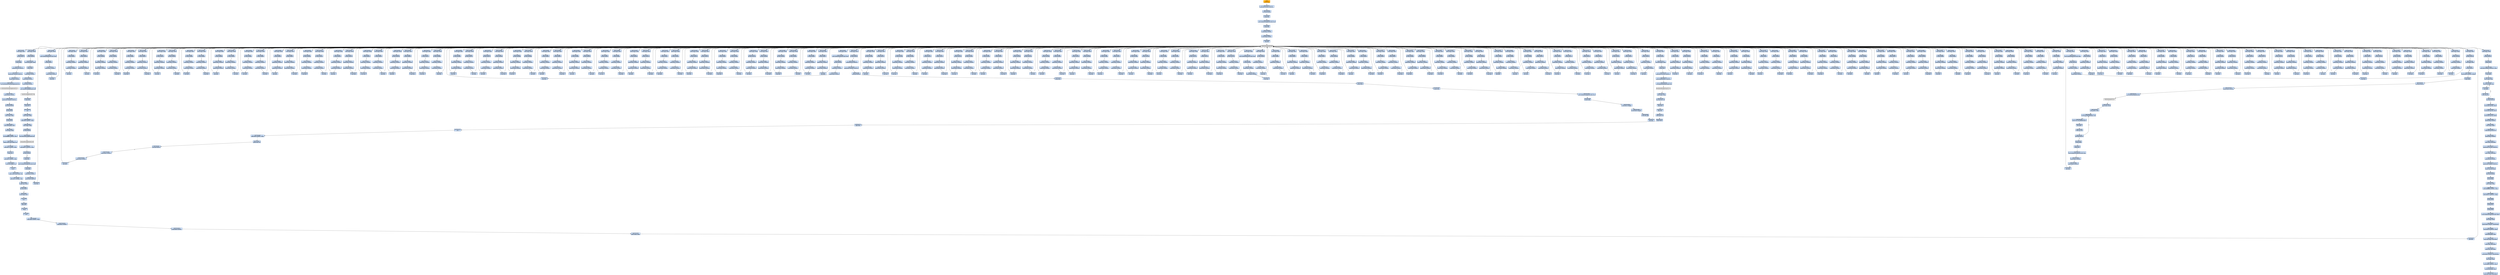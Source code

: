 digraph G {
node[shape=rectangle,style=filled,fillcolor=lightsteelblue,color=lightsteelblue]
bgcolor="transparent"
a0x07542910pushl_ebp[label="start\npushl %ebp",fillcolor="orange",color="lightgrey"];
a0x07542911pushl_0x75473ccUINT32[label="0x07542911\npushl $0x75473cc<UINT32>"];
a0x07542916call_0x07544400[label="0x07542916\ncall 0x07544400"];
a0x07544400pushl_esi[label="0x07544400\npushl %esi"];
a0x07544401movl_GetAncestor_user32_dll_esi[label="0x07544401\nmovl GetAncestor@user32.dll, %esi"];
a0x07544407pushl_edi[label="0x07544407\npushl %edi"];
a0x07544408pushl_0x1UINT8[label="0x07544408\npushl $0x1<UINT8>"];
a0x0754440apushl_0x0UINT8[label="0x0754440a\npushl $0x0<UINT8>"];
a0x0754440ccall_esi[label="0x0754440c\ncall %esi"];
GetAncestor_user32_dll[label="GetAncestor@user32.dll",fillcolor="lightgrey",color="lightgrey"];
a0x0754440etestl_eax_eax[label="0x0754440e\ntestl %eax, %eax"];
a0x07544410movl_GetParent_user32_dll_edi[label="0x07544410\nmovl GetParent@user32.dll, %edi"];
a0x07544416je_0x0754441c[label="0x07544416\nje 0x0754441c"];
a0x0754441cpushl_0x1UINT8[label="0x0754441c\npushl $0x1<UINT8>"];
a0x0754441epushl_0x0UINT8[label="0x0754441e\npushl $0x0<UINT8>"];
a0x07544420call_esi[label="0x07544420\ncall %esi"];
a0x07544422testl_eax_eax[label="0x07544422\ntestl %eax, %eax"];
a0x07544424je_0x0754442a[label="0x07544424\nje 0x0754442a"];
a0x0754442apushl_0x1UINT8[label="0x0754442a\npushl $0x1<UINT8>"];
a0x0754442cpushl_0x0UINT8[label="0x0754442c\npushl $0x0<UINT8>"];
a0x0754442ecall_esi[label="0x0754442e\ncall %esi"];
a0x07544430testl_eax_eax[label="0x07544430\ntestl %eax, %eax"];
a0x07544432je_0x07544438[label="0x07544432\nje 0x07544438"];
a0x07544438pushl_0x1UINT8[label="0x07544438\npushl $0x1<UINT8>"];
a0x0754443apushl_0x0UINT8[label="0x0754443a\npushl $0x0<UINT8>"];
a0x0754443ccall_esi[label="0x0754443c\ncall %esi"];
a0x0754443etestl_eax_eax[label="0x0754443e\ntestl %eax, %eax"];
a0x07544440je_0x07544446[label="0x07544440\nje 0x07544446"];
a0x07544446pushl_0x1UINT8[label="0x07544446\npushl $0x1<UINT8>"];
a0x07544448pushl_0x0UINT8[label="0x07544448\npushl $0x0<UINT8>"];
a0x0754444acall_esi[label="0x0754444a\ncall %esi"];
a0x0754444ctestl_eax_eax[label="0x0754444c\ntestl %eax, %eax"];
a0x0754444eje_0x07544454[label="0x0754444e\nje 0x07544454"];
a0x07544454pushl_0x1UINT8[label="0x07544454\npushl $0x1<UINT8>"];
a0x07544456pushl_0x0UINT8[label="0x07544456\npushl $0x0<UINT8>"];
a0x07544458call_esi[label="0x07544458\ncall %esi"];
a0x0754445atestl_eax_eax[label="0x0754445a\ntestl %eax, %eax"];
a0x0754445cje_0x07544462[label="0x0754445c\nje 0x07544462"];
a0x07544462pushl_0x1UINT8[label="0x07544462\npushl $0x1<UINT8>"];
a0x07544464pushl_0x0UINT8[label="0x07544464\npushl $0x0<UINT8>"];
a0x07544466call_esi[label="0x07544466\ncall %esi"];
a0x07544468testl_eax_eax[label="0x07544468\ntestl %eax, %eax"];
a0x0754446aje_0x07544470[label="0x0754446a\nje 0x07544470"];
a0x07544470pushl_0x1UINT8[label="0x07544470\npushl $0x1<UINT8>"];
a0x07544472pushl_0x0UINT8[label="0x07544472\npushl $0x0<UINT8>"];
a0x07544474call_esi[label="0x07544474\ncall %esi"];
a0x07544476testl_eax_eax[label="0x07544476\ntestl %eax, %eax"];
a0x07544478je_0x0754447e[label="0x07544478\nje 0x0754447e"];
a0x0754447epushl_0x1UINT8[label="0x0754447e\npushl $0x1<UINT8>"];
a0x07544480pushl_0x0UINT8[label="0x07544480\npushl $0x0<UINT8>"];
a0x07544482call_esi[label="0x07544482\ncall %esi"];
a0x07544484testl_eax_eax[label="0x07544484\ntestl %eax, %eax"];
a0x07544486je_0x0754448c[label="0x07544486\nje 0x0754448c"];
a0x0754448cpushl_0x1UINT8[label="0x0754448c\npushl $0x1<UINT8>"];
a0x0754448epushl_0x0UINT8[label="0x0754448e\npushl $0x0<UINT8>"];
a0x07544490call_esi[label="0x07544490\ncall %esi"];
a0x07544492testl_eax_eax[label="0x07544492\ntestl %eax, %eax"];
a0x07544494je_0x0754449a[label="0x07544494\nje 0x0754449a"];
a0x0754449apushl_0x1UINT8[label="0x0754449a\npushl $0x1<UINT8>"];
a0x0754449cpushl_0x0UINT8[label="0x0754449c\npushl $0x0<UINT8>"];
a0x0754449ecall_esi[label="0x0754449e\ncall %esi"];
a0x075444a0testl_eax_eax[label="0x075444a0\ntestl %eax, %eax"];
a0x075444a2je_0x075444a8[label="0x075444a2\nje 0x075444a8"];
a0x075444a8pushl_0x1UINT8[label="0x075444a8\npushl $0x1<UINT8>"];
a0x075444aapushl_0x0UINT8[label="0x075444aa\npushl $0x0<UINT8>"];
a0x075444accall_esi[label="0x075444ac\ncall %esi"];
a0x075444aetestl_eax_eax[label="0x075444ae\ntestl %eax, %eax"];
a0x075444b0je_0x075444b6[label="0x075444b0\nje 0x075444b6"];
a0x075444b6pushl_0x1UINT8[label="0x075444b6\npushl $0x1<UINT8>"];
a0x075444b8pushl_0x0UINT8[label="0x075444b8\npushl $0x0<UINT8>"];
a0x075444bacall_esi[label="0x075444ba\ncall %esi"];
a0x075444bctestl_eax_eax[label="0x075444bc\ntestl %eax, %eax"];
a0x075444beje_0x075444c4[label="0x075444be\nje 0x075444c4"];
a0x075444c4pushl_0x1UINT8[label="0x075444c4\npushl $0x1<UINT8>"];
a0x075444c6pushl_0x0UINT8[label="0x075444c6\npushl $0x0<UINT8>"];
a0x075444c8call_esi[label="0x075444c8\ncall %esi"];
a0x075444catestl_eax_eax[label="0x075444ca\ntestl %eax, %eax"];
a0x075444ccje_0x075444d2[label="0x075444cc\nje 0x075444d2"];
a0x075444d2pushl_0x1UINT8[label="0x075444d2\npushl $0x1<UINT8>"];
a0x075444d4pushl_0x0UINT8[label="0x075444d4\npushl $0x0<UINT8>"];
a0x075444d6call_esi[label="0x075444d6\ncall %esi"];
a0x075444d8testl_eax_eax[label="0x075444d8\ntestl %eax, %eax"];
a0x075444daje_0x075444e0[label="0x075444da\nje 0x075444e0"];
a0x075444e0pushl_0x1UINT8[label="0x075444e0\npushl $0x1<UINT8>"];
a0x075444e2pushl_0x0UINT8[label="0x075444e2\npushl $0x0<UINT8>"];
a0x075444e4call_esi[label="0x075444e4\ncall %esi"];
a0x075444e6testl_eax_eax[label="0x075444e6\ntestl %eax, %eax"];
a0x075444e8je_0x075444ee[label="0x075444e8\nje 0x075444ee"];
a0x075444eepushl_0x1UINT8[label="0x075444ee\npushl $0x1<UINT8>"];
a0x075444f0pushl_0x0UINT8[label="0x075444f0\npushl $0x0<UINT8>"];
a0x075444f2call_esi[label="0x075444f2\ncall %esi"];
a0x075444f4testl_eax_eax[label="0x075444f4\ntestl %eax, %eax"];
a0x075444f6je_0x075444fc[label="0x075444f6\nje 0x075444fc"];
a0x075444fcpushl_0x1UINT8[label="0x075444fc\npushl $0x1<UINT8>"];
a0x075444fepushl_0x0UINT8[label="0x075444fe\npushl $0x0<UINT8>"];
a0x07544500call_esi[label="0x07544500\ncall %esi"];
a0x07544502testl_eax_eax[label="0x07544502\ntestl %eax, %eax"];
a0x07544504je_0x0754450a[label="0x07544504\nje 0x0754450a"];
a0x0754450apushl_0x1UINT8[label="0x0754450a\npushl $0x1<UINT8>"];
a0x0754450cpushl_0x0UINT8[label="0x0754450c\npushl $0x0<UINT8>"];
a0x0754450ecall_esi[label="0x0754450e\ncall %esi"];
a0x07544510testl_eax_eax[label="0x07544510\ntestl %eax, %eax"];
a0x07544512je_0x07544518[label="0x07544512\nje 0x07544518"];
a0x07544518pushl_0x1UINT8[label="0x07544518\npushl $0x1<UINT8>"];
a0x0754451apushl_0x0UINT8[label="0x0754451a\npushl $0x0<UINT8>"];
a0x0754451ccall_esi[label="0x0754451c\ncall %esi"];
a0x0754451etestl_eax_eax[label="0x0754451e\ntestl %eax, %eax"];
a0x07544520je_0x07544526[label="0x07544520\nje 0x07544526"];
a0x07544526pushl_0x1UINT8[label="0x07544526\npushl $0x1<UINT8>"];
a0x07544528pushl_0x0UINT8[label="0x07544528\npushl $0x0<UINT8>"];
a0x0754452acall_esi[label="0x0754452a\ncall %esi"];
a0x0754452ctestl_eax_eax[label="0x0754452c\ntestl %eax, %eax"];
a0x0754452eje_0x07544534[label="0x0754452e\nje 0x07544534"];
a0x07544534pushl_0x1UINT8[label="0x07544534\npushl $0x1<UINT8>"];
a0x07544536pushl_0x0UINT8[label="0x07544536\npushl $0x0<UINT8>"];
a0x07544538call_esi[label="0x07544538\ncall %esi"];
a0x0754453atestl_eax_eax[label="0x0754453a\ntestl %eax, %eax"];
a0x0754453cje_0x07544542[label="0x0754453c\nje 0x07544542"];
a0x07544542pushl_0x1UINT8[label="0x07544542\npushl $0x1<UINT8>"];
a0x07544544pushl_0x0UINT8[label="0x07544544\npushl $0x0<UINT8>"];
a0x07544546call_esi[label="0x07544546\ncall %esi"];
a0x07544548testl_eax_eax[label="0x07544548\ntestl %eax, %eax"];
a0x0754454aje_0x07544550[label="0x0754454a\nje 0x07544550"];
a0x07544550pushl_0x1UINT8[label="0x07544550\npushl $0x1<UINT8>"];
a0x07544552pushl_0x0UINT8[label="0x07544552\npushl $0x0<UINT8>"];
a0x07544554call_esi[label="0x07544554\ncall %esi"];
a0x07544556testl_eax_eax[label="0x07544556\ntestl %eax, %eax"];
a0x07544558je_0x0754455e[label="0x07544558\nje 0x0754455e"];
a0x0754455epushl_0x1UINT8[label="0x0754455e\npushl $0x1<UINT8>"];
a0x07544560pushl_0x0UINT8[label="0x07544560\npushl $0x0<UINT8>"];
a0x07544562call_esi[label="0x07544562\ncall %esi"];
a0x07544564testl_eax_eax[label="0x07544564\ntestl %eax, %eax"];
a0x07544566je_0x0754456c[label="0x07544566\nje 0x0754456c"];
a0x0754456cpushl_0x1UINT8[label="0x0754456c\npushl $0x1<UINT8>"];
a0x0754456epushl_0x0UINT8[label="0x0754456e\npushl $0x0<UINT8>"];
a0x07544570call_esi[label="0x07544570\ncall %esi"];
a0x07544572testl_eax_eax[label="0x07544572\ntestl %eax, %eax"];
a0x07544574je_0x0754457a[label="0x07544574\nje 0x0754457a"];
a0x0754457apushl_0x1UINT8[label="0x0754457a\npushl $0x1<UINT8>"];
a0x0754457cpushl_0x0UINT8[label="0x0754457c\npushl $0x0<UINT8>"];
a0x0754457ecall_esi[label="0x0754457e\ncall %esi"];
a0x07544580testl_eax_eax[label="0x07544580\ntestl %eax, %eax"];
a0x07544582je_0x07544588[label="0x07544582\nje 0x07544588"];
a0x07544588pushl_0x1UINT8[label="0x07544588\npushl $0x1<UINT8>"];
a0x0754458apushl_0x0UINT8[label="0x0754458a\npushl $0x0<UINT8>"];
a0x0754458ccall_esi[label="0x0754458c\ncall %esi"];
a0x0754458etestl_eax_eax[label="0x0754458e\ntestl %eax, %eax"];
a0x07544590je_0x07544596[label="0x07544590\nje 0x07544596"];
a0x07544596movl_0xcesp__eax[label="0x07544596\nmovl 0xc(%esp), %eax"];
a0x0754459apushl_eax[label="0x0754459a\npushl %eax"];
a0x0754459bpushl_0x0UINT8[label="0x0754459b\npushl $0x0<UINT8>"];
a0x0754459dpushl_0x0UINT8[label="0x0754459d\npushl $0x0<UINT8>"];
a0x0754459fpushl_0x0UINT8[label="0x0754459f\npushl $0x0<UINT8>"];
a0x075445a1call_CreateEventA_kernel32_dll[label="0x075445a1\ncall CreateEventA@kernel32.dll"];
CreateEventA_kernel32_dll[label="CreateEventA@kernel32.dll",fillcolor="lightgrey",color="lightgrey"];
a0x075445a7popl_edi[label="0x075445a7\npopl %edi"];
a0x075445a8popl_esi[label="0x075445a8\npopl %esi"];
a0x075445a9ret[label="0x075445a9\nret"];
a0x0754291bmovl_eax_ebp[label="0x0754291b\nmovl %eax, %ebp"];
a0x0754291daddl_0x4UINT8_esp[label="0x0754291d\naddl $0x4<UINT8>, %esp"];
a0x07542920testl_ebp_ebp[label="0x07542920\ntestl %ebp, %ebp"];
a0x07542922je_0x07542fc0[label="0x07542922\nje 0x07542fc0"];
a0x07542928call_GetLastError_kernel32_dll[label="0x07542928\ncall GetLastError@kernel32.dll"];
GetLastError_kernel32_dll[label="GetLastError@kernel32.dll",fillcolor="lightgrey",color="lightgrey"];
a0x0754292ecmpl_0xb7UINT32_eax[label="0x0754292e\ncmpl $0xb7<UINT32>, %eax"];
a0x07542933je_0x07542fb9[label="0x07542933\nje 0x07542fb9"];
a0x07542939pushl_esi[label="0x07542939\npushl %esi"];
a0x0754293amovl_GetAncestor_user32_dll_esi[label="0x0754293a\nmovl GetAncestor@user32.dll, %esi"];
a0x07542940pushl_edi[label="0x07542940\npushl %edi"];
a0x07542941pushl_0x1UINT8[label="0x07542941\npushl $0x1<UINT8>"];
a0x07542943pushl_0x0UINT8[label="0x07542943\npushl $0x0<UINT8>"];
a0x07542945call_esi[label="0x07542945\ncall %esi"];
a0x07542947testl_eax_eax[label="0x07542947\ntestl %eax, %eax"];
a0x07542949movl_GetParent_user32_dll_edi[label="0x07542949\nmovl GetParent@user32.dll, %edi"];
a0x0754294fje_0x07542955[label="0x0754294f\nje 0x07542955"];
a0x07542955pushl_0x1UINT8[label="0x07542955\npushl $0x1<UINT8>"];
a0x07542957pushl_0x0UINT8[label="0x07542957\npushl $0x0<UINT8>"];
a0x07542959call_esi[label="0x07542959\ncall %esi"];
a0x0754295btestl_eax_eax[label="0x0754295b\ntestl %eax, %eax"];
a0x0754295dje_0x07542963[label="0x0754295d\nje 0x07542963"];
a0x07542963pushl_0x1UINT8[label="0x07542963\npushl $0x1<UINT8>"];
a0x07542965pushl_0x0UINT8[label="0x07542965\npushl $0x0<UINT8>"];
a0x07542967call_esi[label="0x07542967\ncall %esi"];
a0x07542969testl_eax_eax[label="0x07542969\ntestl %eax, %eax"];
a0x0754296bje_0x07542971[label="0x0754296b\nje 0x07542971"];
a0x07542971pushl_0x1UINT8[label="0x07542971\npushl $0x1<UINT8>"];
a0x07542973pushl_0x0UINT8[label="0x07542973\npushl $0x0<UINT8>"];
a0x07542975call_esi[label="0x07542975\ncall %esi"];
a0x07542977testl_eax_eax[label="0x07542977\ntestl %eax, %eax"];
a0x07542979je_0x0754297f[label="0x07542979\nje 0x0754297f"];
a0x0754297fpushl_0x1UINT8[label="0x0754297f\npushl $0x1<UINT8>"];
a0x07542981pushl_0x0UINT8[label="0x07542981\npushl $0x0<UINT8>"];
a0x07542983call_esi[label="0x07542983\ncall %esi"];
a0x07542985testl_eax_eax[label="0x07542985\ntestl %eax, %eax"];
a0x07542987je_0x0754298d[label="0x07542987\nje 0x0754298d"];
a0x0754298dpushl_0x1UINT8[label="0x0754298d\npushl $0x1<UINT8>"];
a0x0754298fpushl_0x0UINT8[label="0x0754298f\npushl $0x0<UINT8>"];
a0x07542991call_esi[label="0x07542991\ncall %esi"];
a0x07542993testl_eax_eax[label="0x07542993\ntestl %eax, %eax"];
a0x07542995je_0x0754299b[label="0x07542995\nje 0x0754299b"];
a0x0754299bpushl_0x1UINT8[label="0x0754299b\npushl $0x1<UINT8>"];
a0x0754299dpushl_0x0UINT8[label="0x0754299d\npushl $0x0<UINT8>"];
a0x0754299fcall_esi[label="0x0754299f\ncall %esi"];
a0x075429a1testl_eax_eax[label="0x075429a1\ntestl %eax, %eax"];
a0x075429a3je_0x075429a9[label="0x075429a3\nje 0x075429a9"];
a0x075429a9pushl_0x1UINT8[label="0x075429a9\npushl $0x1<UINT8>"];
a0x075429abpushl_0x0UINT8[label="0x075429ab\npushl $0x0<UINT8>"];
a0x075429adcall_esi[label="0x075429ad\ncall %esi"];
a0x075429aftestl_eax_eax[label="0x075429af\ntestl %eax, %eax"];
a0x075429b1je_0x075429b7[label="0x075429b1\nje 0x075429b7"];
a0x075429b7pushl_0x1UINT8[label="0x075429b7\npushl $0x1<UINT8>"];
a0x075429b9pushl_0x0UINT8[label="0x075429b9\npushl $0x0<UINT8>"];
a0x075429bbcall_esi[label="0x075429bb\ncall %esi"];
a0x075429bdtestl_eax_eax[label="0x075429bd\ntestl %eax, %eax"];
a0x075429bfje_0x075429c5[label="0x075429bf\nje 0x075429c5"];
a0x075429c5pushl_0x1UINT8[label="0x075429c5\npushl $0x1<UINT8>"];
a0x075429c7pushl_0x0UINT8[label="0x075429c7\npushl $0x0<UINT8>"];
a0x075429c9call_esi[label="0x075429c9\ncall %esi"];
a0x075429cbtestl_eax_eax[label="0x075429cb\ntestl %eax, %eax"];
a0x075429cdje_0x075429d3[label="0x075429cd\nje 0x075429d3"];
a0x075429d3pushl_0x1UINT8[label="0x075429d3\npushl $0x1<UINT8>"];
a0x075429d5pushl_0x0UINT8[label="0x075429d5\npushl $0x0<UINT8>"];
a0x075429d7call_esi[label="0x075429d7\ncall %esi"];
a0x075429d9testl_eax_eax[label="0x075429d9\ntestl %eax, %eax"];
a0x075429dbje_0x075429e1[label="0x075429db\nje 0x075429e1"];
a0x075429e1pushl_0x1UINT8[label="0x075429e1\npushl $0x1<UINT8>"];
a0x075429e3pushl_0x0UINT8[label="0x075429e3\npushl $0x0<UINT8>"];
a0x075429e5call_esi[label="0x075429e5\ncall %esi"];
a0x075429e7testl_eax_eax[label="0x075429e7\ntestl %eax, %eax"];
a0x075429e9je_0x075429ef[label="0x075429e9\nje 0x075429ef"];
a0x075429efpushl_0x1UINT8[label="0x075429ef\npushl $0x1<UINT8>"];
a0x075429f1pushl_0x0UINT8[label="0x075429f1\npushl $0x0<UINT8>"];
a0x075429f3call_esi[label="0x075429f3\ncall %esi"];
a0x075429f5testl_eax_eax[label="0x075429f5\ntestl %eax, %eax"];
a0x075429f7je_0x075429fd[label="0x075429f7\nje 0x075429fd"];
a0x075429fdpushl_0x1UINT8[label="0x075429fd\npushl $0x1<UINT8>"];
a0x075429ffpushl_0x0UINT8[label="0x075429ff\npushl $0x0<UINT8>"];
a0x07542a01call_esi[label="0x07542a01\ncall %esi"];
a0x07542a03testl_eax_eax[label="0x07542a03\ntestl %eax, %eax"];
a0x07542a05je_0x07542a0b[label="0x07542a05\nje 0x07542a0b"];
a0x07542a0bpushl_0x1UINT8[label="0x07542a0b\npushl $0x1<UINT8>"];
a0x07542a0dpushl_0x0UINT8[label="0x07542a0d\npushl $0x0<UINT8>"];
a0x07542a0fcall_esi[label="0x07542a0f\ncall %esi"];
a0x07542a11testl_eax_eax[label="0x07542a11\ntestl %eax, %eax"];
a0x07542a13je_0x07542a19[label="0x07542a13\nje 0x07542a19"];
a0x07542a19pushl_0x1UINT8[label="0x07542a19\npushl $0x1<UINT8>"];
a0x07542a1bpushl_0x0UINT8[label="0x07542a1b\npushl $0x0<UINT8>"];
a0x07542a1dcall_esi[label="0x07542a1d\ncall %esi"];
a0x07542a1ftestl_eax_eax[label="0x07542a1f\ntestl %eax, %eax"];
a0x07542a21je_0x07542a27[label="0x07542a21\nje 0x07542a27"];
a0x07542a27pushl_0x1UINT8[label="0x07542a27\npushl $0x1<UINT8>"];
a0x07542a29pushl_0x0UINT8[label="0x07542a29\npushl $0x0<UINT8>"];
a0x07542a2bcall_esi[label="0x07542a2b\ncall %esi"];
a0x07542a2dtestl_eax_eax[label="0x07542a2d\ntestl %eax, %eax"];
a0x07542a2fje_0x07542a35[label="0x07542a2f\nje 0x07542a35"];
a0x07542a35pushl_0x1UINT8[label="0x07542a35\npushl $0x1<UINT8>"];
a0x07542a37pushl_0x0UINT8[label="0x07542a37\npushl $0x0<UINT8>"];
a0x07542a39call_esi[label="0x07542a39\ncall %esi"];
a0x07542a3btestl_eax_eax[label="0x07542a3b\ntestl %eax, %eax"];
a0x07542a3dje_0x07542a43[label="0x07542a3d\nje 0x07542a43"];
a0x07542a43pushl_0x1UINT8[label="0x07542a43\npushl $0x1<UINT8>"];
a0x07542a45pushl_0x0UINT8[label="0x07542a45\npushl $0x0<UINT8>"];
a0x07542a47call_esi[label="0x07542a47\ncall %esi"];
a0x07542a49testl_eax_eax[label="0x07542a49\ntestl %eax, %eax"];
a0x07542a4bje_0x07542a51[label="0x07542a4b\nje 0x07542a51"];
a0x07542a51pushl_0x1UINT8[label="0x07542a51\npushl $0x1<UINT8>"];
a0x07542a53pushl_0x0UINT8[label="0x07542a53\npushl $0x0<UINT8>"];
a0x07542a55call_esi[label="0x07542a55\ncall %esi"];
a0x07542a57testl_eax_eax[label="0x07542a57\ntestl %eax, %eax"];
a0x07542a59je_0x07542a5f[label="0x07542a59\nje 0x07542a5f"];
a0x07542a5fpushl_0x1UINT8[label="0x07542a5f\npushl $0x1<UINT8>"];
a0x07542a61pushl_0x0UINT8[label="0x07542a61\npushl $0x0<UINT8>"];
a0x07542a63call_esi[label="0x07542a63\ncall %esi"];
a0x07542a65testl_eax_eax[label="0x07542a65\ntestl %eax, %eax"];
a0x07542a67je_0x07542a6d[label="0x07542a67\nje 0x07542a6d"];
a0x07542a6dpushl_0x1UINT8[label="0x07542a6d\npushl $0x1<UINT8>"];
a0x07542a6fpushl_0x0UINT8[label="0x07542a6f\npushl $0x0<UINT8>"];
a0x07542a71call_esi[label="0x07542a71\ncall %esi"];
a0x07542a73testl_eax_eax[label="0x07542a73\ntestl %eax, %eax"];
a0x07542a75je_0x07542a7b[label="0x07542a75\nje 0x07542a7b"];
a0x07542a7bpushl_0x1UINT8[label="0x07542a7b\npushl $0x1<UINT8>"];
a0x07542a7dpushl_0x0UINT8[label="0x07542a7d\npushl $0x0<UINT8>"];
a0x07542a7fcall_esi[label="0x07542a7f\ncall %esi"];
a0x07542a81testl_eax_eax[label="0x07542a81\ntestl %eax, %eax"];
a0x07542a83je_0x07542a89[label="0x07542a83\nje 0x07542a89"];
a0x07542a89pushl_0x1UINT8[label="0x07542a89\npushl $0x1<UINT8>"];
a0x07542a8bpushl_0x0UINT8[label="0x07542a8b\npushl $0x0<UINT8>"];
a0x07542a8dcall_esi[label="0x07542a8d\ncall %esi"];
a0x07542a8ftestl_eax_eax[label="0x07542a8f\ntestl %eax, %eax"];
a0x07542a91je_0x07542a97[label="0x07542a91\nje 0x07542a97"];
a0x07542a97pushl_0x1UINT8[label="0x07542a97\npushl $0x1<UINT8>"];
a0x07542a99pushl_0x0UINT8[label="0x07542a99\npushl $0x0<UINT8>"];
a0x07542a9bcall_esi[label="0x07542a9b\ncall %esi"];
a0x07542a9dtestl_eax_eax[label="0x07542a9d\ntestl %eax, %eax"];
a0x07542a9fje_0x07542aa5[label="0x07542a9f\nje 0x07542aa5"];
a0x07542aa5pushl_0x1UINT8[label="0x07542aa5\npushl $0x1<UINT8>"];
a0x07542aa7pushl_0x0UINT8[label="0x07542aa7\npushl $0x0<UINT8>"];
a0x07542aa9call_esi[label="0x07542aa9\ncall %esi"];
a0x07542aabtestl_eax_eax[label="0x07542aab\ntestl %eax, %eax"];
a0x07542aadje_0x07542ab3[label="0x07542aad\nje 0x07542ab3"];
a0x07542ab3pushl_0x1UINT8[label="0x07542ab3\npushl $0x1<UINT8>"];
a0x07542ab5pushl_0x0UINT8[label="0x07542ab5\npushl $0x0<UINT8>"];
a0x07542ab7call_esi[label="0x07542ab7\ncall %esi"];
a0x07542ab9testl_eax_eax[label="0x07542ab9\ntestl %eax, %eax"];
a0x07542abbje_0x07542ac1[label="0x07542abb\nje 0x07542ac1"];
a0x07542ac1pushl_0x1UINT8[label="0x07542ac1\npushl $0x1<UINT8>"];
a0x07542ac3pushl_0x0UINT8[label="0x07542ac3\npushl $0x0<UINT8>"];
a0x07542ac5call_esi[label="0x07542ac5\ncall %esi"];
a0x07542ac7testl_eax_eax[label="0x07542ac7\ntestl %eax, %eax"];
a0x07542ac9je_0x07542acf[label="0x07542ac9\nje 0x07542acf"];
a0x07542acfpushl_0x104UINT32[label="0x07542acf\npushl $0x104<UINT32>"];
a0x07542ad4pushl_0x75481e8UINT32[label="0x07542ad4\npushl $0x75481e8<UINT32>"];
a0x07542ad9call_0x075413b0[label="0x07542ad9\ncall 0x075413b0"];
a0x075413b0pushl_ecx[label="0x075413b0\npushl %ecx"];
a0x075413b1pushl_ebx[label="0x075413b1\npushl %ebx"];
a0x075413b2pushl_esi[label="0x075413b2\npushl %esi"];
a0x075413b3movl_GetAncestor_user32_dll_esi[label="0x075413b3\nmovl GetAncestor@user32.dll, %esi"];
a0x075413b9pushl_edi[label="0x075413b9\npushl %edi"];
a0x075413bapushl_0x1UINT8[label="0x075413ba\npushl $0x1<UINT8>"];
a0x075413bcpushl_0x0UINT8[label="0x075413bc\npushl $0x0<UINT8>"];
a0x075413bexorb_bl_bl[label="0x075413be\nxorb %bl, %bl"];
a0x075413c0call_esi[label="0x075413c0\ncall %esi"];
a0x075413c2testl_eax_eax[label="0x075413c2\ntestl %eax, %eax"];
a0x075413c4movl_GetParent_user32_dll_edi[label="0x075413c4\nmovl GetParent@user32.dll, %edi"];
a0x075413caje_0x075413d0[label="0x075413ca\nje 0x075413d0"];
a0x075413d0pushl_0x1UINT8[label="0x075413d0\npushl $0x1<UINT8>"];
a0x075413d2pushl_0x0UINT8[label="0x075413d2\npushl $0x0<UINT8>"];
a0x075413d4call_esi[label="0x075413d4\ncall %esi"];
a0x075413d6testl_eax_eax[label="0x075413d6\ntestl %eax, %eax"];
a0x075413d8je_0x075413de[label="0x075413d8\nje 0x075413de"];
a0x075413depushl_0x1UINT8[label="0x075413de\npushl $0x1<UINT8>"];
a0x075413e0pushl_0x0UINT8[label="0x075413e0\npushl $0x0<UINT8>"];
a0x075413e2call_esi[label="0x075413e2\ncall %esi"];
a0x075413e4testl_eax_eax[label="0x075413e4\ntestl %eax, %eax"];
a0x075413e6je_0x075413ec[label="0x075413e6\nje 0x075413ec"];
a0x075413ecpushl_0x1UINT8[label="0x075413ec\npushl $0x1<UINT8>"];
a0x075413eepushl_0x0UINT8[label="0x075413ee\npushl $0x0<UINT8>"];
a0x075413f0call_esi[label="0x075413f0\ncall %esi"];
a0x075413f2testl_eax_eax[label="0x075413f2\ntestl %eax, %eax"];
a0x075413f4je_0x075413fa[label="0x075413f4\nje 0x075413fa"];
a0x075413fapushl_0x1UINT8[label="0x075413fa\npushl $0x1<UINT8>"];
a0x075413fcpushl_0x0UINT8[label="0x075413fc\npushl $0x0<UINT8>"];
a0x075413fecall_esi[label="0x075413fe\ncall %esi"];
a0x07541400testl_eax_eax[label="0x07541400\ntestl %eax, %eax"];
a0x07541402je_0x07541408[label="0x07541402\nje 0x07541408"];
a0x07541408pushl_0x1UINT8[label="0x07541408\npushl $0x1<UINT8>"];
a0x0754140apushl_0x0UINT8[label="0x0754140a\npushl $0x0<UINT8>"];
a0x0754140ccall_esi[label="0x0754140c\ncall %esi"];
a0x0754140etestl_eax_eax[label="0x0754140e\ntestl %eax, %eax"];
a0x07541410je_0x07541416[label="0x07541410\nje 0x07541416"];
a0x07541416pushl_0x1UINT8[label="0x07541416\npushl $0x1<UINT8>"];
a0x07541418pushl_0x0UINT8[label="0x07541418\npushl $0x0<UINT8>"];
a0x0754141acall_esi[label="0x0754141a\ncall %esi"];
a0x0754141ctestl_eax_eax[label="0x0754141c\ntestl %eax, %eax"];
a0x0754141eje_0x07541424[label="0x0754141e\nje 0x07541424"];
a0x07541424pushl_0x1UINT8[label="0x07541424\npushl $0x1<UINT8>"];
a0x07541426pushl_0x0UINT8[label="0x07541426\npushl $0x0<UINT8>"];
a0x07541428call_esi[label="0x07541428\ncall %esi"];
a0x0754142atestl_eax_eax[label="0x0754142a\ntestl %eax, %eax"];
a0x0754142cje_0x07541432[label="0x0754142c\nje 0x07541432"];
a0x07541432pushl_0x1UINT8[label="0x07541432\npushl $0x1<UINT8>"];
a0x07541434pushl_0x0UINT8[label="0x07541434\npushl $0x0<UINT8>"];
a0x07541436call_esi[label="0x07541436\ncall %esi"];
a0x07541438testl_eax_eax[label="0x07541438\ntestl %eax, %eax"];
a0x0754143aje_0x07541440[label="0x0754143a\nje 0x07541440"];
a0x07541440pushl_0x1UINT8[label="0x07541440\npushl $0x1<UINT8>"];
a0x07541442pushl_0x0UINT8[label="0x07541442\npushl $0x0<UINT8>"];
a0x07541444call_esi[label="0x07541444\ncall %esi"];
a0x07541446testl_eax_eax[label="0x07541446\ntestl %eax, %eax"];
a0x07541448je_0x0754144e[label="0x07541448\nje 0x0754144e"];
a0x0754144epushl_0x1UINT8[label="0x0754144e\npushl $0x1<UINT8>"];
a0x07541450pushl_0x0UINT8[label="0x07541450\npushl $0x0<UINT8>"];
a0x07541452call_esi[label="0x07541452\ncall %esi"];
a0x07541454testl_eax_eax[label="0x07541454\ntestl %eax, %eax"];
a0x07541456je_0x0754145c[label="0x07541456\nje 0x0754145c"];
a0x0754145cpushl_0x1UINT8[label="0x0754145c\npushl $0x1<UINT8>"];
a0x0754145epushl_0x0UINT8[label="0x0754145e\npushl $0x0<UINT8>"];
a0x07541460call_esi[label="0x07541460\ncall %esi"];
a0x07541462testl_eax_eax[label="0x07541462\ntestl %eax, %eax"];
a0x07541464je_0x0754146a[label="0x07541464\nje 0x0754146a"];
a0x0754146apushl_0x1UINT8[label="0x0754146a\npushl $0x1<UINT8>"];
a0x0754146cpushl_0x0UINT8[label="0x0754146c\npushl $0x0<UINT8>"];
a0x0754146ecall_esi[label="0x0754146e\ncall %esi"];
a0x07541470testl_eax_eax[label="0x07541470\ntestl %eax, %eax"];
a0x07541472je_0x07541478[label="0x07541472\nje 0x07541478"];
a0x07541478pushl_0x1UINT8[label="0x07541478\npushl $0x1<UINT8>"];
a0x0754147apushl_0x0UINT8[label="0x0754147a\npushl $0x0<UINT8>"];
a0x0754147ccall_esi[label="0x0754147c\ncall %esi"];
a0x0754147etestl_eax_eax[label="0x0754147e\ntestl %eax, %eax"];
a0x07541480je_0x07541486[label="0x07541480\nje 0x07541486"];
a0x07541486pushl_0x1UINT8[label="0x07541486\npushl $0x1<UINT8>"];
a0x07541488pushl_0x0UINT8[label="0x07541488\npushl $0x0<UINT8>"];
a0x0754148acall_esi[label="0x0754148a\ncall %esi"];
a0x0754148ctestl_eax_eax[label="0x0754148c\ntestl %eax, %eax"];
a0x0754148eje_0x07541494[label="0x0754148e\nje 0x07541494"];
a0x07541494pushl_0x1UINT8[label="0x07541494\npushl $0x1<UINT8>"];
a0x07541496pushl_0x0UINT8[label="0x07541496\npushl $0x0<UINT8>"];
a0x07541498call_esi[label="0x07541498\ncall %esi"];
a0x0754149atestl_eax_eax[label="0x0754149a\ntestl %eax, %eax"];
a0x0754149cje_0x075414a2[label="0x0754149c\nje 0x075414a2"];
a0x075414a2pushl_0x1UINT8[label="0x075414a2\npushl $0x1<UINT8>"];
a0x075414a4pushl_0x0UINT8[label="0x075414a4\npushl $0x0<UINT8>"];
a0x075414a6call_esi[label="0x075414a6\ncall %esi"];
a0x075414a8testl_eax_eax[label="0x075414a8\ntestl %eax, %eax"];
a0x075414aaje_0x075414b0[label="0x075414aa\nje 0x075414b0"];
a0x075414b0pushl_0x1UINT8[label="0x075414b0\npushl $0x1<UINT8>"];
a0x075414b2pushl_0x0UINT8[label="0x075414b2\npushl $0x0<UINT8>"];
a0x075414b4call_esi[label="0x075414b4\ncall %esi"];
a0x075414b6testl_eax_eax[label="0x075414b6\ntestl %eax, %eax"];
a0x075414b8je_0x075414be[label="0x075414b8\nje 0x075414be"];
a0x075414bepushl_0x1UINT8[label="0x075414be\npushl $0x1<UINT8>"];
a0x075414c0pushl_0x0UINT8[label="0x075414c0\npushl $0x0<UINT8>"];
a0x075414c2call_esi[label="0x075414c2\ncall %esi"];
a0x075414c4testl_eax_eax[label="0x075414c4\ntestl %eax, %eax"];
a0x075414c6je_0x075414cc[label="0x075414c6\nje 0x075414cc"];
a0x075414ccpushl_0x1UINT8[label="0x075414cc\npushl $0x1<UINT8>"];
a0x075414cepushl_0x0UINT8[label="0x075414ce\npushl $0x0<UINT8>"];
a0x075414d0call_esi[label="0x075414d0\ncall %esi"];
a0x075414d2testl_eax_eax[label="0x075414d2\ntestl %eax, %eax"];
a0x075414d4je_0x075414da[label="0x075414d4\nje 0x075414da"];
a0x075414dapushl_0x1UINT8[label="0x075414da\npushl $0x1<UINT8>"];
a0x075414dcpushl_0x0UINT8[label="0x075414dc\npushl $0x0<UINT8>"];
a0x075414decall_esi[label="0x075414de\ncall %esi"];
a0x075414e0testl_eax_eax[label="0x075414e0\ntestl %eax, %eax"];
a0x075414e2je_0x075414e8[label="0x075414e2\nje 0x075414e8"];
a0x075414e8pushl_0x1UINT8[label="0x075414e8\npushl $0x1<UINT8>"];
a0x075414eapushl_0x0UINT8[label="0x075414ea\npushl $0x0<UINT8>"];
a0x075414eccall_esi[label="0x075414ec\ncall %esi"];
a0x075414eetestl_eax_eax[label="0x075414ee\ntestl %eax, %eax"];
a0x075414f0je_0x075414f6[label="0x075414f0\nje 0x075414f6"];
a0x075414f6pushl_0x1UINT8[label="0x075414f6\npushl $0x1<UINT8>"];
a0x075414f8pushl_0x0UINT8[label="0x075414f8\npushl $0x0<UINT8>"];
a0x075414facall_esi[label="0x075414fa\ncall %esi"];
a0x075414fctestl_eax_eax[label="0x075414fc\ntestl %eax, %eax"];
a0x075414feje_0x07541504[label="0x075414fe\nje 0x07541504"];
a0x07541504pushl_0x1UINT8[label="0x07541504\npushl $0x1<UINT8>"];
a0x07541506pushl_0x0UINT8[label="0x07541506\npushl $0x0<UINT8>"];
a0x07541508call_esi[label="0x07541508\ncall %esi"];
a0x0754150atestl_eax_eax[label="0x0754150a\ntestl %eax, %eax"];
a0x0754150cje_0x07541512[label="0x0754150c\nje 0x07541512"];
a0x07541512pushl_0x1UINT8[label="0x07541512\npushl $0x1<UINT8>"];
a0x07541514pushl_0x0UINT8[label="0x07541514\npushl $0x0<UINT8>"];
a0x07541516call_esi[label="0x07541516\ncall %esi"];
a0x07541518testl_eax_eax[label="0x07541518\ntestl %eax, %eax"];
a0x0754151aje_0x07541520[label="0x0754151a\nje 0x07541520"];
a0x07541520pushl_0x1UINT8[label="0x07541520\npushl $0x1<UINT8>"];
a0x07541522pushl_0x0UINT8[label="0x07541522\npushl $0x0<UINT8>"];
a0x07541524call_esi[label="0x07541524\ncall %esi"];
a0x07541526testl_eax_eax[label="0x07541526\ntestl %eax, %eax"];
a0x07541528je_0x0754152e[label="0x07541528\nje 0x0754152e"];
a0x0754152epushl_0x1UINT8[label="0x0754152e\npushl $0x1<UINT8>"];
a0x07541530pushl_0x0UINT8[label="0x07541530\npushl $0x0<UINT8>"];
a0x07541532call_esi[label="0x07541532\ncall %esi"];
a0x07541534testl_eax_eax[label="0x07541534\ntestl %eax, %eax"];
a0x07541536je_0x0754153c[label="0x07541536\nje 0x0754153c"];
a0x0754153cpushl_0x1UINT8[label="0x0754153c\npushl $0x1<UINT8>"];
a0x0754153epushl_0x0UINT8[label="0x0754153e\npushl $0x0<UINT8>"];
a0x07541540call_esi[label="0x07541540\ncall %esi"];
a0x07541542testl_eax_eax[label="0x07541542\ntestl %eax, %eax"];
a0x07541544je_0x0754154a[label="0x07541544\nje 0x0754154a"];
a0x0754154aleal_0xcesp__eax[label="0x0754154a\nleal 0xc(%esp), %eax"];
a0x0754154epushl_eax[label="0x0754154e\npushl %eax"];
a0x0754154fpushl_0x7547328UINT32[label="0x0754154f\npushl $0x7547328<UINT32>"];
a0x07541554pushl_0x80000001UINT32[label="0x07541554\npushl $0x80000001<UINT32>"];
a0x07541559call_RegOpenKeyA_advapi32_dll[label="0x07541559\ncall RegOpenKeyA@advapi32.dll"];
RegOpenKeyA_advapi32_dll[label="RegOpenKeyA@advapi32.dll",fillcolor="lightgrey",color="lightgrey"];
a0x0754155ftestl_eax_eax[label="0x0754155f\ntestl %eax, %eax"];
a0x07541561jne_0x0754171d[label="0x07541561\njne 0x0754171d"];
a0x0754171dpopl_edi[label="0x0754171d\npopl %edi"];
a0x0754171epopl_esi[label="0x0754171e\npopl %esi"];
a0x0754171fmovb_bl_al[label="0x0754171f\nmovb %bl, %al"];
a0x07541721popl_ebx[label="0x07541721\npopl %ebx"];
a0x07541722popl_ecx[label="0x07541722\npopl %ecx"];
a0x07541723ret[label="0x07541723\nret"];
a0x07542adeaddl_0x8UINT8_esp[label="0x07542ade\naddl $0x8<UINT8>, %esp"];
a0x07542ae1testb_al_al[label="0x07542ae1\ntestb %al, %al"];
a0x07542ae3jne_0x07542e25[label="0x07542ae3\njne 0x07542e25"];
a0x07542ae9pushl_0x1UINT8[label="0x07542ae9\npushl $0x1<UINT8>"];
a0x07542aebpushl_0x0UINT8[label="0x07542aeb\npushl $0x0<UINT8>"];
a0x07542aedcall_esi[label="0x07542aed\ncall %esi"];
a0x07542aeftestl_eax_eax[label="0x07542aef\ntestl %eax, %eax"];
a0x07542af1je_0x07542af7[label="0x07542af1\nje 0x07542af7"];
a0x07542af7pushl_0x1UINT8[label="0x07542af7\npushl $0x1<UINT8>"];
a0x07542af9pushl_0x0UINT8[label="0x07542af9\npushl $0x0<UINT8>"];
a0x07542afbcall_esi[label="0x07542afb\ncall %esi"];
a0x07542afdtestl_eax_eax[label="0x07542afd\ntestl %eax, %eax"];
a0x07542affje_0x07542b05[label="0x07542aff\nje 0x07542b05"];
a0x07542b05pushl_0x1UINT8[label="0x07542b05\npushl $0x1<UINT8>"];
a0x07542b07pushl_0x0UINT8[label="0x07542b07\npushl $0x0<UINT8>"];
a0x07542b09call_esi[label="0x07542b09\ncall %esi"];
a0x07542b0btestl_eax_eax[label="0x07542b0b\ntestl %eax, %eax"];
a0x07542b0dje_0x07542b13[label="0x07542b0d\nje 0x07542b13"];
a0x07542b13pushl_0x1UINT8[label="0x07542b13\npushl $0x1<UINT8>"];
a0x07542b15pushl_0x0UINT8[label="0x07542b15\npushl $0x0<UINT8>"];
a0x07542b17call_esi[label="0x07542b17\ncall %esi"];
a0x07542b19testl_eax_eax[label="0x07542b19\ntestl %eax, %eax"];
a0x07542b1bje_0x07542b21[label="0x07542b1b\nje 0x07542b21"];
a0x07542b21pushl_0x1UINT8[label="0x07542b21\npushl $0x1<UINT8>"];
a0x07542b23pushl_0x0UINT8[label="0x07542b23\npushl $0x0<UINT8>"];
a0x07542b25call_esi[label="0x07542b25\ncall %esi"];
a0x07542b27testl_eax_eax[label="0x07542b27\ntestl %eax, %eax"];
a0x07542b29je_0x07542b2f[label="0x07542b29\nje 0x07542b2f"];
a0x07542b2fpushl_0x1UINT8[label="0x07542b2f\npushl $0x1<UINT8>"];
a0x07542b31pushl_0x0UINT8[label="0x07542b31\npushl $0x0<UINT8>"];
a0x07542b33call_esi[label="0x07542b33\ncall %esi"];
a0x07542b35testl_eax_eax[label="0x07542b35\ntestl %eax, %eax"];
a0x07542b37je_0x07542b3d[label="0x07542b37\nje 0x07542b3d"];
a0x07542b3dpushl_0x1UINT8[label="0x07542b3d\npushl $0x1<UINT8>"];
a0x07542b3fpushl_0x0UINT8[label="0x07542b3f\npushl $0x0<UINT8>"];
a0x07542b41call_esi[label="0x07542b41\ncall %esi"];
a0x07542b43testl_eax_eax[label="0x07542b43\ntestl %eax, %eax"];
a0x07542b45je_0x07542b4b[label="0x07542b45\nje 0x07542b4b"];
a0x07542b4bpushl_0x1UINT8[label="0x07542b4b\npushl $0x1<UINT8>"];
a0x07542b4dpushl_0x0UINT8[label="0x07542b4d\npushl $0x0<UINT8>"];
a0x07542b4fcall_esi[label="0x07542b4f\ncall %esi"];
a0x07542b51testl_eax_eax[label="0x07542b51\ntestl %eax, %eax"];
a0x07542b53je_0x07542b59[label="0x07542b53\nje 0x07542b59"];
a0x07542b59pushl_0x1UINT8[label="0x07542b59\npushl $0x1<UINT8>"];
a0x07542b5bpushl_0x0UINT8[label="0x07542b5b\npushl $0x0<UINT8>"];
a0x07542b5dcall_esi[label="0x07542b5d\ncall %esi"];
a0x07542b5ftestl_eax_eax[label="0x07542b5f\ntestl %eax, %eax"];
a0x07542b61je_0x07542b67[label="0x07542b61\nje 0x07542b67"];
a0x07542b67pushl_0x1UINT8[label="0x07542b67\npushl $0x1<UINT8>"];
a0x07542b69pushl_0x0UINT8[label="0x07542b69\npushl $0x0<UINT8>"];
a0x07542b6bcall_esi[label="0x07542b6b\ncall %esi"];
a0x07542b6dtestl_eax_eax[label="0x07542b6d\ntestl %eax, %eax"];
a0x07542b6fje_0x07542b75[label="0x07542b6f\nje 0x07542b75"];
a0x07542b75pushl_0x1UINT8[label="0x07542b75\npushl $0x1<UINT8>"];
a0x07542b77pushl_0x0UINT8[label="0x07542b77\npushl $0x0<UINT8>"];
a0x07542b79call_esi[label="0x07542b79\ncall %esi"];
a0x07542b7btestl_eax_eax[label="0x07542b7b\ntestl %eax, %eax"];
a0x07542b7dje_0x07542b83[label="0x07542b7d\nje 0x07542b83"];
a0x07542b83pushl_0x1UINT8[label="0x07542b83\npushl $0x1<UINT8>"];
a0x07542b85pushl_0x0UINT8[label="0x07542b85\npushl $0x0<UINT8>"];
a0x07542b87call_esi[label="0x07542b87\ncall %esi"];
a0x07542b89testl_eax_eax[label="0x07542b89\ntestl %eax, %eax"];
a0x07542b8bje_0x07542b91[label="0x07542b8b\nje 0x07542b91"];
a0x07542b91pushl_0x1UINT8[label="0x07542b91\npushl $0x1<UINT8>"];
a0x07542b93pushl_0x0UINT8[label="0x07542b93\npushl $0x0<UINT8>"];
a0x07542b95call_esi[label="0x07542b95\ncall %esi"];
a0x07542b97testl_eax_eax[label="0x07542b97\ntestl %eax, %eax"];
a0x07542b99je_0x07542b9f[label="0x07542b99\nje 0x07542b9f"];
a0x07542b9fpushl_0x1UINT8[label="0x07542b9f\npushl $0x1<UINT8>"];
a0x07542ba1pushl_0x0UINT8[label="0x07542ba1\npushl $0x0<UINT8>"];
a0x07542ba3call_esi[label="0x07542ba3\ncall %esi"];
a0x07542ba5testl_eax_eax[label="0x07542ba5\ntestl %eax, %eax"];
a0x07542ba7je_0x07542bad[label="0x07542ba7\nje 0x07542bad"];
a0x07542badpushl_0x1UINT8[label="0x07542bad\npushl $0x1<UINT8>"];
a0x07542bafpushl_0x0UINT8[label="0x07542baf\npushl $0x0<UINT8>"];
a0x07542bb1call_esi[label="0x07542bb1\ncall %esi"];
a0x07542bb3testl_eax_eax[label="0x07542bb3\ntestl %eax, %eax"];
a0x07542bb5je_0x07542bbb[label="0x07542bb5\nje 0x07542bbb"];
a0x07542bbbpushl_0x1UINT8[label="0x07542bbb\npushl $0x1<UINT8>"];
a0x07542bbdpushl_0x0UINT8[label="0x07542bbd\npushl $0x0<UINT8>"];
a0x07542bbfcall_esi[label="0x07542bbf\ncall %esi"];
a0x07542bc1testl_eax_eax[label="0x07542bc1\ntestl %eax, %eax"];
a0x07542bc3je_0x07542bc9[label="0x07542bc3\nje 0x07542bc9"];
a0x07542bc9pushl_0x1UINT8[label="0x07542bc9\npushl $0x1<UINT8>"];
a0x07542bcbpushl_0x0UINT8[label="0x07542bcb\npushl $0x0<UINT8>"];
a0x07542bcdcall_esi[label="0x07542bcd\ncall %esi"];
a0x07542bcftestl_eax_eax[label="0x07542bcf\ntestl %eax, %eax"];
a0x07542bd1je_0x07542bd7[label="0x07542bd1\nje 0x07542bd7"];
a0x07542bd7pushl_0x1UINT8[label="0x07542bd7\npushl $0x1<UINT8>"];
a0x07542bd9pushl_0x0UINT8[label="0x07542bd9\npushl $0x0<UINT8>"];
a0x07542bdbcall_esi[label="0x07542bdb\ncall %esi"];
a0x07542bddtestl_eax_eax[label="0x07542bdd\ntestl %eax, %eax"];
a0x07542bdfje_0x07542be5[label="0x07542bdf\nje 0x07542be5"];
a0x07542be5pushl_0x1UINT8[label="0x07542be5\npushl $0x1<UINT8>"];
a0x07542be7pushl_0x0UINT8[label="0x07542be7\npushl $0x0<UINT8>"];
a0x07542be9call_esi[label="0x07542be9\ncall %esi"];
a0x07542bebtestl_eax_eax[label="0x07542beb\ntestl %eax, %eax"];
a0x07542bedje_0x07542bf3[label="0x07542bed\nje 0x07542bf3"];
a0x07542bf3pushl_0x1UINT8[label="0x07542bf3\npushl $0x1<UINT8>"];
a0x07542bf5pushl_0x0UINT8[label="0x07542bf5\npushl $0x0<UINT8>"];
a0x07542bf7call_esi[label="0x07542bf7\ncall %esi"];
a0x07542bf9testl_eax_eax[label="0x07542bf9\ntestl %eax, %eax"];
a0x07542bfbje_0x07542c01[label="0x07542bfb\nje 0x07542c01"];
a0x07542c01pushl_0x1UINT8[label="0x07542c01\npushl $0x1<UINT8>"];
a0x07542c03pushl_0x0UINT8[label="0x07542c03\npushl $0x0<UINT8>"];
a0x07542c05call_esi[label="0x07542c05\ncall %esi"];
a0x07542c07testl_eax_eax[label="0x07542c07\ntestl %eax, %eax"];
a0x07542c09je_0x07542c0f[label="0x07542c09\nje 0x07542c0f"];
a0x07542c0fpushl_0x1UINT8[label="0x07542c0f\npushl $0x1<UINT8>"];
a0x07542c11pushl_0x0UINT8[label="0x07542c11\npushl $0x0<UINT8>"];
a0x07542c13call_esi[label="0x07542c13\ncall %esi"];
a0x07542c15testl_eax_eax[label="0x07542c15\ntestl %eax, %eax"];
a0x07542c17je_0x07542c1d[label="0x07542c17\nje 0x07542c1d"];
a0x07542c1dpushl_0x1UINT8[label="0x07542c1d\npushl $0x1<UINT8>"];
a0x07542c1fpushl_0x0UINT8[label="0x07542c1f\npushl $0x0<UINT8>"];
a0x07542c21call_esi[label="0x07542c21\ncall %esi"];
a0x07542c23testl_eax_eax[label="0x07542c23\ntestl %eax, %eax"];
a0x07542c25je_0x07542c2b[label="0x07542c25\nje 0x07542c2b"];
a0x07542c2bpushl_0x1UINT8[label="0x07542c2b\npushl $0x1<UINT8>"];
a0x07542c2dpushl_0x0UINT8[label="0x07542c2d\npushl $0x0<UINT8>"];
a0x07542c2fcall_esi[label="0x07542c2f\ncall %esi"];
a0x07542c31testl_eax_eax[label="0x07542c31\ntestl %eax, %eax"];
a0x07542c33je_0x07542c39[label="0x07542c33\nje 0x07542c39"];
a0x07542c39pushl_0x1UINT8[label="0x07542c39\npushl $0x1<UINT8>"];
a0x07542c3bpushl_0x0UINT8[label="0x07542c3b\npushl $0x0<UINT8>"];
a0x07542c3dcall_esi[label="0x07542c3d\ncall %esi"];
a0x07542c3ftestl_eax_eax[label="0x07542c3f\ntestl %eax, %eax"];
a0x07542c41je_0x07542c47[label="0x07542c41\nje 0x07542c47"];
a0x07542c47pushl_0x1UINT8[label="0x07542c47\npushl $0x1<UINT8>"];
a0x07542c49pushl_0x0UINT8[label="0x07542c49\npushl $0x0<UINT8>"];
a0x07542c4bcall_esi[label="0x07542c4b\ncall %esi"];
a0x07542c4dtestl_eax_eax[label="0x07542c4d\ntestl %eax, %eax"];
a0x07542c4fje_0x07542c55[label="0x07542c4f\nje 0x07542c55"];
a0x07542c55pushl_0x1UINT8[label="0x07542c55\npushl $0x1<UINT8>"];
a0x07542c57pushl_0x0UINT8[label="0x07542c57\npushl $0x0<UINT8>"];
a0x07542c59call_esi[label="0x07542c59\ncall %esi"];
a0x07542c5btestl_eax_eax[label="0x07542c5b\ntestl %eax, %eax"];
a0x07542c5dje_0x07542c63[label="0x07542c5d\nje 0x07542c63"];
a0x07542c63pushl_0x1UINT8[label="0x07542c63\npushl $0x1<UINT8>"];
a0x07542c65pushl_0x0UINT8[label="0x07542c65\npushl $0x0<UINT8>"];
a0x07542c67call_esi[label="0x07542c67\ncall %esi"];
a0x07542c69testl_eax_eax[label="0x07542c69\ntestl %eax, %eax"];
a0x07542c6bje_0x07542c71[label="0x07542c6b\nje 0x07542c71"];
a0x07542c71pushl_ebx[label="0x07542c71\npushl %ebx"];
a0x07542c72pushl_0x104UINT32[label="0x07542c72\npushl $0x104<UINT32>"];
a0x07542c77pushl_0x75481e8UINT32[label="0x07542c77\npushl $0x75481e8<UINT32>"];
a0x07542c7cpushl_0x0UINT8[label="0x07542c7c\npushl $0x0<UINT8>"];
a0x07542c7ecall_GetModuleFileNameA_kernel32_dll[label="0x07542c7e\ncall GetModuleFileNameA@kernel32.dll"];
GetModuleFileNameA_kernel32_dll[label="GetModuleFileNameA@kernel32.dll",fillcolor="lightgrey",color="lightgrey"];
a0x07542c84pushl_0x5cUINT8[label="0x07542c84\npushl $0x5c<UINT8>"];
a0x07542c86pushl_0x75481e8UINT32[label="0x07542c86\npushl $0x75481e8<UINT32>"];
a0x07542c8bcall_0x07542fd0[label="0x07542c8b\ncall 0x07542fd0"];
a0x07542fd0pushl_ebp[label="0x07542fd0\npushl %ebp"];
a0x07542fd1movl_esp_ebp[label="0x07542fd1\nmovl %esp, %ebp"];
a0x07542fd3pushl_edi[label="0x07542fd3\npushl %edi"];
a0x07542fd4movl_0x8ebp__edi[label="0x07542fd4\nmovl 0x8(%ebp), %edi"];
a0x07542fd7xorl_eax_eax[label="0x07542fd7\nxorl %eax, %eax"];
a0x07542fd9orl_0xffffffffUINT8_ecx[label="0x07542fd9\norl $0xffffffff<UINT8>, %ecx"];
a0x07542fdcrepnz_scasb_es_edi__al[label="0x07542fdc\nrepnz scasb %es:(%edi), %al"];
a0x07542fdeaddl_0x1UINT8_ecx[label="0x07542fde\naddl $0x1<UINT8>, %ecx"];
a0x07542fe1negl_ecx[label="0x07542fe1\nnegl %ecx"];
a0x07542fe3subl_0x1UINT8_edi[label="0x07542fe3\nsubl $0x1<UINT8>, %edi"];
a0x07542fe6movb_0xcebp__al[label="0x07542fe6\nmovb 0xc(%ebp), %al"];
a0x07542fe9std_[label="0x07542fe9\nstd "];
a0x07542fearepnz_scasb_es_edi__al[label="0x07542fea\nrepnz scasb %es:(%edi), %al"];
a0x07542fecaddl_0x1UINT8_edi[label="0x07542fec\naddl $0x1<UINT8>, %edi"];
a0x07542fefcmpb_al_edi_[label="0x07542fef\ncmpb %al, (%edi)"];
a0x07542ff1je_0x07542ff7[label="0x07542ff1\nje 0x07542ff7"];
a0x07542ff7movl_edi_eax[label="0x07542ff7\nmovl %edi, %eax"];
a0x07542ff9cld_[label="0x07542ff9\ncld "];
a0x07542ffapopl_edi[label="0x07542ffa\npopl %edi"];
a0x07542ffbleave_[label="0x07542ffb\nleave "];
a0x07542ffcret[label="0x07542ffc\nret"];
a0x07542c90addl_0x8UINT8_esp[label="0x07542c90\naddl $0x8<UINT8>, %esp"];
a0x07542c93pushl_0x1UINT8[label="0x07542c93\npushl $0x1<UINT8>"];
a0x07542c95pushl_0x0UINT8[label="0x07542c95\npushl $0x0<UINT8>"];
a0x07542c97movl_eax_ebx[label="0x07542c97\nmovl %eax, %ebx"];
a0x07542c99call_esi[label="0x07542c99\ncall %esi"];
a0x07542c9btestl_eax_eax[label="0x07542c9b\ntestl %eax, %eax"];
a0x07542c9dje_0x07542ca3[label="0x07542c9d\nje 0x07542ca3"];
a0x07542ca3pushl_0x1UINT8[label="0x07542ca3\npushl $0x1<UINT8>"];
a0x07542ca5pushl_0x0UINT8[label="0x07542ca5\npushl $0x0<UINT8>"];
a0x07542ca7call_esi[label="0x07542ca7\ncall %esi"];
a0x07542ca9testl_eax_eax[label="0x07542ca9\ntestl %eax, %eax"];
a0x07542cabje_0x07542cb1[label="0x07542cab\nje 0x07542cb1"];
a0x07542cb1pushl_0x1UINT8[label="0x07542cb1\npushl $0x1<UINT8>"];
a0x07542cb3pushl_0x0UINT8[label="0x07542cb3\npushl $0x0<UINT8>"];
a0x07542cb5call_esi[label="0x07542cb5\ncall %esi"];
a0x07542cb7testl_eax_eax[label="0x07542cb7\ntestl %eax, %eax"];
a0x07542cb9je_0x07542cbf[label="0x07542cb9\nje 0x07542cbf"];
a0x07542cbfpushl_0x1UINT8[label="0x07542cbf\npushl $0x1<UINT8>"];
a0x07542cc1pushl_0x0UINT8[label="0x07542cc1\npushl $0x0<UINT8>"];
a0x07542cc3call_esi[label="0x07542cc3\ncall %esi"];
a0x07542cc5testl_eax_eax[label="0x07542cc5\ntestl %eax, %eax"];
a0x07542cc7je_0x07542ccd[label="0x07542cc7\nje 0x07542ccd"];
a0x07542ccdpushl_0x1UINT8[label="0x07542ccd\npushl $0x1<UINT8>"];
a0x07542ccfpushl_0x0UINT8[label="0x07542ccf\npushl $0x0<UINT8>"];
a0x07542cd1call_esi[label="0x07542cd1\ncall %esi"];
a0x07542cd3testl_eax_eax[label="0x07542cd3\ntestl %eax, %eax"];
a0x07542cd5je_0x07542cdb[label="0x07542cd5\nje 0x07542cdb"];
a0x07542cdbpushl_0x1UINT8[label="0x07542cdb\npushl $0x1<UINT8>"];
a0x07542cddpushl_0x0UINT8[label="0x07542cdd\npushl $0x0<UINT8>"];
a0x07542cdfcall_esi[label="0x07542cdf\ncall %esi"];
a0x07542ce1testl_eax_eax[label="0x07542ce1\ntestl %eax, %eax"];
a0x07542ce3je_0x07542ce9[label="0x07542ce3\nje 0x07542ce9"];
a0x07542ce9pushl_0x1UINT8[label="0x07542ce9\npushl $0x1<UINT8>"];
a0x07542cebpushl_0x0UINT8[label="0x07542ceb\npushl $0x0<UINT8>"];
a0x07542cedcall_esi[label="0x07542ced\ncall %esi"];
a0x07542ceftestl_eax_eax[label="0x07542cef\ntestl %eax, %eax"];
a0x07542cf1je_0x07542cf7[label="0x07542cf1\nje 0x07542cf7"];
a0x07542cf7pushl_0x1UINT8[label="0x07542cf7\npushl $0x1<UINT8>"];
a0x07542cf9pushl_0x0UINT8[label="0x07542cf9\npushl $0x0<UINT8>"];
a0x07542cfbcall_esi[label="0x07542cfb\ncall %esi"];
a0x07542cfdtestl_eax_eax[label="0x07542cfd\ntestl %eax, %eax"];
a0x07542cffje_0x07542d05[label="0x07542cff\nje 0x07542d05"];
a0x07542d05pushl_0x1UINT8[label="0x07542d05\npushl $0x1<UINT8>"];
a0x07542d07pushl_0x0UINT8[label="0x07542d07\npushl $0x0<UINT8>"];
a0x07542d09call_esi[label="0x07542d09\ncall %esi"];
a0x07542d0btestl_eax_eax[label="0x07542d0b\ntestl %eax, %eax"];
a0x07542d0dje_0x07542d13[label="0x07542d0d\nje 0x07542d13"];
a0x07542d13pushl_0x1UINT8[label="0x07542d13\npushl $0x1<UINT8>"];
a0x07542d15pushl_0x0UINT8[label="0x07542d15\npushl $0x0<UINT8>"];
a0x07542d17call_esi[label="0x07542d17\ncall %esi"];
a0x07542d19testl_eax_eax[label="0x07542d19\ntestl %eax, %eax"];
a0x07542d1bje_0x07542d21[label="0x07542d1b\nje 0x07542d21"];
a0x07542d21pushl_0x1UINT8[label="0x07542d21\npushl $0x1<UINT8>"];
a0x07542d23pushl_0x0UINT8[label="0x07542d23\npushl $0x0<UINT8>"];
a0x07542d25call_esi[label="0x07542d25\ncall %esi"];
a0x07542d27testl_eax_eax[label="0x07542d27\ntestl %eax, %eax"];
a0x07542d29je_0x07542d2f[label="0x07542d29\nje 0x07542d2f"];
a0x07542d2fpushl_0x1UINT8[label="0x07542d2f\npushl $0x1<UINT8>"];
a0x07542d31pushl_0x0UINT8[label="0x07542d31\npushl $0x0<UINT8>"];
a0x07542d33call_esi[label="0x07542d33\ncall %esi"];
a0x07542d35testl_eax_eax[label="0x07542d35\ntestl %eax, %eax"];
a0x07542d37je_0x07542d3d[label="0x07542d37\nje 0x07542d3d"];
a0x07542d3dpushl_0x1UINT8[label="0x07542d3d\npushl $0x1<UINT8>"];
a0x07542d3fpushl_0x0UINT8[label="0x07542d3f\npushl $0x0<UINT8>"];
a0x07542d41call_esi[label="0x07542d41\ncall %esi"];
a0x07542d43testl_eax_eax[label="0x07542d43\ntestl %eax, %eax"];
a0x07542d45je_0x07542d4b[label="0x07542d45\nje 0x07542d4b"];
a0x07542d4bpushl_0x1UINT8[label="0x07542d4b\npushl $0x1<UINT8>"];
a0x07542d4dpushl_0x0UINT8[label="0x07542d4d\npushl $0x0<UINT8>"];
a0x07542d4fcall_esi[label="0x07542d4f\ncall %esi"];
a0x07542d51testl_eax_eax[label="0x07542d51\ntestl %eax, %eax"];
a0x07542d53je_0x07542d59[label="0x07542d53\nje 0x07542d59"];
a0x07542d59pushl_0x1UINT8[label="0x07542d59\npushl $0x1<UINT8>"];
a0x07542d5bpushl_0x0UINT8[label="0x07542d5b\npushl $0x0<UINT8>"];
a0x07542d5dcall_esi[label="0x07542d5d\ncall %esi"];
a0x07542d5ftestl_eax_eax[label="0x07542d5f\ntestl %eax, %eax"];
a0x07542d61je_0x07542d67[label="0x07542d61\nje 0x07542d67"];
a0x07542d67pushl_0x1UINT8[label="0x07542d67\npushl $0x1<UINT8>"];
a0x07542d69pushl_0x0UINT8[label="0x07542d69\npushl $0x0<UINT8>"];
a0x07542d6bcall_esi[label="0x07542d6b\ncall %esi"];
a0x07542d6dtestl_eax_eax[label="0x07542d6d\ntestl %eax, %eax"];
a0x07542d6fje_0x07542d75[label="0x07542d6f\nje 0x07542d75"];
a0x07542d75pushl_0x1UINT8[label="0x07542d75\npushl $0x1<UINT8>"];
a0x07542d77pushl_0x0UINT8[label="0x07542d77\npushl $0x0<UINT8>"];
a0x07542d79call_esi[label="0x07542d79\ncall %esi"];
a0x07542d7btestl_eax_eax[label="0x07542d7b\ntestl %eax, %eax"];
a0x07542d7dje_0x07542d83[label="0x07542d7d\nje 0x07542d83"];
a0x07542d83pushl_0x1UINT8[label="0x07542d83\npushl $0x1<UINT8>"];
a0x07542d85pushl_0x0UINT8[label="0x07542d85\npushl $0x0<UINT8>"];
a0x07542d87call_esi[label="0x07542d87\ncall %esi"];
a0x07542d89testl_eax_eax[label="0x07542d89\ntestl %eax, %eax"];
a0x07542d8bje_0x07542d91[label="0x07542d8b\nje 0x07542d91"];
a0x07542d91pushl_0x1UINT8[label="0x07542d91\npushl $0x1<UINT8>"];
a0x07542d93pushl_0x0UINT8[label="0x07542d93\npushl $0x0<UINT8>"];
a0x07542d95call_esi[label="0x07542d95\ncall %esi"];
a0x07542d97testl_eax_eax[label="0x07542d97\ntestl %eax, %eax"];
a0x07542d99je_0x07542d9f[label="0x07542d99\nje 0x07542d9f"];
a0x07542d9fpushl_0x1UINT8[label="0x07542d9f\npushl $0x1<UINT8>"];
a0x07542da1pushl_0x0UINT8[label="0x07542da1\npushl $0x0<UINT8>"];
a0x07542da3call_esi[label="0x07542da3\ncall %esi"];
a0x07542da5testl_eax_eax[label="0x07542da5\ntestl %eax, %eax"];
a0x07542da7je_0x07542dad[label="0x07542da7\nje 0x07542dad"];
a0x07542dadpushl_0x1UINT8[label="0x07542dad\npushl $0x1<UINT8>"];
a0x07542dafpushl_0x0UINT8[label="0x07542daf\npushl $0x0<UINT8>"];
a0x07542db1call_esi[label="0x07542db1\ncall %esi"];
a0x07542db3testl_eax_eax[label="0x07542db3\ntestl %eax, %eax"];
a0x07542db5je_0x07542dbb[label="0x07542db5\nje 0x07542dbb"];
a0x07542dbbpushl_0x1UINT8[label="0x07542dbb\npushl $0x1<UINT8>"];
a0x07542dbdpushl_0x0UINT8[label="0x07542dbd\npushl $0x0<UINT8>"];
a0x07542dbfcall_esi[label="0x07542dbf\ncall %esi"];
a0x07542dc1testl_eax_eax[label="0x07542dc1\ntestl %eax, %eax"];
a0x07542dc3je_0x07542dc9[label="0x07542dc3\nje 0x07542dc9"];
a0x07542dc9pushl_0x1UINT8[label="0x07542dc9\npushl $0x1<UINT8>"];
a0x07542dcbpushl_0x0UINT8[label="0x07542dcb\npushl $0x0<UINT8>"];
a0x07542dcdcall_esi[label="0x07542dcd\ncall %esi"];
a0x07542dcftestl_eax_eax[label="0x07542dcf\ntestl %eax, %eax"];
a0x07542dd1je_0x07542dd7[label="0x07542dd1\nje 0x07542dd7"];
a0x07542dd7pushl_0x1UINT8[label="0x07542dd7\npushl $0x1<UINT8>"];
a0x07542dd9pushl_0x0UINT8[label="0x07542dd9\npushl $0x0<UINT8>"];
a0x07542ddbcall_esi[label="0x07542ddb\ncall %esi"];
a0x07542dddtestl_eax_eax[label="0x07542ddd\ntestl %eax, %eax"];
a0x07542ddfje_0x07542de5[label="0x07542ddf\nje 0x07542de5"];
a0x07542de5pushl_0x1UINT8[label="0x07542de5\npushl $0x1<UINT8>"];
a0x07542de7pushl_0x0UINT8[label="0x07542de7\npushl $0x0<UINT8>"];
a0x07542de9call_esi[label="0x07542de9\ncall %esi"];
a0x07542debtestl_eax_eax[label="0x07542deb\ntestl %eax, %eax"];
a0x07542dedje_0x07542df3[label="0x07542ded\nje 0x07542df3"];
a0x07542df3pushl_0x1UINT8[label="0x07542df3\npushl $0x1<UINT8>"];
a0x07542df5pushl_0x0UINT8[label="0x07542df5\npushl $0x0<UINT8>"];
a0x07542df7call_esi[label="0x07542df7\ncall %esi"];
a0x07542df9testl_eax_eax[label="0x07542df9\ntestl %eax, %eax"];
a0x07542dfbje_0x07542e01[label="0x07542dfb\nje 0x07542e01"];
a0x07542e01pushl_0x1UINT8[label="0x07542e01\npushl $0x1<UINT8>"];
a0x07542e03pushl_0x0UINT8[label="0x07542e03\npushl $0x0<UINT8>"];
a0x07542e05call_esi[label="0x07542e05\ncall %esi"];
a0x07542e07testl_eax_eax[label="0x07542e07\ntestl %eax, %eax"];
a0x07542e09je_0x07542e0f[label="0x07542e09\nje 0x07542e0f"];
a0x07542e0fpushl_0x1UINT8[label="0x07542e0f\npushl $0x1<UINT8>"];
a0x07542e11pushl_0x0UINT8[label="0x07542e11\npushl $0x0<UINT8>"];
a0x07542e13call_esi[label="0x07542e13\ncall %esi"];
a0x07542e15testl_eax_eax[label="0x07542e15\ntestl %eax, %eax"];
a0x07542e17je_0x07542e1d[label="0x07542e17\nje 0x07542e1d"];
a0x07542e1dtestl_ebx_ebx[label="0x07542e1d\ntestl %ebx, %ebx"];
a0x07542e1fje_0x07542e24[label="0x07542e1f\nje 0x07542e24"];
a0x07542e21movb_0x0UINT8_ebx_[label="0x07542e21\nmovb $0x0<UINT8>, (%ebx)"];
a0x07542e24popl_ebx[label="0x07542e24\npopl %ebx"];
a0x07542e25call_0x07542220[label="0x07542e25\ncall 0x07542220"];
a0x07542220pushl_0x0UINT8[label="0x07542220\npushl $0x0<UINT8>"];
a0x07542222call_OleInitialize_ole32_dll[label="0x07542222\ncall OleInitialize@ole32.dll"];
OleInitialize_ole32_dll[label="OleInitialize@ole32.dll",fillcolor="lightgrey",color="lightgrey"];
a0x07542228xorl_eax_eax[label="0x07542228\nxorl %eax, %eax"];
a0x0754222aleal_ebx__ebx[label="0x0754222a\nleal (%ebx), %ebx"];
a0x07542230movb_0x75481e8eax__cl[label="0x07542230\nmovb 0x75481e8(%eax), %cl"];
a0x07542236movb_cl_0x75480e0eax_[label="0x07542236\nmovb %cl, 0x75480e0(%eax)"];
a0x0754223cincl_eax[label="0x0754223c\nincl %eax"];
a0x0754223dtestb_cl_cl[label="0x0754223d\ntestb %cl, %cl"];
a0x0754223fjne_0x07542230[label="0x0754223f\njne 0x07542230"];
a0x07542241pushl_ebx[label="0x07542241\npushl %ebx"];
a0x07542242pushl_esi[label="0x07542242\npushl %esi"];
a0x07542243movl_GetAncestor_user32_dll_esi[label="0x07542243\nmovl GetAncestor@user32.dll, %esi"];
a0x07542249pushl_0x1UINT8[label="0x07542249\npushl $0x1<UINT8>"];
a0x0754224bpushl_0x0UINT8[label="0x0754224b\npushl $0x0<UINT8>"];
a0x0754224dcall_esi[label="0x0754224d\ncall %esi"];
a0x0754224ftestl_eax_eax[label="0x0754224f\ntestl %eax, %eax"];
a0x07542251movl_GetParent_user32_dll_ebx[label="0x07542251\nmovl GetParent@user32.dll, %ebx"];
a0x07542257je_0x0754225d[label="0x07542257\nje 0x0754225d"];
a0x0754225dpushl_0x1UINT8[label="0x0754225d\npushl $0x1<UINT8>"];
a0x0754225fpushl_0x0UINT8[label="0x0754225f\npushl $0x0<UINT8>"];
a0x07542261call_esi[label="0x07542261\ncall %esi"];
a0x07542263testl_eax_eax[label="0x07542263\ntestl %eax, %eax"];
a0x07542265je_0x0754226b[label="0x07542265\nje 0x0754226b"];
a0x0754226bpushl_0x1UINT8[label="0x0754226b\npushl $0x1<UINT8>"];
a0x0754226dpushl_0x0UINT8[label="0x0754226d\npushl $0x0<UINT8>"];
a0x0754226fcall_esi[label="0x0754226f\ncall %esi"];
a0x07542271testl_eax_eax[label="0x07542271\ntestl %eax, %eax"];
a0x07542273je_0x07542279[label="0x07542273\nje 0x07542279"];
a0x07542279pushl_0x1UINT8[label="0x07542279\npushl $0x1<UINT8>"];
a0x0754227bpushl_0x0UINT8[label="0x0754227b\npushl $0x0<UINT8>"];
a0x0754227dcall_esi[label="0x0754227d\ncall %esi"];
a0x0754227ftestl_eax_eax[label="0x0754227f\ntestl %eax, %eax"];
a0x07542281je_0x07542287[label="0x07542281\nje 0x07542287"];
a0x07542287pushl_0x1UINT8[label="0x07542287\npushl $0x1<UINT8>"];
a0x07542289pushl_0x0UINT8[label="0x07542289\npushl $0x0<UINT8>"];
a0x0754228bcall_esi[label="0x0754228b\ncall %esi"];
a0x0754228dtestl_eax_eax[label="0x0754228d\ntestl %eax, %eax"];
a0x0754228fje_0x07542295[label="0x0754228f\nje 0x07542295"];
a0x07542295pushl_0x1UINT8[label="0x07542295\npushl $0x1<UINT8>"];
a0x07542297pushl_0x0UINT8[label="0x07542297\npushl $0x0<UINT8>"];
a0x07542299call_esi[label="0x07542299\ncall %esi"];
a0x0754229btestl_eax_eax[label="0x0754229b\ntestl %eax, %eax"];
a0x0754229dje_0x075422a3[label="0x0754229d\nje 0x075422a3"];
a0x075422a3pushl_0x1UINT8[label="0x075422a3\npushl $0x1<UINT8>"];
a0x075422a5pushl_0x0UINT8[label="0x075422a5\npushl $0x0<UINT8>"];
a0x075422a7call_esi[label="0x075422a7\ncall %esi"];
a0x075422a9testl_eax_eax[label="0x075422a9\ntestl %eax, %eax"];
a0x075422abje_0x075422b1[label="0x075422ab\nje 0x075422b1"];
a0x075422b1pushl_0x1UINT8[label="0x075422b1\npushl $0x1<UINT8>"];
a0x075422b3pushl_0x0UINT8[label="0x075422b3\npushl $0x0<UINT8>"];
a0x075422b5call_esi[label="0x075422b5\ncall %esi"];
a0x075422b7testl_eax_eax[label="0x075422b7\ntestl %eax, %eax"];
a0x075422b9je_0x075422bf[label="0x075422b9\nje 0x075422bf"];
a0x075422bfpushl_0x1UINT8[label="0x075422bf\npushl $0x1<UINT8>"];
a0x075422c1pushl_0x0UINT8[label="0x075422c1\npushl $0x0<UINT8>"];
a0x075422c3call_esi[label="0x075422c3\ncall %esi"];
a0x075422c5testl_eax_eax[label="0x075422c5\ntestl %eax, %eax"];
a0x075422c7je_0x075422cd[label="0x075422c7\nje 0x075422cd"];
a0x075422cdpushl_0x1UINT8[label="0x075422cd\npushl $0x1<UINT8>"];
a0x075422cfpushl_0x0UINT8[label="0x075422cf\npushl $0x0<UINT8>"];
a0x075422d1call_esi[label="0x075422d1\ncall %esi"];
a0x075422d3testl_eax_eax[label="0x075422d3\ntestl %eax, %eax"];
a0x075422d5je_0x075422db[label="0x075422d5\nje 0x075422db"];
a0x075422dbpushl_0x1UINT8[label="0x075422db\npushl $0x1<UINT8>"];
a0x075422ddpushl_0x0UINT8[label="0x075422dd\npushl $0x0<UINT8>"];
a0x075422dfcall_esi[label="0x075422df\ncall %esi"];
a0x075422e1testl_eax_eax[label="0x075422e1\ntestl %eax, %eax"];
a0x075422e3je_0x075422e9[label="0x075422e3\nje 0x075422e9"];
a0x075422e9pushl_0x1UINT8[label="0x075422e9\npushl $0x1<UINT8>"];
a0x075422ebpushl_0x0UINT8[label="0x075422eb\npushl $0x0<UINT8>"];
a0x075422edcall_esi[label="0x075422ed\ncall %esi"];
a0x075422eftestl_eax_eax[label="0x075422ef\ntestl %eax, %eax"];
a0x075422f1je_0x075422f7[label="0x075422f1\nje 0x075422f7"];
a0x075422f7pushl_0x1UINT8[label="0x075422f7\npushl $0x1<UINT8>"];
a0x075422f9pushl_0x0UINT8[label="0x075422f9\npushl $0x0<UINT8>"];
a0x075422fbcall_esi[label="0x075422fb\ncall %esi"];
a0x075422fdtestl_eax_eax[label="0x075422fd\ntestl %eax, %eax"];
a0x075422ffje_0x07542305[label="0x075422ff\nje 0x07542305"];
a0x07542305pushl_0x1UINT8[label="0x07542305\npushl $0x1<UINT8>"];
a0x07542307pushl_0x0UINT8[label="0x07542307\npushl $0x0<UINT8>"];
a0x07542309call_esi[label="0x07542309\ncall %esi"];
a0x0754230btestl_eax_eax[label="0x0754230b\ntestl %eax, %eax"];
a0x0754230dje_0x07542313[label="0x0754230d\nje 0x07542313"];
a0x07542313pushl_0x1UINT8[label="0x07542313\npushl $0x1<UINT8>"];
a0x07542315pushl_0x0UINT8[label="0x07542315\npushl $0x0<UINT8>"];
a0x07542317call_esi[label="0x07542317\ncall %esi"];
a0x07542319testl_eax_eax[label="0x07542319\ntestl %eax, %eax"];
a0x0754231bje_0x07542321[label="0x0754231b\nje 0x07542321"];
a0x07542321pushl_0x1UINT8[label="0x07542321\npushl $0x1<UINT8>"];
a0x07542323pushl_0x0UINT8[label="0x07542323\npushl $0x0<UINT8>"];
a0x07542325call_esi[label="0x07542325\ncall %esi"];
a0x07542327testl_eax_eax[label="0x07542327\ntestl %eax, %eax"];
a0x07542329je_0x0754232f[label="0x07542329\nje 0x0754232f"];
a0x0754232fpushl_0x1UINT8[label="0x0754232f\npushl $0x1<UINT8>"];
a0x07542331pushl_0x0UINT8[label="0x07542331\npushl $0x0<UINT8>"];
a0x07542333call_esi[label="0x07542333\ncall %esi"];
a0x07542335testl_eax_eax[label="0x07542335\ntestl %eax, %eax"];
a0x07542337je_0x0754233d[label="0x07542337\nje 0x0754233d"];
a0x0754233dpushl_0x1UINT8[label="0x0754233d\npushl $0x1<UINT8>"];
a0x0754233fpushl_0x0UINT8[label="0x0754233f\npushl $0x0<UINT8>"];
a0x07542341call_esi[label="0x07542341\ncall %esi"];
a0x07542343testl_eax_eax[label="0x07542343\ntestl %eax, %eax"];
a0x07542345je_0x0754234b[label="0x07542345\nje 0x0754234b"];
a0x0754234bpushl_0x1UINT8[label="0x0754234b\npushl $0x1<UINT8>"];
a0x0754234dpushl_0x0UINT8[label="0x0754234d\npushl $0x0<UINT8>"];
a0x0754234fcall_esi[label="0x0754234f\ncall %esi"];
a0x07542351testl_eax_eax[label="0x07542351\ntestl %eax, %eax"];
a0x07542353je_0x07542359[label="0x07542353\nje 0x07542359"];
a0x07542359pushl_0x1UINT8[label="0x07542359\npushl $0x1<UINT8>"];
a0x0754235bpushl_0x0UINT8[label="0x0754235b\npushl $0x0<UINT8>"];
a0x0754235dcall_esi[label="0x0754235d\ncall %esi"];
a0x0754235ftestl_eax_eax[label="0x0754235f\ntestl %eax, %eax"];
a0x07542361je_0x07542367[label="0x07542361\nje 0x07542367"];
a0x07542367pushl_0x1UINT8[label="0x07542367\npushl $0x1<UINT8>"];
a0x07542369pushl_0x0UINT8[label="0x07542369\npushl $0x0<UINT8>"];
a0x0754236bcall_esi[label="0x0754236b\ncall %esi"];
a0x0754236dtestl_eax_eax[label="0x0754236d\ntestl %eax, %eax"];
a0x0754236fje_0x07542375[label="0x0754236f\nje 0x07542375"];
a0x07542375pushl_0x1UINT8[label="0x07542375\npushl $0x1<UINT8>"];
a0x07542377pushl_0x0UINT8[label="0x07542377\npushl $0x0<UINT8>"];
a0x07542379call_esi[label="0x07542379\ncall %esi"];
a0x0754237btestl_eax_eax[label="0x0754237b\ntestl %eax, %eax"];
a0x0754237dje_0x07542383[label="0x0754237d\nje 0x07542383"];
a0x07542383pushl_0x1UINT8[label="0x07542383\npushl $0x1<UINT8>"];
a0x07542385pushl_0x0UINT8[label="0x07542385\npushl $0x0<UINT8>"];
a0x07542387call_esi[label="0x07542387\ncall %esi"];
a0x07542389testl_eax_eax[label="0x07542389\ntestl %eax, %eax"];
a0x0754238bje_0x07542391[label="0x0754238b\nje 0x07542391"];
a0x07542391pushl_0x1UINT8[label="0x07542391\npushl $0x1<UINT8>"];
a0x07542393pushl_0x0UINT8[label="0x07542393\npushl $0x0<UINT8>"];
a0x07542395call_esi[label="0x07542395\ncall %esi"];
a0x07542397testl_eax_eax[label="0x07542397\ntestl %eax, %eax"];
a0x07542399je_0x0754239f[label="0x07542399\nje 0x0754239f"];
a0x0754239fpushl_0x1UINT8[label="0x0754239f\npushl $0x1<UINT8>"];
a0x075423a1pushl_0x0UINT8[label="0x075423a1\npushl $0x0<UINT8>"];
a0x075423a3call_esi[label="0x075423a3\ncall %esi"];
a0x075423a5testl_eax_eax[label="0x075423a5\ntestl %eax, %eax"];
a0x075423a7je_0x075423ad[label="0x075423a7\nje 0x075423ad"];
a0x075423adpushl_0x1UINT8[label="0x075423ad\npushl $0x1<UINT8>"];
a0x075423afpushl_0x0UINT8[label="0x075423af\npushl $0x0<UINT8>"];
a0x075423b1call_esi[label="0x075423b1\ncall %esi"];
a0x075423b3testl_eax_eax[label="0x075423b3\ntestl %eax, %eax"];
a0x075423b5je_0x075423bb[label="0x075423b5\nje 0x075423bb"];
a0x075423bbpushl_0x1UINT8[label="0x075423bb\npushl $0x1<UINT8>"];
a0x075423bdpushl_0x0UINT8[label="0x075423bd\npushl $0x0<UINT8>"];
a0x075423bfcall_esi[label="0x075423bf\ncall %esi"];
a0x075423c1testl_eax_eax[label="0x075423c1\ntestl %eax, %eax"];
a0x075423c3je_0x075423c9[label="0x075423c3\nje 0x075423c9"];
a0x075423c9pushl_0x1UINT8[label="0x075423c9\npushl $0x1<UINT8>"];
a0x075423cbpushl_0x0UINT8[label="0x075423cb\npushl $0x0<UINT8>"];
a0x075423cdcall_esi[label="0x075423cd\ncall %esi"];
a0x075423cftestl_eax_eax[label="0x075423cf\ntestl %eax, %eax"];
a0x075423d1je_0x075423d7[label="0x075423d1\nje 0x075423d7"];
a0x075423d7pushl_edi[label="0x075423d7\npushl %edi"];
a0x075423d8movl_0x75480e0UINT32_edi[label="0x075423d8\nmovl $0x75480e0<UINT32>, %edi"];
a0x075423dddecl_edi[label="0x075423dd\ndecl %edi"];
a0x075423demovl_edi_edi[label="0x075423de\nmovl %edi, %edi"];
a0x075423e0movb_0x1edi__al[label="0x075423e0\nmovb 0x1(%edi), %al"];
a0x075423e3incl_edi[label="0x075423e3\nincl %edi"];
a0x075423e4testb_al_al[label="0x075423e4\ntestb %al, %al"];
a0x075423e6jne_0x075423e0[label="0x075423e6\njne 0x075423e0"];
a0x075423e8movl_0x075473bc_eax[label="0x075423e8\nmovl 0x075473bc, %eax"];
a0x075423edmovl_0x075473c0_ecx[label="0x075423ed\nmovl 0x075473c0, %ecx"];
a0x075423f3movl_0x075473c4_edx[label="0x075423f3\nmovl 0x075473c4, %edx"];
a0x075423f9pushl_0x0UINT8[label="0x075423f9\npushl $0x0<UINT8>"];
a0x075423fbmovl_eax_edi_[label="0x075423fb\nmovl %eax, (%edi)"];
a0x075423fdmovb_0x075473c8_al[label="0x075423fd\nmovb 0x075473c8, %al"];
a0x07542402pushl_0x0UINT8[label="0x07542402\npushl $0x0<UINT8>"];
a0x07542404movl_ecx_0x4edi_[label="0x07542404\nmovl %ecx, 0x4(%edi)"];
a0x07542407pushl_0x75473b4UINT32[label="0x07542407\npushl $0x75473b4<UINT32>"];
a0x0754240cmovl_edx_0x8edi_[label="0x0754240c\nmovl %edx, 0x8(%edi)"];
a0x0754240fpushl_0x7dUINT8[label="0x0754240f\npushl $0x7d<UINT8>"];
a0x07542411pushl_0x75480e0UINT32[label="0x07542411\npushl $0x75480e0<UINT32>"];
a0x07542416movb_al_0xcedi_[label="0x07542416\nmovb %al, 0xc(%edi)"];
a0x07542419call_0x075449d0[label="0x07542419\ncall 0x075449d0"];
a0x075449d0pushl_ebp[label="0x075449d0\npushl %ebp"];
a0x075449d1movl_esp_ebp[label="0x075449d1\nmovl %esp, %ebp"];
a0x075449d3andl_0xfffffff8UINT8_esp[label="0x075449d3\nandl $0xfffffff8<UINT8>, %esp"];
a0x075449d6subl_0x61cUINT32_esp[label="0x075449d6\nsubl $0x61c<UINT32>, %esp"];
a0x075449dcpushl_ebx[label="0x075449dc\npushl %ebx"];
a0x075449ddpushl_esi[label="0x075449dd\npushl %esi"];
a0x075449depushl_edi[label="0x075449de\npushl %edi"];
a0x075449dfmovl_GetAncestor_user32_dll_ebx[label="0x075449df\nmovl GetAncestor@user32.dll, %ebx"];
a0x075449e5xorl_eax_eax[label="0x075449e5\nxorl %eax, %eax"];
a0x075449e7movb_0x0UINT8_0x28esp_[label="0x075449e7\nmovb $0x0<UINT8>, 0x28(%esp)"];
a0x075449ecmovl_0x7fUINT32_ecx[label="0x075449ec\nmovl $0x7f<UINT32>, %ecx"];
a0x075449f1leal_0x29esp__edi[label="0x075449f1\nleal 0x29(%esp), %edi"];
a0x075449f5repz_stosl_eax_es_edi_[label="0x075449f5\nrepz stosl %eax, %es:(%edi)"];
a0x075449f7stosw_ax_es_edi_[label="0x075449f7\nstosw %ax, %es:(%edi)"];
a0x075449f9stosb_al_es_edi_[label="0x075449f9\nstosb %al, %es:(%edi)"];
a0x075449famovb_0x0UINT8_0x228esp_[label="0x075449fa\nmovb $0x0<UINT8>, 0x228(%esp)"];
a0x07544a02xorl_eax_eax[label="0x07544a02\nxorl %eax, %eax"];
a0x07544a04movl_0xffUINT32_ecx[label="0x07544a04\nmovl $0xff<UINT32>, %ecx"];
a0x07544a09leal_0x229esp__edi[label="0x07544a09\nleal 0x229(%esp), %edi"];
a0x07544a10repz_stosl_eax_es_edi_[label="0x07544a10\nrepz stosl %eax, %es:(%edi)"];
a0x07542910pushl_ebp -> a0x07542911pushl_0x75473ccUINT32 [color="#000000"];
a0x07542911pushl_0x75473ccUINT32 -> a0x07542916call_0x07544400 [color="#000000"];
a0x07542916call_0x07544400 -> a0x07544400pushl_esi [color="#000000"];
a0x07544400pushl_esi -> a0x07544401movl_GetAncestor_user32_dll_esi [color="#000000"];
a0x07544401movl_GetAncestor_user32_dll_esi -> a0x07544407pushl_edi [color="#000000"];
a0x07544407pushl_edi -> a0x07544408pushl_0x1UINT8 [color="#000000"];
a0x07544408pushl_0x1UINT8 -> a0x0754440apushl_0x0UINT8 [color="#000000"];
a0x0754440apushl_0x0UINT8 -> a0x0754440ccall_esi [color="#000000"];
a0x0754440ccall_esi -> GetAncestor_user32_dll [color="#000000"];
GetAncestor_user32_dll -> a0x0754440etestl_eax_eax [color="#000000"];
a0x0754440etestl_eax_eax -> a0x07544410movl_GetParent_user32_dll_edi [color="#000000"];
a0x07544410movl_GetParent_user32_dll_edi -> a0x07544416je_0x0754441c [color="#000000"];
a0x07544416je_0x0754441c -> a0x0754441cpushl_0x1UINT8 [color="#000000",label="T"];
a0x0754441cpushl_0x1UINT8 -> a0x0754441epushl_0x0UINT8 [color="#000000"];
a0x0754441epushl_0x0UINT8 -> a0x07544420call_esi [color="#000000"];
a0x07544420call_esi -> GetAncestor_user32_dll [color="#000000"];
GetAncestor_user32_dll -> a0x07544422testl_eax_eax [color="#000000"];
a0x07544422testl_eax_eax -> a0x07544424je_0x0754442a [color="#000000"];
a0x07544424je_0x0754442a -> a0x0754442apushl_0x1UINT8 [color="#000000",label="T"];
a0x0754442apushl_0x1UINT8 -> a0x0754442cpushl_0x0UINT8 [color="#000000"];
a0x0754442cpushl_0x0UINT8 -> a0x0754442ecall_esi [color="#000000"];
a0x0754442ecall_esi -> GetAncestor_user32_dll [color="#000000"];
GetAncestor_user32_dll -> a0x07544430testl_eax_eax [color="#000000"];
a0x07544430testl_eax_eax -> a0x07544432je_0x07544438 [color="#000000"];
a0x07544432je_0x07544438 -> a0x07544438pushl_0x1UINT8 [color="#000000",label="T"];
a0x07544438pushl_0x1UINT8 -> a0x0754443apushl_0x0UINT8 [color="#000000"];
a0x0754443apushl_0x0UINT8 -> a0x0754443ccall_esi [color="#000000"];
a0x0754443ccall_esi -> GetAncestor_user32_dll [color="#000000"];
GetAncestor_user32_dll -> a0x0754443etestl_eax_eax [color="#000000"];
a0x0754443etestl_eax_eax -> a0x07544440je_0x07544446 [color="#000000"];
a0x07544440je_0x07544446 -> a0x07544446pushl_0x1UINT8 [color="#000000",label="T"];
a0x07544446pushl_0x1UINT8 -> a0x07544448pushl_0x0UINT8 [color="#000000"];
a0x07544448pushl_0x0UINT8 -> a0x0754444acall_esi [color="#000000"];
a0x0754444acall_esi -> GetAncestor_user32_dll [color="#000000"];
GetAncestor_user32_dll -> a0x0754444ctestl_eax_eax [color="#000000"];
a0x0754444ctestl_eax_eax -> a0x0754444eje_0x07544454 [color="#000000"];
a0x0754444eje_0x07544454 -> a0x07544454pushl_0x1UINT8 [color="#000000",label="T"];
a0x07544454pushl_0x1UINT8 -> a0x07544456pushl_0x0UINT8 [color="#000000"];
a0x07544456pushl_0x0UINT8 -> a0x07544458call_esi [color="#000000"];
a0x07544458call_esi -> GetAncestor_user32_dll [color="#000000"];
GetAncestor_user32_dll -> a0x0754445atestl_eax_eax [color="#000000"];
a0x0754445atestl_eax_eax -> a0x0754445cje_0x07544462 [color="#000000"];
a0x0754445cje_0x07544462 -> a0x07544462pushl_0x1UINT8 [color="#000000",label="T"];
a0x07544462pushl_0x1UINT8 -> a0x07544464pushl_0x0UINT8 [color="#000000"];
a0x07544464pushl_0x0UINT8 -> a0x07544466call_esi [color="#000000"];
a0x07544466call_esi -> GetAncestor_user32_dll [color="#000000"];
GetAncestor_user32_dll -> a0x07544468testl_eax_eax [color="#000000"];
a0x07544468testl_eax_eax -> a0x0754446aje_0x07544470 [color="#000000"];
a0x0754446aje_0x07544470 -> a0x07544470pushl_0x1UINT8 [color="#000000",label="T"];
a0x07544470pushl_0x1UINT8 -> a0x07544472pushl_0x0UINT8 [color="#000000"];
a0x07544472pushl_0x0UINT8 -> a0x07544474call_esi [color="#000000"];
a0x07544474call_esi -> GetAncestor_user32_dll [color="#000000"];
GetAncestor_user32_dll -> a0x07544476testl_eax_eax [color="#000000"];
a0x07544476testl_eax_eax -> a0x07544478je_0x0754447e [color="#000000"];
a0x07544478je_0x0754447e -> a0x0754447epushl_0x1UINT8 [color="#000000",label="T"];
a0x0754447epushl_0x1UINT8 -> a0x07544480pushl_0x0UINT8 [color="#000000"];
a0x07544480pushl_0x0UINT8 -> a0x07544482call_esi [color="#000000"];
a0x07544482call_esi -> GetAncestor_user32_dll [color="#000000"];
GetAncestor_user32_dll -> a0x07544484testl_eax_eax [color="#000000"];
a0x07544484testl_eax_eax -> a0x07544486je_0x0754448c [color="#000000"];
a0x07544486je_0x0754448c -> a0x0754448cpushl_0x1UINT8 [color="#000000",label="T"];
a0x0754448cpushl_0x1UINT8 -> a0x0754448epushl_0x0UINT8 [color="#000000"];
a0x0754448epushl_0x0UINT8 -> a0x07544490call_esi [color="#000000"];
a0x07544490call_esi -> GetAncestor_user32_dll [color="#000000"];
GetAncestor_user32_dll -> a0x07544492testl_eax_eax [color="#000000"];
a0x07544492testl_eax_eax -> a0x07544494je_0x0754449a [color="#000000"];
a0x07544494je_0x0754449a -> a0x0754449apushl_0x1UINT8 [color="#000000",label="T"];
a0x0754449apushl_0x1UINT8 -> a0x0754449cpushl_0x0UINT8 [color="#000000"];
a0x0754449cpushl_0x0UINT8 -> a0x0754449ecall_esi [color="#000000"];
a0x0754449ecall_esi -> GetAncestor_user32_dll [color="#000000"];
GetAncestor_user32_dll -> a0x075444a0testl_eax_eax [color="#000000"];
a0x075444a0testl_eax_eax -> a0x075444a2je_0x075444a8 [color="#000000"];
a0x075444a2je_0x075444a8 -> a0x075444a8pushl_0x1UINT8 [color="#000000",label="T"];
a0x075444a8pushl_0x1UINT8 -> a0x075444aapushl_0x0UINT8 [color="#000000"];
a0x075444aapushl_0x0UINT8 -> a0x075444accall_esi [color="#000000"];
a0x075444accall_esi -> GetAncestor_user32_dll [color="#000000"];
GetAncestor_user32_dll -> a0x075444aetestl_eax_eax [color="#000000"];
a0x075444aetestl_eax_eax -> a0x075444b0je_0x075444b6 [color="#000000"];
a0x075444b0je_0x075444b6 -> a0x075444b6pushl_0x1UINT8 [color="#000000",label="T"];
a0x075444b6pushl_0x1UINT8 -> a0x075444b8pushl_0x0UINT8 [color="#000000"];
a0x075444b8pushl_0x0UINT8 -> a0x075444bacall_esi [color="#000000"];
a0x075444bacall_esi -> GetAncestor_user32_dll [color="#000000"];
GetAncestor_user32_dll -> a0x075444bctestl_eax_eax [color="#000000"];
a0x075444bctestl_eax_eax -> a0x075444beje_0x075444c4 [color="#000000"];
a0x075444beje_0x075444c4 -> a0x075444c4pushl_0x1UINT8 [color="#000000",label="T"];
a0x075444c4pushl_0x1UINT8 -> a0x075444c6pushl_0x0UINT8 [color="#000000"];
a0x075444c6pushl_0x0UINT8 -> a0x075444c8call_esi [color="#000000"];
a0x075444c8call_esi -> GetAncestor_user32_dll [color="#000000"];
GetAncestor_user32_dll -> a0x075444catestl_eax_eax [color="#000000"];
a0x075444catestl_eax_eax -> a0x075444ccje_0x075444d2 [color="#000000"];
a0x075444ccje_0x075444d2 -> a0x075444d2pushl_0x1UINT8 [color="#000000",label="T"];
a0x075444d2pushl_0x1UINT8 -> a0x075444d4pushl_0x0UINT8 [color="#000000"];
a0x075444d4pushl_0x0UINT8 -> a0x075444d6call_esi [color="#000000"];
a0x075444d6call_esi -> GetAncestor_user32_dll [color="#000000"];
GetAncestor_user32_dll -> a0x075444d8testl_eax_eax [color="#000000"];
a0x075444d8testl_eax_eax -> a0x075444daje_0x075444e0 [color="#000000"];
a0x075444daje_0x075444e0 -> a0x075444e0pushl_0x1UINT8 [color="#000000",label="T"];
a0x075444e0pushl_0x1UINT8 -> a0x075444e2pushl_0x0UINT8 [color="#000000"];
a0x075444e2pushl_0x0UINT8 -> a0x075444e4call_esi [color="#000000"];
a0x075444e4call_esi -> GetAncestor_user32_dll [color="#000000"];
GetAncestor_user32_dll -> a0x075444e6testl_eax_eax [color="#000000"];
a0x075444e6testl_eax_eax -> a0x075444e8je_0x075444ee [color="#000000"];
a0x075444e8je_0x075444ee -> a0x075444eepushl_0x1UINT8 [color="#000000",label="T"];
a0x075444eepushl_0x1UINT8 -> a0x075444f0pushl_0x0UINT8 [color="#000000"];
a0x075444f0pushl_0x0UINT8 -> a0x075444f2call_esi [color="#000000"];
a0x075444f2call_esi -> GetAncestor_user32_dll [color="#000000"];
GetAncestor_user32_dll -> a0x075444f4testl_eax_eax [color="#000000"];
a0x075444f4testl_eax_eax -> a0x075444f6je_0x075444fc [color="#000000"];
a0x075444f6je_0x075444fc -> a0x075444fcpushl_0x1UINT8 [color="#000000",label="T"];
a0x075444fcpushl_0x1UINT8 -> a0x075444fepushl_0x0UINT8 [color="#000000"];
a0x075444fepushl_0x0UINT8 -> a0x07544500call_esi [color="#000000"];
a0x07544500call_esi -> GetAncestor_user32_dll [color="#000000"];
GetAncestor_user32_dll -> a0x07544502testl_eax_eax [color="#000000"];
a0x07544502testl_eax_eax -> a0x07544504je_0x0754450a [color="#000000"];
a0x07544504je_0x0754450a -> a0x0754450apushl_0x1UINT8 [color="#000000",label="T"];
a0x0754450apushl_0x1UINT8 -> a0x0754450cpushl_0x0UINT8 [color="#000000"];
a0x0754450cpushl_0x0UINT8 -> a0x0754450ecall_esi [color="#000000"];
a0x0754450ecall_esi -> GetAncestor_user32_dll [color="#000000"];
GetAncestor_user32_dll -> a0x07544510testl_eax_eax [color="#000000"];
a0x07544510testl_eax_eax -> a0x07544512je_0x07544518 [color="#000000"];
a0x07544512je_0x07544518 -> a0x07544518pushl_0x1UINT8 [color="#000000",label="T"];
a0x07544518pushl_0x1UINT8 -> a0x0754451apushl_0x0UINT8 [color="#000000"];
a0x0754451apushl_0x0UINT8 -> a0x0754451ccall_esi [color="#000000"];
a0x0754451ccall_esi -> GetAncestor_user32_dll [color="#000000"];
GetAncestor_user32_dll -> a0x0754451etestl_eax_eax [color="#000000"];
a0x0754451etestl_eax_eax -> a0x07544520je_0x07544526 [color="#000000"];
a0x07544520je_0x07544526 -> a0x07544526pushl_0x1UINT8 [color="#000000",label="T"];
a0x07544526pushl_0x1UINT8 -> a0x07544528pushl_0x0UINT8 [color="#000000"];
a0x07544528pushl_0x0UINT8 -> a0x0754452acall_esi [color="#000000"];
a0x0754452acall_esi -> GetAncestor_user32_dll [color="#000000"];
GetAncestor_user32_dll -> a0x0754452ctestl_eax_eax [color="#000000"];
a0x0754452ctestl_eax_eax -> a0x0754452eje_0x07544534 [color="#000000"];
a0x0754452eje_0x07544534 -> a0x07544534pushl_0x1UINT8 [color="#000000",label="T"];
a0x07544534pushl_0x1UINT8 -> a0x07544536pushl_0x0UINT8 [color="#000000"];
a0x07544536pushl_0x0UINT8 -> a0x07544538call_esi [color="#000000"];
a0x07544538call_esi -> GetAncestor_user32_dll [color="#000000"];
GetAncestor_user32_dll -> a0x0754453atestl_eax_eax [color="#000000"];
a0x0754453atestl_eax_eax -> a0x0754453cje_0x07544542 [color="#000000"];
a0x0754453cje_0x07544542 -> a0x07544542pushl_0x1UINT8 [color="#000000",label="T"];
a0x07544542pushl_0x1UINT8 -> a0x07544544pushl_0x0UINT8 [color="#000000"];
a0x07544544pushl_0x0UINT8 -> a0x07544546call_esi [color="#000000"];
a0x07544546call_esi -> GetAncestor_user32_dll [color="#000000"];
GetAncestor_user32_dll -> a0x07544548testl_eax_eax [color="#000000"];
a0x07544548testl_eax_eax -> a0x0754454aje_0x07544550 [color="#000000"];
a0x0754454aje_0x07544550 -> a0x07544550pushl_0x1UINT8 [color="#000000",label="T"];
a0x07544550pushl_0x1UINT8 -> a0x07544552pushl_0x0UINT8 [color="#000000"];
a0x07544552pushl_0x0UINT8 -> a0x07544554call_esi [color="#000000"];
a0x07544554call_esi -> GetAncestor_user32_dll [color="#000000"];
GetAncestor_user32_dll -> a0x07544556testl_eax_eax [color="#000000"];
a0x07544556testl_eax_eax -> a0x07544558je_0x0754455e [color="#000000"];
a0x07544558je_0x0754455e -> a0x0754455epushl_0x1UINT8 [color="#000000",label="T"];
a0x0754455epushl_0x1UINT8 -> a0x07544560pushl_0x0UINT8 [color="#000000"];
a0x07544560pushl_0x0UINT8 -> a0x07544562call_esi [color="#000000"];
a0x07544562call_esi -> GetAncestor_user32_dll [color="#000000"];
GetAncestor_user32_dll -> a0x07544564testl_eax_eax [color="#000000"];
a0x07544564testl_eax_eax -> a0x07544566je_0x0754456c [color="#000000"];
a0x07544566je_0x0754456c -> a0x0754456cpushl_0x1UINT8 [color="#000000",label="T"];
a0x0754456cpushl_0x1UINT8 -> a0x0754456epushl_0x0UINT8 [color="#000000"];
a0x0754456epushl_0x0UINT8 -> a0x07544570call_esi [color="#000000"];
a0x07544570call_esi -> GetAncestor_user32_dll [color="#000000"];
GetAncestor_user32_dll -> a0x07544572testl_eax_eax [color="#000000"];
a0x07544572testl_eax_eax -> a0x07544574je_0x0754457a [color="#000000"];
a0x07544574je_0x0754457a -> a0x0754457apushl_0x1UINT8 [color="#000000",label="T"];
a0x0754457apushl_0x1UINT8 -> a0x0754457cpushl_0x0UINT8 [color="#000000"];
a0x0754457cpushl_0x0UINT8 -> a0x0754457ecall_esi [color="#000000"];
a0x0754457ecall_esi -> GetAncestor_user32_dll [color="#000000"];
GetAncestor_user32_dll -> a0x07544580testl_eax_eax [color="#000000"];
a0x07544580testl_eax_eax -> a0x07544582je_0x07544588 [color="#000000"];
a0x07544582je_0x07544588 -> a0x07544588pushl_0x1UINT8 [color="#000000",label="T"];
a0x07544588pushl_0x1UINT8 -> a0x0754458apushl_0x0UINT8 [color="#000000"];
a0x0754458apushl_0x0UINT8 -> a0x0754458ccall_esi [color="#000000"];
a0x0754458ccall_esi -> GetAncestor_user32_dll [color="#000000"];
GetAncestor_user32_dll -> a0x0754458etestl_eax_eax [color="#000000"];
a0x0754458etestl_eax_eax -> a0x07544590je_0x07544596 [color="#000000"];
a0x07544590je_0x07544596 -> a0x07544596movl_0xcesp__eax [color="#000000",label="T"];
a0x07544596movl_0xcesp__eax -> a0x0754459apushl_eax [color="#000000"];
a0x0754459apushl_eax -> a0x0754459bpushl_0x0UINT8 [color="#000000"];
a0x0754459bpushl_0x0UINT8 -> a0x0754459dpushl_0x0UINT8 [color="#000000"];
a0x0754459dpushl_0x0UINT8 -> a0x0754459fpushl_0x0UINT8 [color="#000000"];
a0x0754459fpushl_0x0UINT8 -> a0x075445a1call_CreateEventA_kernel32_dll [color="#000000"];
a0x075445a1call_CreateEventA_kernel32_dll -> CreateEventA_kernel32_dll [color="#000000"];
CreateEventA_kernel32_dll -> a0x075445a7popl_edi [color="#000000"];
a0x075445a7popl_edi -> a0x075445a8popl_esi [color="#000000"];
a0x075445a8popl_esi -> a0x075445a9ret [color="#000000"];
a0x075445a9ret -> a0x0754291bmovl_eax_ebp [color="#000000"];
a0x0754291bmovl_eax_ebp -> a0x0754291daddl_0x4UINT8_esp [color="#000000"];
a0x0754291daddl_0x4UINT8_esp -> a0x07542920testl_ebp_ebp [color="#000000"];
a0x07542920testl_ebp_ebp -> a0x07542922je_0x07542fc0 [color="#000000"];
a0x07542922je_0x07542fc0 -> a0x07542928call_GetLastError_kernel32_dll [color="#000000",label="F"];
a0x07542928call_GetLastError_kernel32_dll -> GetLastError_kernel32_dll [color="#000000"];
GetLastError_kernel32_dll -> a0x0754292ecmpl_0xb7UINT32_eax [color="#000000"];
a0x0754292ecmpl_0xb7UINT32_eax -> a0x07542933je_0x07542fb9 [color="#000000"];
a0x07542933je_0x07542fb9 -> a0x07542939pushl_esi [color="#000000",label="F"];
a0x07542939pushl_esi -> a0x0754293amovl_GetAncestor_user32_dll_esi [color="#000000"];
a0x0754293amovl_GetAncestor_user32_dll_esi -> a0x07542940pushl_edi [color="#000000"];
a0x07542940pushl_edi -> a0x07542941pushl_0x1UINT8 [color="#000000"];
a0x07542941pushl_0x1UINT8 -> a0x07542943pushl_0x0UINT8 [color="#000000"];
a0x07542943pushl_0x0UINT8 -> a0x07542945call_esi [color="#000000"];
a0x07542945call_esi -> GetAncestor_user32_dll [color="#000000"];
GetAncestor_user32_dll -> a0x07542947testl_eax_eax [color="#000000"];
a0x07542947testl_eax_eax -> a0x07542949movl_GetParent_user32_dll_edi [color="#000000"];
a0x07542949movl_GetParent_user32_dll_edi -> a0x0754294fje_0x07542955 [color="#000000"];
a0x0754294fje_0x07542955 -> a0x07542955pushl_0x1UINT8 [color="#000000",label="T"];
a0x07542955pushl_0x1UINT8 -> a0x07542957pushl_0x0UINT8 [color="#000000"];
a0x07542957pushl_0x0UINT8 -> a0x07542959call_esi [color="#000000"];
a0x07542959call_esi -> GetAncestor_user32_dll [color="#000000"];
GetAncestor_user32_dll -> a0x0754295btestl_eax_eax [color="#000000"];
a0x0754295btestl_eax_eax -> a0x0754295dje_0x07542963 [color="#000000"];
a0x0754295dje_0x07542963 -> a0x07542963pushl_0x1UINT8 [color="#000000",label="T"];
a0x07542963pushl_0x1UINT8 -> a0x07542965pushl_0x0UINT8 [color="#000000"];
a0x07542965pushl_0x0UINT8 -> a0x07542967call_esi [color="#000000"];
a0x07542967call_esi -> GetAncestor_user32_dll [color="#000000"];
GetAncestor_user32_dll -> a0x07542969testl_eax_eax [color="#000000"];
a0x07542969testl_eax_eax -> a0x0754296bje_0x07542971 [color="#000000"];
a0x0754296bje_0x07542971 -> a0x07542971pushl_0x1UINT8 [color="#000000",label="T"];
a0x07542971pushl_0x1UINT8 -> a0x07542973pushl_0x0UINT8 [color="#000000"];
a0x07542973pushl_0x0UINT8 -> a0x07542975call_esi [color="#000000"];
a0x07542975call_esi -> GetAncestor_user32_dll [color="#000000"];
GetAncestor_user32_dll -> a0x07542977testl_eax_eax [color="#000000"];
a0x07542977testl_eax_eax -> a0x07542979je_0x0754297f [color="#000000"];
a0x07542979je_0x0754297f -> a0x0754297fpushl_0x1UINT8 [color="#000000",label="T"];
a0x0754297fpushl_0x1UINT8 -> a0x07542981pushl_0x0UINT8 [color="#000000"];
a0x07542981pushl_0x0UINT8 -> a0x07542983call_esi [color="#000000"];
a0x07542983call_esi -> GetAncestor_user32_dll [color="#000000"];
GetAncestor_user32_dll -> a0x07542985testl_eax_eax [color="#000000"];
a0x07542985testl_eax_eax -> a0x07542987je_0x0754298d [color="#000000"];
a0x07542987je_0x0754298d -> a0x0754298dpushl_0x1UINT8 [color="#000000",label="T"];
a0x0754298dpushl_0x1UINT8 -> a0x0754298fpushl_0x0UINT8 [color="#000000"];
a0x0754298fpushl_0x0UINT8 -> a0x07542991call_esi [color="#000000"];
a0x07542991call_esi -> GetAncestor_user32_dll [color="#000000"];
GetAncestor_user32_dll -> a0x07542993testl_eax_eax [color="#000000"];
a0x07542993testl_eax_eax -> a0x07542995je_0x0754299b [color="#000000"];
a0x07542995je_0x0754299b -> a0x0754299bpushl_0x1UINT8 [color="#000000",label="T"];
a0x0754299bpushl_0x1UINT8 -> a0x0754299dpushl_0x0UINT8 [color="#000000"];
a0x0754299dpushl_0x0UINT8 -> a0x0754299fcall_esi [color="#000000"];
a0x0754299fcall_esi -> GetAncestor_user32_dll [color="#000000"];
GetAncestor_user32_dll -> a0x075429a1testl_eax_eax [color="#000000"];
a0x075429a1testl_eax_eax -> a0x075429a3je_0x075429a9 [color="#000000"];
a0x075429a3je_0x075429a9 -> a0x075429a9pushl_0x1UINT8 [color="#000000",label="T"];
a0x075429a9pushl_0x1UINT8 -> a0x075429abpushl_0x0UINT8 [color="#000000"];
a0x075429abpushl_0x0UINT8 -> a0x075429adcall_esi [color="#000000"];
a0x075429adcall_esi -> GetAncestor_user32_dll [color="#000000"];
GetAncestor_user32_dll -> a0x075429aftestl_eax_eax [color="#000000"];
a0x075429aftestl_eax_eax -> a0x075429b1je_0x075429b7 [color="#000000"];
a0x075429b1je_0x075429b7 -> a0x075429b7pushl_0x1UINT8 [color="#000000",label="T"];
a0x075429b7pushl_0x1UINT8 -> a0x075429b9pushl_0x0UINT8 [color="#000000"];
a0x075429b9pushl_0x0UINT8 -> a0x075429bbcall_esi [color="#000000"];
a0x075429bbcall_esi -> GetAncestor_user32_dll [color="#000000"];
GetAncestor_user32_dll -> a0x075429bdtestl_eax_eax [color="#000000"];
a0x075429bdtestl_eax_eax -> a0x075429bfje_0x075429c5 [color="#000000"];
a0x075429bfje_0x075429c5 -> a0x075429c5pushl_0x1UINT8 [color="#000000",label="T"];
a0x075429c5pushl_0x1UINT8 -> a0x075429c7pushl_0x0UINT8 [color="#000000"];
a0x075429c7pushl_0x0UINT8 -> a0x075429c9call_esi [color="#000000"];
a0x075429c9call_esi -> GetAncestor_user32_dll [color="#000000"];
GetAncestor_user32_dll -> a0x075429cbtestl_eax_eax [color="#000000"];
a0x075429cbtestl_eax_eax -> a0x075429cdje_0x075429d3 [color="#000000"];
a0x075429cdje_0x075429d3 -> a0x075429d3pushl_0x1UINT8 [color="#000000",label="T"];
a0x075429d3pushl_0x1UINT8 -> a0x075429d5pushl_0x0UINT8 [color="#000000"];
a0x075429d5pushl_0x0UINT8 -> a0x075429d7call_esi [color="#000000"];
a0x075429d7call_esi -> GetAncestor_user32_dll [color="#000000"];
GetAncestor_user32_dll -> a0x075429d9testl_eax_eax [color="#000000"];
a0x075429d9testl_eax_eax -> a0x075429dbje_0x075429e1 [color="#000000"];
a0x075429dbje_0x075429e1 -> a0x075429e1pushl_0x1UINT8 [color="#000000",label="T"];
a0x075429e1pushl_0x1UINT8 -> a0x075429e3pushl_0x0UINT8 [color="#000000"];
a0x075429e3pushl_0x0UINT8 -> a0x075429e5call_esi [color="#000000"];
a0x075429e5call_esi -> GetAncestor_user32_dll [color="#000000"];
GetAncestor_user32_dll -> a0x075429e7testl_eax_eax [color="#000000"];
a0x075429e7testl_eax_eax -> a0x075429e9je_0x075429ef [color="#000000"];
a0x075429e9je_0x075429ef -> a0x075429efpushl_0x1UINT8 [color="#000000",label="T"];
a0x075429efpushl_0x1UINT8 -> a0x075429f1pushl_0x0UINT8 [color="#000000"];
a0x075429f1pushl_0x0UINT8 -> a0x075429f3call_esi [color="#000000"];
a0x075429f3call_esi -> GetAncestor_user32_dll [color="#000000"];
GetAncestor_user32_dll -> a0x075429f5testl_eax_eax [color="#000000"];
a0x075429f5testl_eax_eax -> a0x075429f7je_0x075429fd [color="#000000"];
a0x075429f7je_0x075429fd -> a0x075429fdpushl_0x1UINT8 [color="#000000",label="T"];
a0x075429fdpushl_0x1UINT8 -> a0x075429ffpushl_0x0UINT8 [color="#000000"];
a0x075429ffpushl_0x0UINT8 -> a0x07542a01call_esi [color="#000000"];
a0x07542a01call_esi -> GetAncestor_user32_dll [color="#000000"];
GetAncestor_user32_dll -> a0x07542a03testl_eax_eax [color="#000000"];
a0x07542a03testl_eax_eax -> a0x07542a05je_0x07542a0b [color="#000000"];
a0x07542a05je_0x07542a0b -> a0x07542a0bpushl_0x1UINT8 [color="#000000",label="T"];
a0x07542a0bpushl_0x1UINT8 -> a0x07542a0dpushl_0x0UINT8 [color="#000000"];
a0x07542a0dpushl_0x0UINT8 -> a0x07542a0fcall_esi [color="#000000"];
a0x07542a0fcall_esi -> GetAncestor_user32_dll [color="#000000"];
GetAncestor_user32_dll -> a0x07542a11testl_eax_eax [color="#000000"];
a0x07542a11testl_eax_eax -> a0x07542a13je_0x07542a19 [color="#000000"];
a0x07542a13je_0x07542a19 -> a0x07542a19pushl_0x1UINT8 [color="#000000",label="T"];
a0x07542a19pushl_0x1UINT8 -> a0x07542a1bpushl_0x0UINT8 [color="#000000"];
a0x07542a1bpushl_0x0UINT8 -> a0x07542a1dcall_esi [color="#000000"];
a0x07542a1dcall_esi -> GetAncestor_user32_dll [color="#000000"];
GetAncestor_user32_dll -> a0x07542a1ftestl_eax_eax [color="#000000"];
a0x07542a1ftestl_eax_eax -> a0x07542a21je_0x07542a27 [color="#000000"];
a0x07542a21je_0x07542a27 -> a0x07542a27pushl_0x1UINT8 [color="#000000",label="T"];
a0x07542a27pushl_0x1UINT8 -> a0x07542a29pushl_0x0UINT8 [color="#000000"];
a0x07542a29pushl_0x0UINT8 -> a0x07542a2bcall_esi [color="#000000"];
a0x07542a2bcall_esi -> GetAncestor_user32_dll [color="#000000"];
GetAncestor_user32_dll -> a0x07542a2dtestl_eax_eax [color="#000000"];
a0x07542a2dtestl_eax_eax -> a0x07542a2fje_0x07542a35 [color="#000000"];
a0x07542a2fje_0x07542a35 -> a0x07542a35pushl_0x1UINT8 [color="#000000",label="T"];
a0x07542a35pushl_0x1UINT8 -> a0x07542a37pushl_0x0UINT8 [color="#000000"];
a0x07542a37pushl_0x0UINT8 -> a0x07542a39call_esi [color="#000000"];
a0x07542a39call_esi -> GetAncestor_user32_dll [color="#000000"];
GetAncestor_user32_dll -> a0x07542a3btestl_eax_eax [color="#000000"];
a0x07542a3btestl_eax_eax -> a0x07542a3dje_0x07542a43 [color="#000000"];
a0x07542a3dje_0x07542a43 -> a0x07542a43pushl_0x1UINT8 [color="#000000",label="T"];
a0x07542a43pushl_0x1UINT8 -> a0x07542a45pushl_0x0UINT8 [color="#000000"];
a0x07542a45pushl_0x0UINT8 -> a0x07542a47call_esi [color="#000000"];
a0x07542a47call_esi -> GetAncestor_user32_dll [color="#000000"];
GetAncestor_user32_dll -> a0x07542a49testl_eax_eax [color="#000000"];
a0x07542a49testl_eax_eax -> a0x07542a4bje_0x07542a51 [color="#000000"];
a0x07542a4bje_0x07542a51 -> a0x07542a51pushl_0x1UINT8 [color="#000000",label="T"];
a0x07542a51pushl_0x1UINT8 -> a0x07542a53pushl_0x0UINT8 [color="#000000"];
a0x07542a53pushl_0x0UINT8 -> a0x07542a55call_esi [color="#000000"];
a0x07542a55call_esi -> GetAncestor_user32_dll [color="#000000"];
GetAncestor_user32_dll -> a0x07542a57testl_eax_eax [color="#000000"];
a0x07542a57testl_eax_eax -> a0x07542a59je_0x07542a5f [color="#000000"];
a0x07542a59je_0x07542a5f -> a0x07542a5fpushl_0x1UINT8 [color="#000000",label="T"];
a0x07542a5fpushl_0x1UINT8 -> a0x07542a61pushl_0x0UINT8 [color="#000000"];
a0x07542a61pushl_0x0UINT8 -> a0x07542a63call_esi [color="#000000"];
a0x07542a63call_esi -> GetAncestor_user32_dll [color="#000000"];
GetAncestor_user32_dll -> a0x07542a65testl_eax_eax [color="#000000"];
a0x07542a65testl_eax_eax -> a0x07542a67je_0x07542a6d [color="#000000"];
a0x07542a67je_0x07542a6d -> a0x07542a6dpushl_0x1UINT8 [color="#000000",label="T"];
a0x07542a6dpushl_0x1UINT8 -> a0x07542a6fpushl_0x0UINT8 [color="#000000"];
a0x07542a6fpushl_0x0UINT8 -> a0x07542a71call_esi [color="#000000"];
a0x07542a71call_esi -> GetAncestor_user32_dll [color="#000000"];
GetAncestor_user32_dll -> a0x07542a73testl_eax_eax [color="#000000"];
a0x07542a73testl_eax_eax -> a0x07542a75je_0x07542a7b [color="#000000"];
a0x07542a75je_0x07542a7b -> a0x07542a7bpushl_0x1UINT8 [color="#000000",label="T"];
a0x07542a7bpushl_0x1UINT8 -> a0x07542a7dpushl_0x0UINT8 [color="#000000"];
a0x07542a7dpushl_0x0UINT8 -> a0x07542a7fcall_esi [color="#000000"];
a0x07542a7fcall_esi -> GetAncestor_user32_dll [color="#000000"];
GetAncestor_user32_dll -> a0x07542a81testl_eax_eax [color="#000000"];
a0x07542a81testl_eax_eax -> a0x07542a83je_0x07542a89 [color="#000000"];
a0x07542a83je_0x07542a89 -> a0x07542a89pushl_0x1UINT8 [color="#000000",label="T"];
a0x07542a89pushl_0x1UINT8 -> a0x07542a8bpushl_0x0UINT8 [color="#000000"];
a0x07542a8bpushl_0x0UINT8 -> a0x07542a8dcall_esi [color="#000000"];
a0x07542a8dcall_esi -> GetAncestor_user32_dll [color="#000000"];
GetAncestor_user32_dll -> a0x07542a8ftestl_eax_eax [color="#000000"];
a0x07542a8ftestl_eax_eax -> a0x07542a91je_0x07542a97 [color="#000000"];
a0x07542a91je_0x07542a97 -> a0x07542a97pushl_0x1UINT8 [color="#000000",label="T"];
a0x07542a97pushl_0x1UINT8 -> a0x07542a99pushl_0x0UINT8 [color="#000000"];
a0x07542a99pushl_0x0UINT8 -> a0x07542a9bcall_esi [color="#000000"];
a0x07542a9bcall_esi -> GetAncestor_user32_dll [color="#000000"];
GetAncestor_user32_dll -> a0x07542a9dtestl_eax_eax [color="#000000"];
a0x07542a9dtestl_eax_eax -> a0x07542a9fje_0x07542aa5 [color="#000000"];
a0x07542a9fje_0x07542aa5 -> a0x07542aa5pushl_0x1UINT8 [color="#000000",label="T"];
a0x07542aa5pushl_0x1UINT8 -> a0x07542aa7pushl_0x0UINT8 [color="#000000"];
a0x07542aa7pushl_0x0UINT8 -> a0x07542aa9call_esi [color="#000000"];
a0x07542aa9call_esi -> GetAncestor_user32_dll [color="#000000"];
GetAncestor_user32_dll -> a0x07542aabtestl_eax_eax [color="#000000"];
a0x07542aabtestl_eax_eax -> a0x07542aadje_0x07542ab3 [color="#000000"];
a0x07542aadje_0x07542ab3 -> a0x07542ab3pushl_0x1UINT8 [color="#000000",label="T"];
a0x07542ab3pushl_0x1UINT8 -> a0x07542ab5pushl_0x0UINT8 [color="#000000"];
a0x07542ab5pushl_0x0UINT8 -> a0x07542ab7call_esi [color="#000000"];
a0x07542ab7call_esi -> GetAncestor_user32_dll [color="#000000"];
GetAncestor_user32_dll -> a0x07542ab9testl_eax_eax [color="#000000"];
a0x07542ab9testl_eax_eax -> a0x07542abbje_0x07542ac1 [color="#000000"];
a0x07542abbje_0x07542ac1 -> a0x07542ac1pushl_0x1UINT8 [color="#000000",label="T"];
a0x07542ac1pushl_0x1UINT8 -> a0x07542ac3pushl_0x0UINT8 [color="#000000"];
a0x07542ac3pushl_0x0UINT8 -> a0x07542ac5call_esi [color="#000000"];
a0x07542ac5call_esi -> GetAncestor_user32_dll [color="#000000"];
GetAncestor_user32_dll -> a0x07542ac7testl_eax_eax [color="#000000"];
a0x07542ac7testl_eax_eax -> a0x07542ac9je_0x07542acf [color="#000000"];
a0x07542ac9je_0x07542acf -> a0x07542acfpushl_0x104UINT32 [color="#000000",label="T"];
a0x07542acfpushl_0x104UINT32 -> a0x07542ad4pushl_0x75481e8UINT32 [color="#000000"];
a0x07542ad4pushl_0x75481e8UINT32 -> a0x07542ad9call_0x075413b0 [color="#000000"];
a0x07542ad9call_0x075413b0 -> a0x075413b0pushl_ecx [color="#000000"];
a0x075413b0pushl_ecx -> a0x075413b1pushl_ebx [color="#000000"];
a0x075413b1pushl_ebx -> a0x075413b2pushl_esi [color="#000000"];
a0x075413b2pushl_esi -> a0x075413b3movl_GetAncestor_user32_dll_esi [color="#000000"];
a0x075413b3movl_GetAncestor_user32_dll_esi -> a0x075413b9pushl_edi [color="#000000"];
a0x075413b9pushl_edi -> a0x075413bapushl_0x1UINT8 [color="#000000"];
a0x075413bapushl_0x1UINT8 -> a0x075413bcpushl_0x0UINT8 [color="#000000"];
a0x075413bcpushl_0x0UINT8 -> a0x075413bexorb_bl_bl [color="#000000"];
a0x075413bexorb_bl_bl -> a0x075413c0call_esi [color="#000000"];
a0x075413c0call_esi -> GetAncestor_user32_dll [color="#000000"];
GetAncestor_user32_dll -> a0x075413c2testl_eax_eax [color="#000000"];
a0x075413c2testl_eax_eax -> a0x075413c4movl_GetParent_user32_dll_edi [color="#000000"];
a0x075413c4movl_GetParent_user32_dll_edi -> a0x075413caje_0x075413d0 [color="#000000"];
a0x075413caje_0x075413d0 -> a0x075413d0pushl_0x1UINT8 [color="#000000",label="T"];
a0x075413d0pushl_0x1UINT8 -> a0x075413d2pushl_0x0UINT8 [color="#000000"];
a0x075413d2pushl_0x0UINT8 -> a0x075413d4call_esi [color="#000000"];
a0x075413d4call_esi -> GetAncestor_user32_dll [color="#000000"];
GetAncestor_user32_dll -> a0x075413d6testl_eax_eax [color="#000000"];
a0x075413d6testl_eax_eax -> a0x075413d8je_0x075413de [color="#000000"];
a0x075413d8je_0x075413de -> a0x075413depushl_0x1UINT8 [color="#000000",label="T"];
a0x075413depushl_0x1UINT8 -> a0x075413e0pushl_0x0UINT8 [color="#000000"];
a0x075413e0pushl_0x0UINT8 -> a0x075413e2call_esi [color="#000000"];
a0x075413e2call_esi -> GetAncestor_user32_dll [color="#000000"];
GetAncestor_user32_dll -> a0x075413e4testl_eax_eax [color="#000000"];
a0x075413e4testl_eax_eax -> a0x075413e6je_0x075413ec [color="#000000"];
a0x075413e6je_0x075413ec -> a0x075413ecpushl_0x1UINT8 [color="#000000",label="T"];
a0x075413ecpushl_0x1UINT8 -> a0x075413eepushl_0x0UINT8 [color="#000000"];
a0x075413eepushl_0x0UINT8 -> a0x075413f0call_esi [color="#000000"];
a0x075413f0call_esi -> GetAncestor_user32_dll [color="#000000"];
GetAncestor_user32_dll -> a0x075413f2testl_eax_eax [color="#000000"];
a0x075413f2testl_eax_eax -> a0x075413f4je_0x075413fa [color="#000000"];
a0x075413f4je_0x075413fa -> a0x075413fapushl_0x1UINT8 [color="#000000",label="T"];
a0x075413fapushl_0x1UINT8 -> a0x075413fcpushl_0x0UINT8 [color="#000000"];
a0x075413fcpushl_0x0UINT8 -> a0x075413fecall_esi [color="#000000"];
a0x075413fecall_esi -> GetAncestor_user32_dll [color="#000000"];
GetAncestor_user32_dll -> a0x07541400testl_eax_eax [color="#000000"];
a0x07541400testl_eax_eax -> a0x07541402je_0x07541408 [color="#000000"];
a0x07541402je_0x07541408 -> a0x07541408pushl_0x1UINT8 [color="#000000",label="T"];
a0x07541408pushl_0x1UINT8 -> a0x0754140apushl_0x0UINT8 [color="#000000"];
a0x0754140apushl_0x0UINT8 -> a0x0754140ccall_esi [color="#000000"];
a0x0754140ccall_esi -> GetAncestor_user32_dll [color="#000000"];
GetAncestor_user32_dll -> a0x0754140etestl_eax_eax [color="#000000"];
a0x0754140etestl_eax_eax -> a0x07541410je_0x07541416 [color="#000000"];
a0x07541410je_0x07541416 -> a0x07541416pushl_0x1UINT8 [color="#000000",label="T"];
a0x07541416pushl_0x1UINT8 -> a0x07541418pushl_0x0UINT8 [color="#000000"];
a0x07541418pushl_0x0UINT8 -> a0x0754141acall_esi [color="#000000"];
a0x0754141acall_esi -> GetAncestor_user32_dll [color="#000000"];
GetAncestor_user32_dll -> a0x0754141ctestl_eax_eax [color="#000000"];
a0x0754141ctestl_eax_eax -> a0x0754141eje_0x07541424 [color="#000000"];
a0x0754141eje_0x07541424 -> a0x07541424pushl_0x1UINT8 [color="#000000",label="T"];
a0x07541424pushl_0x1UINT8 -> a0x07541426pushl_0x0UINT8 [color="#000000"];
a0x07541426pushl_0x0UINT8 -> a0x07541428call_esi [color="#000000"];
a0x07541428call_esi -> GetAncestor_user32_dll [color="#000000"];
GetAncestor_user32_dll -> a0x0754142atestl_eax_eax [color="#000000"];
a0x0754142atestl_eax_eax -> a0x0754142cje_0x07541432 [color="#000000"];
a0x0754142cje_0x07541432 -> a0x07541432pushl_0x1UINT8 [color="#000000",label="T"];
a0x07541432pushl_0x1UINT8 -> a0x07541434pushl_0x0UINT8 [color="#000000"];
a0x07541434pushl_0x0UINT8 -> a0x07541436call_esi [color="#000000"];
a0x07541436call_esi -> GetAncestor_user32_dll [color="#000000"];
GetAncestor_user32_dll -> a0x07541438testl_eax_eax [color="#000000"];
a0x07541438testl_eax_eax -> a0x0754143aje_0x07541440 [color="#000000"];
a0x0754143aje_0x07541440 -> a0x07541440pushl_0x1UINT8 [color="#000000",label="T"];
a0x07541440pushl_0x1UINT8 -> a0x07541442pushl_0x0UINT8 [color="#000000"];
a0x07541442pushl_0x0UINT8 -> a0x07541444call_esi [color="#000000"];
a0x07541444call_esi -> GetAncestor_user32_dll [color="#000000"];
GetAncestor_user32_dll -> a0x07541446testl_eax_eax [color="#000000"];
a0x07541446testl_eax_eax -> a0x07541448je_0x0754144e [color="#000000"];
a0x07541448je_0x0754144e -> a0x0754144epushl_0x1UINT8 [color="#000000",label="T"];
a0x0754144epushl_0x1UINT8 -> a0x07541450pushl_0x0UINT8 [color="#000000"];
a0x07541450pushl_0x0UINT8 -> a0x07541452call_esi [color="#000000"];
a0x07541452call_esi -> GetAncestor_user32_dll [color="#000000"];
GetAncestor_user32_dll -> a0x07541454testl_eax_eax [color="#000000"];
a0x07541454testl_eax_eax -> a0x07541456je_0x0754145c [color="#000000"];
a0x07541456je_0x0754145c -> a0x0754145cpushl_0x1UINT8 [color="#000000",label="T"];
a0x0754145cpushl_0x1UINT8 -> a0x0754145epushl_0x0UINT8 [color="#000000"];
a0x0754145epushl_0x0UINT8 -> a0x07541460call_esi [color="#000000"];
a0x07541460call_esi -> GetAncestor_user32_dll [color="#000000"];
GetAncestor_user32_dll -> a0x07541462testl_eax_eax [color="#000000"];
a0x07541462testl_eax_eax -> a0x07541464je_0x0754146a [color="#000000"];
a0x07541464je_0x0754146a -> a0x0754146apushl_0x1UINT8 [color="#000000",label="T"];
a0x0754146apushl_0x1UINT8 -> a0x0754146cpushl_0x0UINT8 [color="#000000"];
a0x0754146cpushl_0x0UINT8 -> a0x0754146ecall_esi [color="#000000"];
a0x0754146ecall_esi -> GetAncestor_user32_dll [color="#000000"];
GetAncestor_user32_dll -> a0x07541470testl_eax_eax [color="#000000"];
a0x07541470testl_eax_eax -> a0x07541472je_0x07541478 [color="#000000"];
a0x07541472je_0x07541478 -> a0x07541478pushl_0x1UINT8 [color="#000000",label="T"];
a0x07541478pushl_0x1UINT8 -> a0x0754147apushl_0x0UINT8 [color="#000000"];
a0x0754147apushl_0x0UINT8 -> a0x0754147ccall_esi [color="#000000"];
a0x0754147ccall_esi -> GetAncestor_user32_dll [color="#000000"];
GetAncestor_user32_dll -> a0x0754147etestl_eax_eax [color="#000000"];
a0x0754147etestl_eax_eax -> a0x07541480je_0x07541486 [color="#000000"];
a0x07541480je_0x07541486 -> a0x07541486pushl_0x1UINT8 [color="#000000",label="T"];
a0x07541486pushl_0x1UINT8 -> a0x07541488pushl_0x0UINT8 [color="#000000"];
a0x07541488pushl_0x0UINT8 -> a0x0754148acall_esi [color="#000000"];
a0x0754148acall_esi -> GetAncestor_user32_dll [color="#000000"];
GetAncestor_user32_dll -> a0x0754148ctestl_eax_eax [color="#000000"];
a0x0754148ctestl_eax_eax -> a0x0754148eje_0x07541494 [color="#000000"];
a0x0754148eje_0x07541494 -> a0x07541494pushl_0x1UINT8 [color="#000000",label="T"];
a0x07541494pushl_0x1UINT8 -> a0x07541496pushl_0x0UINT8 [color="#000000"];
a0x07541496pushl_0x0UINT8 -> a0x07541498call_esi [color="#000000"];
a0x07541498call_esi -> GetAncestor_user32_dll [color="#000000"];
GetAncestor_user32_dll -> a0x0754149atestl_eax_eax [color="#000000"];
a0x0754149atestl_eax_eax -> a0x0754149cje_0x075414a2 [color="#000000"];
a0x0754149cje_0x075414a2 -> a0x075414a2pushl_0x1UINT8 [color="#000000",label="T"];
a0x075414a2pushl_0x1UINT8 -> a0x075414a4pushl_0x0UINT8 [color="#000000"];
a0x075414a4pushl_0x0UINT8 -> a0x075414a6call_esi [color="#000000"];
a0x075414a6call_esi -> GetAncestor_user32_dll [color="#000000"];
GetAncestor_user32_dll -> a0x075414a8testl_eax_eax [color="#000000"];
a0x075414a8testl_eax_eax -> a0x075414aaje_0x075414b0 [color="#000000"];
a0x075414aaje_0x075414b0 -> a0x075414b0pushl_0x1UINT8 [color="#000000",label="T"];
a0x075414b0pushl_0x1UINT8 -> a0x075414b2pushl_0x0UINT8 [color="#000000"];
a0x075414b2pushl_0x0UINT8 -> a0x075414b4call_esi [color="#000000"];
a0x075414b4call_esi -> GetAncestor_user32_dll [color="#000000"];
GetAncestor_user32_dll -> a0x075414b6testl_eax_eax [color="#000000"];
a0x075414b6testl_eax_eax -> a0x075414b8je_0x075414be [color="#000000"];
a0x075414b8je_0x075414be -> a0x075414bepushl_0x1UINT8 [color="#000000",label="T"];
a0x075414bepushl_0x1UINT8 -> a0x075414c0pushl_0x0UINT8 [color="#000000"];
a0x075414c0pushl_0x0UINT8 -> a0x075414c2call_esi [color="#000000"];
a0x075414c2call_esi -> GetAncestor_user32_dll [color="#000000"];
GetAncestor_user32_dll -> a0x075414c4testl_eax_eax [color="#000000"];
a0x075414c4testl_eax_eax -> a0x075414c6je_0x075414cc [color="#000000"];
a0x075414c6je_0x075414cc -> a0x075414ccpushl_0x1UINT8 [color="#000000",label="T"];
a0x075414ccpushl_0x1UINT8 -> a0x075414cepushl_0x0UINT8 [color="#000000"];
a0x075414cepushl_0x0UINT8 -> a0x075414d0call_esi [color="#000000"];
a0x075414d0call_esi -> GetAncestor_user32_dll [color="#000000"];
GetAncestor_user32_dll -> a0x075414d2testl_eax_eax [color="#000000"];
a0x075414d2testl_eax_eax -> a0x075414d4je_0x075414da [color="#000000"];
a0x075414d4je_0x075414da -> a0x075414dapushl_0x1UINT8 [color="#000000",label="T"];
a0x075414dapushl_0x1UINT8 -> a0x075414dcpushl_0x0UINT8 [color="#000000"];
a0x075414dcpushl_0x0UINT8 -> a0x075414decall_esi [color="#000000"];
a0x075414decall_esi -> GetAncestor_user32_dll [color="#000000"];
GetAncestor_user32_dll -> a0x075414e0testl_eax_eax [color="#000000"];
a0x075414e0testl_eax_eax -> a0x075414e2je_0x075414e8 [color="#000000"];
a0x075414e2je_0x075414e8 -> a0x075414e8pushl_0x1UINT8 [color="#000000",label="T"];
a0x075414e8pushl_0x1UINT8 -> a0x075414eapushl_0x0UINT8 [color="#000000"];
a0x075414eapushl_0x0UINT8 -> a0x075414eccall_esi [color="#000000"];
a0x075414eccall_esi -> GetAncestor_user32_dll [color="#000000"];
GetAncestor_user32_dll -> a0x075414eetestl_eax_eax [color="#000000"];
a0x075414eetestl_eax_eax -> a0x075414f0je_0x075414f6 [color="#000000"];
a0x075414f0je_0x075414f6 -> a0x075414f6pushl_0x1UINT8 [color="#000000",label="T"];
a0x075414f6pushl_0x1UINT8 -> a0x075414f8pushl_0x0UINT8 [color="#000000"];
a0x075414f8pushl_0x0UINT8 -> a0x075414facall_esi [color="#000000"];
a0x075414facall_esi -> GetAncestor_user32_dll [color="#000000"];
GetAncestor_user32_dll -> a0x075414fctestl_eax_eax [color="#000000"];
a0x075414fctestl_eax_eax -> a0x075414feje_0x07541504 [color="#000000"];
a0x075414feje_0x07541504 -> a0x07541504pushl_0x1UINT8 [color="#000000",label="T"];
a0x07541504pushl_0x1UINT8 -> a0x07541506pushl_0x0UINT8 [color="#000000"];
a0x07541506pushl_0x0UINT8 -> a0x07541508call_esi [color="#000000"];
a0x07541508call_esi -> GetAncestor_user32_dll [color="#000000"];
GetAncestor_user32_dll -> a0x0754150atestl_eax_eax [color="#000000"];
a0x0754150atestl_eax_eax -> a0x0754150cje_0x07541512 [color="#000000"];
a0x0754150cje_0x07541512 -> a0x07541512pushl_0x1UINT8 [color="#000000",label="T"];
a0x07541512pushl_0x1UINT8 -> a0x07541514pushl_0x0UINT8 [color="#000000"];
a0x07541514pushl_0x0UINT8 -> a0x07541516call_esi [color="#000000"];
a0x07541516call_esi -> GetAncestor_user32_dll [color="#000000"];
GetAncestor_user32_dll -> a0x07541518testl_eax_eax [color="#000000"];
a0x07541518testl_eax_eax -> a0x0754151aje_0x07541520 [color="#000000"];
a0x0754151aje_0x07541520 -> a0x07541520pushl_0x1UINT8 [color="#000000",label="T"];
a0x07541520pushl_0x1UINT8 -> a0x07541522pushl_0x0UINT8 [color="#000000"];
a0x07541522pushl_0x0UINT8 -> a0x07541524call_esi [color="#000000"];
a0x07541524call_esi -> GetAncestor_user32_dll [color="#000000"];
GetAncestor_user32_dll -> a0x07541526testl_eax_eax [color="#000000"];
a0x07541526testl_eax_eax -> a0x07541528je_0x0754152e [color="#000000"];
a0x07541528je_0x0754152e -> a0x0754152epushl_0x1UINT8 [color="#000000",label="T"];
a0x0754152epushl_0x1UINT8 -> a0x07541530pushl_0x0UINT8 [color="#000000"];
a0x07541530pushl_0x0UINT8 -> a0x07541532call_esi [color="#000000"];
a0x07541532call_esi -> GetAncestor_user32_dll [color="#000000"];
GetAncestor_user32_dll -> a0x07541534testl_eax_eax [color="#000000"];
a0x07541534testl_eax_eax -> a0x07541536je_0x0754153c [color="#000000"];
a0x07541536je_0x0754153c -> a0x0754153cpushl_0x1UINT8 [color="#000000",label="T"];
a0x0754153cpushl_0x1UINT8 -> a0x0754153epushl_0x0UINT8 [color="#000000"];
a0x0754153epushl_0x0UINT8 -> a0x07541540call_esi [color="#000000"];
a0x07541540call_esi -> GetAncestor_user32_dll [color="#000000"];
GetAncestor_user32_dll -> a0x07541542testl_eax_eax [color="#000000"];
a0x07541542testl_eax_eax -> a0x07541544je_0x0754154a [color="#000000"];
a0x07541544je_0x0754154a -> a0x0754154aleal_0xcesp__eax [color="#000000",label="T"];
a0x0754154aleal_0xcesp__eax -> a0x0754154epushl_eax [color="#000000"];
a0x0754154epushl_eax -> a0x0754154fpushl_0x7547328UINT32 [color="#000000"];
a0x0754154fpushl_0x7547328UINT32 -> a0x07541554pushl_0x80000001UINT32 [color="#000000"];
a0x07541554pushl_0x80000001UINT32 -> a0x07541559call_RegOpenKeyA_advapi32_dll [color="#000000"];
a0x07541559call_RegOpenKeyA_advapi32_dll -> RegOpenKeyA_advapi32_dll [color="#000000"];
RegOpenKeyA_advapi32_dll -> a0x0754155ftestl_eax_eax [color="#000000"];
a0x0754155ftestl_eax_eax -> a0x07541561jne_0x0754171d [color="#000000"];
a0x07541561jne_0x0754171d -> a0x0754171dpopl_edi [color="#000000",label="T"];
a0x0754171dpopl_edi -> a0x0754171epopl_esi [color="#000000"];
a0x0754171epopl_esi -> a0x0754171fmovb_bl_al [color="#000000"];
a0x0754171fmovb_bl_al -> a0x07541721popl_ebx [color="#000000"];
a0x07541721popl_ebx -> a0x07541722popl_ecx [color="#000000"];
a0x07541722popl_ecx -> a0x07541723ret [color="#000000"];
a0x07541723ret -> a0x07542adeaddl_0x8UINT8_esp [color="#000000"];
a0x07542adeaddl_0x8UINT8_esp -> a0x07542ae1testb_al_al [color="#000000"];
a0x07542ae1testb_al_al -> a0x07542ae3jne_0x07542e25 [color="#000000"];
a0x07542ae3jne_0x07542e25 -> a0x07542ae9pushl_0x1UINT8 [color="#000000",label="F"];
a0x07542ae9pushl_0x1UINT8 -> a0x07542aebpushl_0x0UINT8 [color="#000000"];
a0x07542aebpushl_0x0UINT8 -> a0x07542aedcall_esi [color="#000000"];
a0x07542aedcall_esi -> GetAncestor_user32_dll [color="#000000"];
GetAncestor_user32_dll -> a0x07542aeftestl_eax_eax [color="#000000"];
a0x07542aeftestl_eax_eax -> a0x07542af1je_0x07542af7 [color="#000000"];
a0x07542af1je_0x07542af7 -> a0x07542af7pushl_0x1UINT8 [color="#000000",label="T"];
a0x07542af7pushl_0x1UINT8 -> a0x07542af9pushl_0x0UINT8 [color="#000000"];
a0x07542af9pushl_0x0UINT8 -> a0x07542afbcall_esi [color="#000000"];
a0x07542afbcall_esi -> GetAncestor_user32_dll [color="#000000"];
GetAncestor_user32_dll -> a0x07542afdtestl_eax_eax [color="#000000"];
a0x07542afdtestl_eax_eax -> a0x07542affje_0x07542b05 [color="#000000"];
a0x07542affje_0x07542b05 -> a0x07542b05pushl_0x1UINT8 [color="#000000",label="T"];
a0x07542b05pushl_0x1UINT8 -> a0x07542b07pushl_0x0UINT8 [color="#000000"];
a0x07542b07pushl_0x0UINT8 -> a0x07542b09call_esi [color="#000000"];
a0x07542b09call_esi -> GetAncestor_user32_dll [color="#000000"];
GetAncestor_user32_dll -> a0x07542b0btestl_eax_eax [color="#000000"];
a0x07542b0btestl_eax_eax -> a0x07542b0dje_0x07542b13 [color="#000000"];
a0x07542b0dje_0x07542b13 -> a0x07542b13pushl_0x1UINT8 [color="#000000",label="T"];
a0x07542b13pushl_0x1UINT8 -> a0x07542b15pushl_0x0UINT8 [color="#000000"];
a0x07542b15pushl_0x0UINT8 -> a0x07542b17call_esi [color="#000000"];
a0x07542b17call_esi -> GetAncestor_user32_dll [color="#000000"];
GetAncestor_user32_dll -> a0x07542b19testl_eax_eax [color="#000000"];
a0x07542b19testl_eax_eax -> a0x07542b1bje_0x07542b21 [color="#000000"];
a0x07542b1bje_0x07542b21 -> a0x07542b21pushl_0x1UINT8 [color="#000000",label="T"];
a0x07542b21pushl_0x1UINT8 -> a0x07542b23pushl_0x0UINT8 [color="#000000"];
a0x07542b23pushl_0x0UINT8 -> a0x07542b25call_esi [color="#000000"];
a0x07542b25call_esi -> GetAncestor_user32_dll [color="#000000"];
GetAncestor_user32_dll -> a0x07542b27testl_eax_eax [color="#000000"];
a0x07542b27testl_eax_eax -> a0x07542b29je_0x07542b2f [color="#000000"];
a0x07542b29je_0x07542b2f -> a0x07542b2fpushl_0x1UINT8 [color="#000000",label="T"];
a0x07542b2fpushl_0x1UINT8 -> a0x07542b31pushl_0x0UINT8 [color="#000000"];
a0x07542b31pushl_0x0UINT8 -> a0x07542b33call_esi [color="#000000"];
a0x07542b33call_esi -> GetAncestor_user32_dll [color="#000000"];
GetAncestor_user32_dll -> a0x07542b35testl_eax_eax [color="#000000"];
a0x07542b35testl_eax_eax -> a0x07542b37je_0x07542b3d [color="#000000"];
a0x07542b37je_0x07542b3d -> a0x07542b3dpushl_0x1UINT8 [color="#000000",label="T"];
a0x07542b3dpushl_0x1UINT8 -> a0x07542b3fpushl_0x0UINT8 [color="#000000"];
a0x07542b3fpushl_0x0UINT8 -> a0x07542b41call_esi [color="#000000"];
a0x07542b41call_esi -> GetAncestor_user32_dll [color="#000000"];
GetAncestor_user32_dll -> a0x07542b43testl_eax_eax [color="#000000"];
a0x07542b43testl_eax_eax -> a0x07542b45je_0x07542b4b [color="#000000"];
a0x07542b45je_0x07542b4b -> a0x07542b4bpushl_0x1UINT8 [color="#000000",label="T"];
a0x07542b4bpushl_0x1UINT8 -> a0x07542b4dpushl_0x0UINT8 [color="#000000"];
a0x07542b4dpushl_0x0UINT8 -> a0x07542b4fcall_esi [color="#000000"];
a0x07542b4fcall_esi -> GetAncestor_user32_dll [color="#000000"];
GetAncestor_user32_dll -> a0x07542b51testl_eax_eax [color="#000000"];
a0x07542b51testl_eax_eax -> a0x07542b53je_0x07542b59 [color="#000000"];
a0x07542b53je_0x07542b59 -> a0x07542b59pushl_0x1UINT8 [color="#000000",label="T"];
a0x07542b59pushl_0x1UINT8 -> a0x07542b5bpushl_0x0UINT8 [color="#000000"];
a0x07542b5bpushl_0x0UINT8 -> a0x07542b5dcall_esi [color="#000000"];
a0x07542b5dcall_esi -> GetAncestor_user32_dll [color="#000000"];
GetAncestor_user32_dll -> a0x07542b5ftestl_eax_eax [color="#000000"];
a0x07542b5ftestl_eax_eax -> a0x07542b61je_0x07542b67 [color="#000000"];
a0x07542b61je_0x07542b67 -> a0x07542b67pushl_0x1UINT8 [color="#000000",label="T"];
a0x07542b67pushl_0x1UINT8 -> a0x07542b69pushl_0x0UINT8 [color="#000000"];
a0x07542b69pushl_0x0UINT8 -> a0x07542b6bcall_esi [color="#000000"];
a0x07542b6bcall_esi -> GetAncestor_user32_dll [color="#000000"];
GetAncestor_user32_dll -> a0x07542b6dtestl_eax_eax [color="#000000"];
a0x07542b6dtestl_eax_eax -> a0x07542b6fje_0x07542b75 [color="#000000"];
a0x07542b6fje_0x07542b75 -> a0x07542b75pushl_0x1UINT8 [color="#000000",label="T"];
a0x07542b75pushl_0x1UINT8 -> a0x07542b77pushl_0x0UINT8 [color="#000000"];
a0x07542b77pushl_0x0UINT8 -> a0x07542b79call_esi [color="#000000"];
a0x07542b79call_esi -> GetAncestor_user32_dll [color="#000000"];
GetAncestor_user32_dll -> a0x07542b7btestl_eax_eax [color="#000000"];
a0x07542b7btestl_eax_eax -> a0x07542b7dje_0x07542b83 [color="#000000"];
a0x07542b7dje_0x07542b83 -> a0x07542b83pushl_0x1UINT8 [color="#000000",label="T"];
a0x07542b83pushl_0x1UINT8 -> a0x07542b85pushl_0x0UINT8 [color="#000000"];
a0x07542b85pushl_0x0UINT8 -> a0x07542b87call_esi [color="#000000"];
a0x07542b87call_esi -> GetAncestor_user32_dll [color="#000000"];
GetAncestor_user32_dll -> a0x07542b89testl_eax_eax [color="#000000"];
a0x07542b89testl_eax_eax -> a0x07542b8bje_0x07542b91 [color="#000000"];
a0x07542b8bje_0x07542b91 -> a0x07542b91pushl_0x1UINT8 [color="#000000",label="T"];
a0x07542b91pushl_0x1UINT8 -> a0x07542b93pushl_0x0UINT8 [color="#000000"];
a0x07542b93pushl_0x0UINT8 -> a0x07542b95call_esi [color="#000000"];
a0x07542b95call_esi -> GetAncestor_user32_dll [color="#000000"];
GetAncestor_user32_dll -> a0x07542b97testl_eax_eax [color="#000000"];
a0x07542b97testl_eax_eax -> a0x07542b99je_0x07542b9f [color="#000000"];
a0x07542b99je_0x07542b9f -> a0x07542b9fpushl_0x1UINT8 [color="#000000",label="T"];
a0x07542b9fpushl_0x1UINT8 -> a0x07542ba1pushl_0x0UINT8 [color="#000000"];
a0x07542ba1pushl_0x0UINT8 -> a0x07542ba3call_esi [color="#000000"];
a0x07542ba3call_esi -> GetAncestor_user32_dll [color="#000000"];
GetAncestor_user32_dll -> a0x07542ba5testl_eax_eax [color="#000000"];
a0x07542ba5testl_eax_eax -> a0x07542ba7je_0x07542bad [color="#000000"];
a0x07542ba7je_0x07542bad -> a0x07542badpushl_0x1UINT8 [color="#000000",label="T"];
a0x07542badpushl_0x1UINT8 -> a0x07542bafpushl_0x0UINT8 [color="#000000"];
a0x07542bafpushl_0x0UINT8 -> a0x07542bb1call_esi [color="#000000"];
a0x07542bb1call_esi -> GetAncestor_user32_dll [color="#000000"];
GetAncestor_user32_dll -> a0x07542bb3testl_eax_eax [color="#000000"];
a0x07542bb3testl_eax_eax -> a0x07542bb5je_0x07542bbb [color="#000000"];
a0x07542bb5je_0x07542bbb -> a0x07542bbbpushl_0x1UINT8 [color="#000000",label="T"];
a0x07542bbbpushl_0x1UINT8 -> a0x07542bbdpushl_0x0UINT8 [color="#000000"];
a0x07542bbdpushl_0x0UINT8 -> a0x07542bbfcall_esi [color="#000000"];
a0x07542bbfcall_esi -> GetAncestor_user32_dll [color="#000000"];
GetAncestor_user32_dll -> a0x07542bc1testl_eax_eax [color="#000000"];
a0x07542bc1testl_eax_eax -> a0x07542bc3je_0x07542bc9 [color="#000000"];
a0x07542bc3je_0x07542bc9 -> a0x07542bc9pushl_0x1UINT8 [color="#000000",label="T"];
a0x07542bc9pushl_0x1UINT8 -> a0x07542bcbpushl_0x0UINT8 [color="#000000"];
a0x07542bcbpushl_0x0UINT8 -> a0x07542bcdcall_esi [color="#000000"];
a0x07542bcdcall_esi -> GetAncestor_user32_dll [color="#000000"];
GetAncestor_user32_dll -> a0x07542bcftestl_eax_eax [color="#000000"];
a0x07542bcftestl_eax_eax -> a0x07542bd1je_0x07542bd7 [color="#000000"];
a0x07542bd1je_0x07542bd7 -> a0x07542bd7pushl_0x1UINT8 [color="#000000",label="T"];
a0x07542bd7pushl_0x1UINT8 -> a0x07542bd9pushl_0x0UINT8 [color="#000000"];
a0x07542bd9pushl_0x0UINT8 -> a0x07542bdbcall_esi [color="#000000"];
a0x07542bdbcall_esi -> GetAncestor_user32_dll [color="#000000"];
GetAncestor_user32_dll -> a0x07542bddtestl_eax_eax [color="#000000"];
a0x07542bddtestl_eax_eax -> a0x07542bdfje_0x07542be5 [color="#000000"];
a0x07542bdfje_0x07542be5 -> a0x07542be5pushl_0x1UINT8 [color="#000000",label="T"];
a0x07542be5pushl_0x1UINT8 -> a0x07542be7pushl_0x0UINT8 [color="#000000"];
a0x07542be7pushl_0x0UINT8 -> a0x07542be9call_esi [color="#000000"];
a0x07542be9call_esi -> GetAncestor_user32_dll [color="#000000"];
GetAncestor_user32_dll -> a0x07542bebtestl_eax_eax [color="#000000"];
a0x07542bebtestl_eax_eax -> a0x07542bedje_0x07542bf3 [color="#000000"];
a0x07542bedje_0x07542bf3 -> a0x07542bf3pushl_0x1UINT8 [color="#000000",label="T"];
a0x07542bf3pushl_0x1UINT8 -> a0x07542bf5pushl_0x0UINT8 [color="#000000"];
a0x07542bf5pushl_0x0UINT8 -> a0x07542bf7call_esi [color="#000000"];
a0x07542bf7call_esi -> GetAncestor_user32_dll [color="#000000"];
GetAncestor_user32_dll -> a0x07542bf9testl_eax_eax [color="#000000"];
a0x07542bf9testl_eax_eax -> a0x07542bfbje_0x07542c01 [color="#000000"];
a0x07542bfbje_0x07542c01 -> a0x07542c01pushl_0x1UINT8 [color="#000000",label="T"];
a0x07542c01pushl_0x1UINT8 -> a0x07542c03pushl_0x0UINT8 [color="#000000"];
a0x07542c03pushl_0x0UINT8 -> a0x07542c05call_esi [color="#000000"];
a0x07542c05call_esi -> GetAncestor_user32_dll [color="#000000"];
GetAncestor_user32_dll -> a0x07542c07testl_eax_eax [color="#000000"];
a0x07542c07testl_eax_eax -> a0x07542c09je_0x07542c0f [color="#000000"];
a0x07542c09je_0x07542c0f -> a0x07542c0fpushl_0x1UINT8 [color="#000000",label="T"];
a0x07542c0fpushl_0x1UINT8 -> a0x07542c11pushl_0x0UINT8 [color="#000000"];
a0x07542c11pushl_0x0UINT8 -> a0x07542c13call_esi [color="#000000"];
a0x07542c13call_esi -> GetAncestor_user32_dll [color="#000000"];
GetAncestor_user32_dll -> a0x07542c15testl_eax_eax [color="#000000"];
a0x07542c15testl_eax_eax -> a0x07542c17je_0x07542c1d [color="#000000"];
a0x07542c17je_0x07542c1d -> a0x07542c1dpushl_0x1UINT8 [color="#000000",label="T"];
a0x07542c1dpushl_0x1UINT8 -> a0x07542c1fpushl_0x0UINT8 [color="#000000"];
a0x07542c1fpushl_0x0UINT8 -> a0x07542c21call_esi [color="#000000"];
a0x07542c21call_esi -> GetAncestor_user32_dll [color="#000000"];
GetAncestor_user32_dll -> a0x07542c23testl_eax_eax [color="#000000"];
a0x07542c23testl_eax_eax -> a0x07542c25je_0x07542c2b [color="#000000"];
a0x07542c25je_0x07542c2b -> a0x07542c2bpushl_0x1UINT8 [color="#000000",label="T"];
a0x07542c2bpushl_0x1UINT8 -> a0x07542c2dpushl_0x0UINT8 [color="#000000"];
a0x07542c2dpushl_0x0UINT8 -> a0x07542c2fcall_esi [color="#000000"];
a0x07542c2fcall_esi -> GetAncestor_user32_dll [color="#000000"];
GetAncestor_user32_dll -> a0x07542c31testl_eax_eax [color="#000000"];
a0x07542c31testl_eax_eax -> a0x07542c33je_0x07542c39 [color="#000000"];
a0x07542c33je_0x07542c39 -> a0x07542c39pushl_0x1UINT8 [color="#000000",label="T"];
a0x07542c39pushl_0x1UINT8 -> a0x07542c3bpushl_0x0UINT8 [color="#000000"];
a0x07542c3bpushl_0x0UINT8 -> a0x07542c3dcall_esi [color="#000000"];
a0x07542c3dcall_esi -> GetAncestor_user32_dll [color="#000000"];
GetAncestor_user32_dll -> a0x07542c3ftestl_eax_eax [color="#000000"];
a0x07542c3ftestl_eax_eax -> a0x07542c41je_0x07542c47 [color="#000000"];
a0x07542c41je_0x07542c47 -> a0x07542c47pushl_0x1UINT8 [color="#000000",label="T"];
a0x07542c47pushl_0x1UINT8 -> a0x07542c49pushl_0x0UINT8 [color="#000000"];
a0x07542c49pushl_0x0UINT8 -> a0x07542c4bcall_esi [color="#000000"];
a0x07542c4bcall_esi -> GetAncestor_user32_dll [color="#000000"];
GetAncestor_user32_dll -> a0x07542c4dtestl_eax_eax [color="#000000"];
a0x07542c4dtestl_eax_eax -> a0x07542c4fje_0x07542c55 [color="#000000"];
a0x07542c4fje_0x07542c55 -> a0x07542c55pushl_0x1UINT8 [color="#000000",label="T"];
a0x07542c55pushl_0x1UINT8 -> a0x07542c57pushl_0x0UINT8 [color="#000000"];
a0x07542c57pushl_0x0UINT8 -> a0x07542c59call_esi [color="#000000"];
a0x07542c59call_esi -> GetAncestor_user32_dll [color="#000000"];
GetAncestor_user32_dll -> a0x07542c5btestl_eax_eax [color="#000000"];
a0x07542c5btestl_eax_eax -> a0x07542c5dje_0x07542c63 [color="#000000"];
a0x07542c5dje_0x07542c63 -> a0x07542c63pushl_0x1UINT8 [color="#000000",label="T"];
a0x07542c63pushl_0x1UINT8 -> a0x07542c65pushl_0x0UINT8 [color="#000000"];
a0x07542c65pushl_0x0UINT8 -> a0x07542c67call_esi [color="#000000"];
a0x07542c67call_esi -> GetAncestor_user32_dll [color="#000000"];
GetAncestor_user32_dll -> a0x07542c69testl_eax_eax [color="#000000"];
a0x07542c69testl_eax_eax -> a0x07542c6bje_0x07542c71 [color="#000000"];
a0x07542c6bje_0x07542c71 -> a0x07542c71pushl_ebx [color="#000000",label="T"];
a0x07542c71pushl_ebx -> a0x07542c72pushl_0x104UINT32 [color="#000000"];
a0x07542c72pushl_0x104UINT32 -> a0x07542c77pushl_0x75481e8UINT32 [color="#000000"];
a0x07542c77pushl_0x75481e8UINT32 -> a0x07542c7cpushl_0x0UINT8 [color="#000000"];
a0x07542c7cpushl_0x0UINT8 -> a0x07542c7ecall_GetModuleFileNameA_kernel32_dll [color="#000000"];
a0x07542c7ecall_GetModuleFileNameA_kernel32_dll -> GetModuleFileNameA_kernel32_dll [color="#000000"];
GetModuleFileNameA_kernel32_dll -> a0x07542c84pushl_0x5cUINT8 [color="#000000"];
a0x07542c84pushl_0x5cUINT8 -> a0x07542c86pushl_0x75481e8UINT32 [color="#000000"];
a0x07542c86pushl_0x75481e8UINT32 -> a0x07542c8bcall_0x07542fd0 [color="#000000"];
a0x07542c8bcall_0x07542fd0 -> a0x07542fd0pushl_ebp [color="#000000"];
a0x07542fd0pushl_ebp -> a0x07542fd1movl_esp_ebp [color="#000000"];
a0x07542fd1movl_esp_ebp -> a0x07542fd3pushl_edi [color="#000000"];
a0x07542fd3pushl_edi -> a0x07542fd4movl_0x8ebp__edi [color="#000000"];
a0x07542fd4movl_0x8ebp__edi -> a0x07542fd7xorl_eax_eax [color="#000000"];
a0x07542fd7xorl_eax_eax -> a0x07542fd9orl_0xffffffffUINT8_ecx [color="#000000"];
a0x07542fd9orl_0xffffffffUINT8_ecx -> a0x07542fdcrepnz_scasb_es_edi__al [color="#000000"];
a0x07542fdcrepnz_scasb_es_edi__al -> a0x07542fdeaddl_0x1UINT8_ecx [color="#000000"];
a0x07542fdeaddl_0x1UINT8_ecx -> a0x07542fe1negl_ecx [color="#000000"];
a0x07542fe1negl_ecx -> a0x07542fe3subl_0x1UINT8_edi [color="#000000"];
a0x07542fe3subl_0x1UINT8_edi -> a0x07542fe6movb_0xcebp__al [color="#000000"];
a0x07542fe6movb_0xcebp__al -> a0x07542fe9std_ [color="#000000"];
a0x07542fe9std_ -> a0x07542fearepnz_scasb_es_edi__al [color="#000000"];
a0x07542fearepnz_scasb_es_edi__al -> a0x07542fecaddl_0x1UINT8_edi [color="#000000"];
a0x07542fecaddl_0x1UINT8_edi -> a0x07542fefcmpb_al_edi_ [color="#000000"];
a0x07542fefcmpb_al_edi_ -> a0x07542ff1je_0x07542ff7 [color="#000000"];
a0x07542ff1je_0x07542ff7 -> a0x07542ff7movl_edi_eax [color="#000000",label="T"];
a0x07542ff7movl_edi_eax -> a0x07542ff9cld_ [color="#000000"];
a0x07542ff9cld_ -> a0x07542ffapopl_edi [color="#000000"];
a0x07542ffapopl_edi -> a0x07542ffbleave_ [color="#000000"];
a0x07542ffbleave_ -> a0x07542ffcret [color="#000000"];
a0x07542ffcret -> a0x07542c90addl_0x8UINT8_esp [color="#000000"];
a0x07542c90addl_0x8UINT8_esp -> a0x07542c93pushl_0x1UINT8 [color="#000000"];
a0x07542c93pushl_0x1UINT8 -> a0x07542c95pushl_0x0UINT8 [color="#000000"];
a0x07542c95pushl_0x0UINT8 -> a0x07542c97movl_eax_ebx [color="#000000"];
a0x07542c97movl_eax_ebx -> a0x07542c99call_esi [color="#000000"];
a0x07542c99call_esi -> GetAncestor_user32_dll [color="#000000"];
GetAncestor_user32_dll -> a0x07542c9btestl_eax_eax [color="#000000"];
a0x07542c9btestl_eax_eax -> a0x07542c9dje_0x07542ca3 [color="#000000"];
a0x07542c9dje_0x07542ca3 -> a0x07542ca3pushl_0x1UINT8 [color="#000000",label="T"];
a0x07542ca3pushl_0x1UINT8 -> a0x07542ca5pushl_0x0UINT8 [color="#000000"];
a0x07542ca5pushl_0x0UINT8 -> a0x07542ca7call_esi [color="#000000"];
a0x07542ca7call_esi -> GetAncestor_user32_dll [color="#000000"];
GetAncestor_user32_dll -> a0x07542ca9testl_eax_eax [color="#000000"];
a0x07542ca9testl_eax_eax -> a0x07542cabje_0x07542cb1 [color="#000000"];
a0x07542cabje_0x07542cb1 -> a0x07542cb1pushl_0x1UINT8 [color="#000000",label="T"];
a0x07542cb1pushl_0x1UINT8 -> a0x07542cb3pushl_0x0UINT8 [color="#000000"];
a0x07542cb3pushl_0x0UINT8 -> a0x07542cb5call_esi [color="#000000"];
a0x07542cb5call_esi -> GetAncestor_user32_dll [color="#000000"];
GetAncestor_user32_dll -> a0x07542cb7testl_eax_eax [color="#000000"];
a0x07542cb7testl_eax_eax -> a0x07542cb9je_0x07542cbf [color="#000000"];
a0x07542cb9je_0x07542cbf -> a0x07542cbfpushl_0x1UINT8 [color="#000000",label="T"];
a0x07542cbfpushl_0x1UINT8 -> a0x07542cc1pushl_0x0UINT8 [color="#000000"];
a0x07542cc1pushl_0x0UINT8 -> a0x07542cc3call_esi [color="#000000"];
a0x07542cc3call_esi -> GetAncestor_user32_dll [color="#000000"];
GetAncestor_user32_dll -> a0x07542cc5testl_eax_eax [color="#000000"];
a0x07542cc5testl_eax_eax -> a0x07542cc7je_0x07542ccd [color="#000000"];
a0x07542cc7je_0x07542ccd -> a0x07542ccdpushl_0x1UINT8 [color="#000000",label="T"];
a0x07542ccdpushl_0x1UINT8 -> a0x07542ccfpushl_0x0UINT8 [color="#000000"];
a0x07542ccfpushl_0x0UINT8 -> a0x07542cd1call_esi [color="#000000"];
a0x07542cd1call_esi -> GetAncestor_user32_dll [color="#000000"];
GetAncestor_user32_dll -> a0x07542cd3testl_eax_eax [color="#000000"];
a0x07542cd3testl_eax_eax -> a0x07542cd5je_0x07542cdb [color="#000000"];
a0x07542cd5je_0x07542cdb -> a0x07542cdbpushl_0x1UINT8 [color="#000000",label="T"];
a0x07542cdbpushl_0x1UINT8 -> a0x07542cddpushl_0x0UINT8 [color="#000000"];
a0x07542cddpushl_0x0UINT8 -> a0x07542cdfcall_esi [color="#000000"];
a0x07542cdfcall_esi -> GetAncestor_user32_dll [color="#000000"];
GetAncestor_user32_dll -> a0x07542ce1testl_eax_eax [color="#000000"];
a0x07542ce1testl_eax_eax -> a0x07542ce3je_0x07542ce9 [color="#000000"];
a0x07542ce3je_0x07542ce9 -> a0x07542ce9pushl_0x1UINT8 [color="#000000",label="T"];
a0x07542ce9pushl_0x1UINT8 -> a0x07542cebpushl_0x0UINT8 [color="#000000"];
a0x07542cebpushl_0x0UINT8 -> a0x07542cedcall_esi [color="#000000"];
a0x07542cedcall_esi -> GetAncestor_user32_dll [color="#000000"];
GetAncestor_user32_dll -> a0x07542ceftestl_eax_eax [color="#000000"];
a0x07542ceftestl_eax_eax -> a0x07542cf1je_0x07542cf7 [color="#000000"];
a0x07542cf1je_0x07542cf7 -> a0x07542cf7pushl_0x1UINT8 [color="#000000",label="T"];
a0x07542cf7pushl_0x1UINT8 -> a0x07542cf9pushl_0x0UINT8 [color="#000000"];
a0x07542cf9pushl_0x0UINT8 -> a0x07542cfbcall_esi [color="#000000"];
a0x07542cfbcall_esi -> GetAncestor_user32_dll [color="#000000"];
GetAncestor_user32_dll -> a0x07542cfdtestl_eax_eax [color="#000000"];
a0x07542cfdtestl_eax_eax -> a0x07542cffje_0x07542d05 [color="#000000"];
a0x07542cffje_0x07542d05 -> a0x07542d05pushl_0x1UINT8 [color="#000000",label="T"];
a0x07542d05pushl_0x1UINT8 -> a0x07542d07pushl_0x0UINT8 [color="#000000"];
a0x07542d07pushl_0x0UINT8 -> a0x07542d09call_esi [color="#000000"];
a0x07542d09call_esi -> GetAncestor_user32_dll [color="#000000"];
GetAncestor_user32_dll -> a0x07542d0btestl_eax_eax [color="#000000"];
a0x07542d0btestl_eax_eax -> a0x07542d0dje_0x07542d13 [color="#000000"];
a0x07542d0dje_0x07542d13 -> a0x07542d13pushl_0x1UINT8 [color="#000000",label="T"];
a0x07542d13pushl_0x1UINT8 -> a0x07542d15pushl_0x0UINT8 [color="#000000"];
a0x07542d15pushl_0x0UINT8 -> a0x07542d17call_esi [color="#000000"];
a0x07542d17call_esi -> GetAncestor_user32_dll [color="#000000"];
GetAncestor_user32_dll -> a0x07542d19testl_eax_eax [color="#000000"];
a0x07542d19testl_eax_eax -> a0x07542d1bje_0x07542d21 [color="#000000"];
a0x07542d1bje_0x07542d21 -> a0x07542d21pushl_0x1UINT8 [color="#000000",label="T"];
a0x07542d21pushl_0x1UINT8 -> a0x07542d23pushl_0x0UINT8 [color="#000000"];
a0x07542d23pushl_0x0UINT8 -> a0x07542d25call_esi [color="#000000"];
a0x07542d25call_esi -> GetAncestor_user32_dll [color="#000000"];
GetAncestor_user32_dll -> a0x07542d27testl_eax_eax [color="#000000"];
a0x07542d27testl_eax_eax -> a0x07542d29je_0x07542d2f [color="#000000"];
a0x07542d29je_0x07542d2f -> a0x07542d2fpushl_0x1UINT8 [color="#000000",label="T"];
a0x07542d2fpushl_0x1UINT8 -> a0x07542d31pushl_0x0UINT8 [color="#000000"];
a0x07542d31pushl_0x0UINT8 -> a0x07542d33call_esi [color="#000000"];
a0x07542d33call_esi -> GetAncestor_user32_dll [color="#000000"];
GetAncestor_user32_dll -> a0x07542d35testl_eax_eax [color="#000000"];
a0x07542d35testl_eax_eax -> a0x07542d37je_0x07542d3d [color="#000000"];
a0x07542d37je_0x07542d3d -> a0x07542d3dpushl_0x1UINT8 [color="#000000",label="T"];
a0x07542d3dpushl_0x1UINT8 -> a0x07542d3fpushl_0x0UINT8 [color="#000000"];
a0x07542d3fpushl_0x0UINT8 -> a0x07542d41call_esi [color="#000000"];
a0x07542d41call_esi -> GetAncestor_user32_dll [color="#000000"];
GetAncestor_user32_dll -> a0x07542d43testl_eax_eax [color="#000000"];
a0x07542d43testl_eax_eax -> a0x07542d45je_0x07542d4b [color="#000000"];
a0x07542d45je_0x07542d4b -> a0x07542d4bpushl_0x1UINT8 [color="#000000",label="T"];
a0x07542d4bpushl_0x1UINT8 -> a0x07542d4dpushl_0x0UINT8 [color="#000000"];
a0x07542d4dpushl_0x0UINT8 -> a0x07542d4fcall_esi [color="#000000"];
a0x07542d4fcall_esi -> GetAncestor_user32_dll [color="#000000"];
GetAncestor_user32_dll -> a0x07542d51testl_eax_eax [color="#000000"];
a0x07542d51testl_eax_eax -> a0x07542d53je_0x07542d59 [color="#000000"];
a0x07542d53je_0x07542d59 -> a0x07542d59pushl_0x1UINT8 [color="#000000",label="T"];
a0x07542d59pushl_0x1UINT8 -> a0x07542d5bpushl_0x0UINT8 [color="#000000"];
a0x07542d5bpushl_0x0UINT8 -> a0x07542d5dcall_esi [color="#000000"];
a0x07542d5dcall_esi -> GetAncestor_user32_dll [color="#000000"];
GetAncestor_user32_dll -> a0x07542d5ftestl_eax_eax [color="#000000"];
a0x07542d5ftestl_eax_eax -> a0x07542d61je_0x07542d67 [color="#000000"];
a0x07542d61je_0x07542d67 -> a0x07542d67pushl_0x1UINT8 [color="#000000",label="T"];
a0x07542d67pushl_0x1UINT8 -> a0x07542d69pushl_0x0UINT8 [color="#000000"];
a0x07542d69pushl_0x0UINT8 -> a0x07542d6bcall_esi [color="#000000"];
a0x07542d6bcall_esi -> GetAncestor_user32_dll [color="#000000"];
GetAncestor_user32_dll -> a0x07542d6dtestl_eax_eax [color="#000000"];
a0x07542d6dtestl_eax_eax -> a0x07542d6fje_0x07542d75 [color="#000000"];
a0x07542d6fje_0x07542d75 -> a0x07542d75pushl_0x1UINT8 [color="#000000",label="T"];
a0x07542d75pushl_0x1UINT8 -> a0x07542d77pushl_0x0UINT8 [color="#000000"];
a0x07542d77pushl_0x0UINT8 -> a0x07542d79call_esi [color="#000000"];
a0x07542d79call_esi -> GetAncestor_user32_dll [color="#000000"];
GetAncestor_user32_dll -> a0x07542d7btestl_eax_eax [color="#000000"];
a0x07542d7btestl_eax_eax -> a0x07542d7dje_0x07542d83 [color="#000000"];
a0x07542d7dje_0x07542d83 -> a0x07542d83pushl_0x1UINT8 [color="#000000",label="T"];
a0x07542d83pushl_0x1UINT8 -> a0x07542d85pushl_0x0UINT8 [color="#000000"];
a0x07542d85pushl_0x0UINT8 -> a0x07542d87call_esi [color="#000000"];
a0x07542d87call_esi -> GetAncestor_user32_dll [color="#000000"];
GetAncestor_user32_dll -> a0x07542d89testl_eax_eax [color="#000000"];
a0x07542d89testl_eax_eax -> a0x07542d8bje_0x07542d91 [color="#000000"];
a0x07542d8bje_0x07542d91 -> a0x07542d91pushl_0x1UINT8 [color="#000000",label="T"];
a0x07542d91pushl_0x1UINT8 -> a0x07542d93pushl_0x0UINT8 [color="#000000"];
a0x07542d93pushl_0x0UINT8 -> a0x07542d95call_esi [color="#000000"];
a0x07542d95call_esi -> GetAncestor_user32_dll [color="#000000"];
GetAncestor_user32_dll -> a0x07542d97testl_eax_eax [color="#000000"];
a0x07542d97testl_eax_eax -> a0x07542d99je_0x07542d9f [color="#000000"];
a0x07542d99je_0x07542d9f -> a0x07542d9fpushl_0x1UINT8 [color="#000000",label="T"];
a0x07542d9fpushl_0x1UINT8 -> a0x07542da1pushl_0x0UINT8 [color="#000000"];
a0x07542da1pushl_0x0UINT8 -> a0x07542da3call_esi [color="#000000"];
a0x07542da3call_esi -> GetAncestor_user32_dll [color="#000000"];
GetAncestor_user32_dll -> a0x07542da5testl_eax_eax [color="#000000"];
a0x07542da5testl_eax_eax -> a0x07542da7je_0x07542dad [color="#000000"];
a0x07542da7je_0x07542dad -> a0x07542dadpushl_0x1UINT8 [color="#000000",label="T"];
a0x07542dadpushl_0x1UINT8 -> a0x07542dafpushl_0x0UINT8 [color="#000000"];
a0x07542dafpushl_0x0UINT8 -> a0x07542db1call_esi [color="#000000"];
a0x07542db1call_esi -> GetAncestor_user32_dll [color="#000000"];
GetAncestor_user32_dll -> a0x07542db3testl_eax_eax [color="#000000"];
a0x07542db3testl_eax_eax -> a0x07542db5je_0x07542dbb [color="#000000"];
a0x07542db5je_0x07542dbb -> a0x07542dbbpushl_0x1UINT8 [color="#000000",label="T"];
a0x07542dbbpushl_0x1UINT8 -> a0x07542dbdpushl_0x0UINT8 [color="#000000"];
a0x07542dbdpushl_0x0UINT8 -> a0x07542dbfcall_esi [color="#000000"];
a0x07542dbfcall_esi -> GetAncestor_user32_dll [color="#000000"];
GetAncestor_user32_dll -> a0x07542dc1testl_eax_eax [color="#000000"];
a0x07542dc1testl_eax_eax -> a0x07542dc3je_0x07542dc9 [color="#000000"];
a0x07542dc3je_0x07542dc9 -> a0x07542dc9pushl_0x1UINT8 [color="#000000",label="T"];
a0x07542dc9pushl_0x1UINT8 -> a0x07542dcbpushl_0x0UINT8 [color="#000000"];
a0x07542dcbpushl_0x0UINT8 -> a0x07542dcdcall_esi [color="#000000"];
a0x07542dcdcall_esi -> GetAncestor_user32_dll [color="#000000"];
GetAncestor_user32_dll -> a0x07542dcftestl_eax_eax [color="#000000"];
a0x07542dcftestl_eax_eax -> a0x07542dd1je_0x07542dd7 [color="#000000"];
a0x07542dd1je_0x07542dd7 -> a0x07542dd7pushl_0x1UINT8 [color="#000000",label="T"];
a0x07542dd7pushl_0x1UINT8 -> a0x07542dd9pushl_0x0UINT8 [color="#000000"];
a0x07542dd9pushl_0x0UINT8 -> a0x07542ddbcall_esi [color="#000000"];
a0x07542ddbcall_esi -> GetAncestor_user32_dll [color="#000000"];
GetAncestor_user32_dll -> a0x07542dddtestl_eax_eax [color="#000000"];
a0x07542dddtestl_eax_eax -> a0x07542ddfje_0x07542de5 [color="#000000"];
a0x07542ddfje_0x07542de5 -> a0x07542de5pushl_0x1UINT8 [color="#000000",label="T"];
a0x07542de5pushl_0x1UINT8 -> a0x07542de7pushl_0x0UINT8 [color="#000000"];
a0x07542de7pushl_0x0UINT8 -> a0x07542de9call_esi [color="#000000"];
a0x07542de9call_esi -> GetAncestor_user32_dll [color="#000000"];
GetAncestor_user32_dll -> a0x07542debtestl_eax_eax [color="#000000"];
a0x07542debtestl_eax_eax -> a0x07542dedje_0x07542df3 [color="#000000"];
a0x07542dedje_0x07542df3 -> a0x07542df3pushl_0x1UINT8 [color="#000000",label="T"];
a0x07542df3pushl_0x1UINT8 -> a0x07542df5pushl_0x0UINT8 [color="#000000"];
a0x07542df5pushl_0x0UINT8 -> a0x07542df7call_esi [color="#000000"];
a0x07542df7call_esi -> GetAncestor_user32_dll [color="#000000"];
GetAncestor_user32_dll -> a0x07542df9testl_eax_eax [color="#000000"];
a0x07542df9testl_eax_eax -> a0x07542dfbje_0x07542e01 [color="#000000"];
a0x07542dfbje_0x07542e01 -> a0x07542e01pushl_0x1UINT8 [color="#000000",label="T"];
a0x07542e01pushl_0x1UINT8 -> a0x07542e03pushl_0x0UINT8 [color="#000000"];
a0x07542e03pushl_0x0UINT8 -> a0x07542e05call_esi [color="#000000"];
a0x07542e05call_esi -> GetAncestor_user32_dll [color="#000000"];
GetAncestor_user32_dll -> a0x07542e07testl_eax_eax [color="#000000"];
a0x07542e07testl_eax_eax -> a0x07542e09je_0x07542e0f [color="#000000"];
a0x07542e09je_0x07542e0f -> a0x07542e0fpushl_0x1UINT8 [color="#000000",label="T"];
a0x07542e0fpushl_0x1UINT8 -> a0x07542e11pushl_0x0UINT8 [color="#000000"];
a0x07542e11pushl_0x0UINT8 -> a0x07542e13call_esi [color="#000000"];
a0x07542e13call_esi -> GetAncestor_user32_dll [color="#000000"];
GetAncestor_user32_dll -> a0x07542e15testl_eax_eax [color="#000000"];
a0x07542e15testl_eax_eax -> a0x07542e17je_0x07542e1d [color="#000000"];
a0x07542e17je_0x07542e1d -> a0x07542e1dtestl_ebx_ebx [color="#000000",label="T"];
a0x07542e1dtestl_ebx_ebx -> a0x07542e1fje_0x07542e24 [color="#000000"];
a0x07542e1fje_0x07542e24 -> a0x07542e21movb_0x0UINT8_ebx_ [color="#000000",label="F"];
a0x07542e21movb_0x0UINT8_ebx_ -> a0x07542e24popl_ebx [color="#000000"];
a0x07542e24popl_ebx -> a0x07542e25call_0x07542220 [color="#000000"];
a0x07542e25call_0x07542220 -> a0x07542220pushl_0x0UINT8 [color="#000000"];
a0x07542220pushl_0x0UINT8 -> a0x07542222call_OleInitialize_ole32_dll [color="#000000"];
a0x07542222call_OleInitialize_ole32_dll -> OleInitialize_ole32_dll [color="#000000"];
OleInitialize_ole32_dll -> a0x07542228xorl_eax_eax [color="#000000"];
a0x07542228xorl_eax_eax -> a0x0754222aleal_ebx__ebx [color="#000000"];
a0x0754222aleal_ebx__ebx -> a0x07542230movb_0x75481e8eax__cl [color="#000000"];
a0x07542230movb_0x75481e8eax__cl -> a0x07542236movb_cl_0x75480e0eax_ [color="#000000"];
a0x07542236movb_cl_0x75480e0eax_ -> a0x0754223cincl_eax [color="#000000"];
a0x0754223cincl_eax -> a0x0754223dtestb_cl_cl [color="#000000"];
a0x0754223dtestb_cl_cl -> a0x0754223fjne_0x07542230 [color="#000000"];
a0x0754223fjne_0x07542230 -> a0x07542230movb_0x75481e8eax__cl [color="#000000",label="T"];
a0x0754223fjne_0x07542230 -> a0x07542241pushl_ebx [color="#000000",label="F"];
a0x07542241pushl_ebx -> a0x07542242pushl_esi [color="#000000"];
a0x07542242pushl_esi -> a0x07542243movl_GetAncestor_user32_dll_esi [color="#000000"];
a0x07542243movl_GetAncestor_user32_dll_esi -> a0x07542249pushl_0x1UINT8 [color="#000000"];
a0x07542249pushl_0x1UINT8 -> a0x0754224bpushl_0x0UINT8 [color="#000000"];
a0x0754224bpushl_0x0UINT8 -> a0x0754224dcall_esi [color="#000000"];
a0x0754224dcall_esi -> GetAncestor_user32_dll [color="#000000"];
GetAncestor_user32_dll -> a0x0754224ftestl_eax_eax [color="#000000"];
a0x0754224ftestl_eax_eax -> a0x07542251movl_GetParent_user32_dll_ebx [color="#000000"];
a0x07542251movl_GetParent_user32_dll_ebx -> a0x07542257je_0x0754225d [color="#000000"];
a0x07542257je_0x0754225d -> a0x0754225dpushl_0x1UINT8 [color="#000000",label="T"];
a0x0754225dpushl_0x1UINT8 -> a0x0754225fpushl_0x0UINT8 [color="#000000"];
a0x0754225fpushl_0x0UINT8 -> a0x07542261call_esi [color="#000000"];
a0x07542261call_esi -> GetAncestor_user32_dll [color="#000000"];
GetAncestor_user32_dll -> a0x07542263testl_eax_eax [color="#000000"];
a0x07542263testl_eax_eax -> a0x07542265je_0x0754226b [color="#000000"];
a0x07542265je_0x0754226b -> a0x0754226bpushl_0x1UINT8 [color="#000000",label="T"];
a0x0754226bpushl_0x1UINT8 -> a0x0754226dpushl_0x0UINT8 [color="#000000"];
a0x0754226dpushl_0x0UINT8 -> a0x0754226fcall_esi [color="#000000"];
a0x0754226fcall_esi -> GetAncestor_user32_dll [color="#000000"];
GetAncestor_user32_dll -> a0x07542271testl_eax_eax [color="#000000"];
a0x07542271testl_eax_eax -> a0x07542273je_0x07542279 [color="#000000"];
a0x07542273je_0x07542279 -> a0x07542279pushl_0x1UINT8 [color="#000000",label="T"];
a0x07542279pushl_0x1UINT8 -> a0x0754227bpushl_0x0UINT8 [color="#000000"];
a0x0754227bpushl_0x0UINT8 -> a0x0754227dcall_esi [color="#000000"];
a0x0754227dcall_esi -> GetAncestor_user32_dll [color="#000000"];
GetAncestor_user32_dll -> a0x0754227ftestl_eax_eax [color="#000000"];
a0x0754227ftestl_eax_eax -> a0x07542281je_0x07542287 [color="#000000"];
a0x07542281je_0x07542287 -> a0x07542287pushl_0x1UINT8 [color="#000000",label="T"];
a0x07542287pushl_0x1UINT8 -> a0x07542289pushl_0x0UINT8 [color="#000000"];
a0x07542289pushl_0x0UINT8 -> a0x0754228bcall_esi [color="#000000"];
a0x0754228bcall_esi -> GetAncestor_user32_dll [color="#000000"];
GetAncestor_user32_dll -> a0x0754228dtestl_eax_eax [color="#000000"];
a0x0754228dtestl_eax_eax -> a0x0754228fje_0x07542295 [color="#000000"];
a0x0754228fje_0x07542295 -> a0x07542295pushl_0x1UINT8 [color="#000000",label="T"];
a0x07542295pushl_0x1UINT8 -> a0x07542297pushl_0x0UINT8 [color="#000000"];
a0x07542297pushl_0x0UINT8 -> a0x07542299call_esi [color="#000000"];
a0x07542299call_esi -> GetAncestor_user32_dll [color="#000000"];
GetAncestor_user32_dll -> a0x0754229btestl_eax_eax [color="#000000"];
a0x0754229btestl_eax_eax -> a0x0754229dje_0x075422a3 [color="#000000"];
a0x0754229dje_0x075422a3 -> a0x075422a3pushl_0x1UINT8 [color="#000000",label="T"];
a0x075422a3pushl_0x1UINT8 -> a0x075422a5pushl_0x0UINT8 [color="#000000"];
a0x075422a5pushl_0x0UINT8 -> a0x075422a7call_esi [color="#000000"];
a0x075422a7call_esi -> GetAncestor_user32_dll [color="#000000"];
GetAncestor_user32_dll -> a0x075422a9testl_eax_eax [color="#000000"];
a0x075422a9testl_eax_eax -> a0x075422abje_0x075422b1 [color="#000000"];
a0x075422abje_0x075422b1 -> a0x075422b1pushl_0x1UINT8 [color="#000000",label="T"];
a0x075422b1pushl_0x1UINT8 -> a0x075422b3pushl_0x0UINT8 [color="#000000"];
a0x075422b3pushl_0x0UINT8 -> a0x075422b5call_esi [color="#000000"];
a0x075422b5call_esi -> GetAncestor_user32_dll [color="#000000"];
GetAncestor_user32_dll -> a0x075422b7testl_eax_eax [color="#000000"];
a0x075422b7testl_eax_eax -> a0x075422b9je_0x075422bf [color="#000000"];
a0x075422b9je_0x075422bf -> a0x075422bfpushl_0x1UINT8 [color="#000000",label="T"];
a0x075422bfpushl_0x1UINT8 -> a0x075422c1pushl_0x0UINT8 [color="#000000"];
a0x075422c1pushl_0x0UINT8 -> a0x075422c3call_esi [color="#000000"];
a0x075422c3call_esi -> GetAncestor_user32_dll [color="#000000"];
GetAncestor_user32_dll -> a0x075422c5testl_eax_eax [color="#000000"];
a0x075422c5testl_eax_eax -> a0x075422c7je_0x075422cd [color="#000000"];
a0x075422c7je_0x075422cd -> a0x075422cdpushl_0x1UINT8 [color="#000000",label="T"];
a0x075422cdpushl_0x1UINT8 -> a0x075422cfpushl_0x0UINT8 [color="#000000"];
a0x075422cfpushl_0x0UINT8 -> a0x075422d1call_esi [color="#000000"];
a0x075422d1call_esi -> GetAncestor_user32_dll [color="#000000"];
GetAncestor_user32_dll -> a0x075422d3testl_eax_eax [color="#000000"];
a0x075422d3testl_eax_eax -> a0x075422d5je_0x075422db [color="#000000"];
a0x075422d5je_0x075422db -> a0x075422dbpushl_0x1UINT8 [color="#000000",label="T"];
a0x075422dbpushl_0x1UINT8 -> a0x075422ddpushl_0x0UINT8 [color="#000000"];
a0x075422ddpushl_0x0UINT8 -> a0x075422dfcall_esi [color="#000000"];
a0x075422dfcall_esi -> GetAncestor_user32_dll [color="#000000"];
GetAncestor_user32_dll -> a0x075422e1testl_eax_eax [color="#000000"];
a0x075422e1testl_eax_eax -> a0x075422e3je_0x075422e9 [color="#000000"];
a0x075422e3je_0x075422e9 -> a0x075422e9pushl_0x1UINT8 [color="#000000",label="T"];
a0x075422e9pushl_0x1UINT8 -> a0x075422ebpushl_0x0UINT8 [color="#000000"];
a0x075422ebpushl_0x0UINT8 -> a0x075422edcall_esi [color="#000000"];
a0x075422edcall_esi -> GetAncestor_user32_dll [color="#000000"];
GetAncestor_user32_dll -> a0x075422eftestl_eax_eax [color="#000000"];
a0x075422eftestl_eax_eax -> a0x075422f1je_0x075422f7 [color="#000000"];
a0x075422f1je_0x075422f7 -> a0x075422f7pushl_0x1UINT8 [color="#000000",label="T"];
a0x075422f7pushl_0x1UINT8 -> a0x075422f9pushl_0x0UINT8 [color="#000000"];
a0x075422f9pushl_0x0UINT8 -> a0x075422fbcall_esi [color="#000000"];
a0x075422fbcall_esi -> GetAncestor_user32_dll [color="#000000"];
GetAncestor_user32_dll -> a0x075422fdtestl_eax_eax [color="#000000"];
a0x075422fdtestl_eax_eax -> a0x075422ffje_0x07542305 [color="#000000"];
a0x075422ffje_0x07542305 -> a0x07542305pushl_0x1UINT8 [color="#000000",label="T"];
a0x07542305pushl_0x1UINT8 -> a0x07542307pushl_0x0UINT8 [color="#000000"];
a0x07542307pushl_0x0UINT8 -> a0x07542309call_esi [color="#000000"];
a0x07542309call_esi -> GetAncestor_user32_dll [color="#000000"];
GetAncestor_user32_dll -> a0x0754230btestl_eax_eax [color="#000000"];
a0x0754230btestl_eax_eax -> a0x0754230dje_0x07542313 [color="#000000"];
a0x0754230dje_0x07542313 -> a0x07542313pushl_0x1UINT8 [color="#000000",label="T"];
a0x07542313pushl_0x1UINT8 -> a0x07542315pushl_0x0UINT8 [color="#000000"];
a0x07542315pushl_0x0UINT8 -> a0x07542317call_esi [color="#000000"];
a0x07542317call_esi -> GetAncestor_user32_dll [color="#000000"];
GetAncestor_user32_dll -> a0x07542319testl_eax_eax [color="#000000"];
a0x07542319testl_eax_eax -> a0x0754231bje_0x07542321 [color="#000000"];
a0x0754231bje_0x07542321 -> a0x07542321pushl_0x1UINT8 [color="#000000",label="T"];
a0x07542321pushl_0x1UINT8 -> a0x07542323pushl_0x0UINT8 [color="#000000"];
a0x07542323pushl_0x0UINT8 -> a0x07542325call_esi [color="#000000"];
a0x07542325call_esi -> GetAncestor_user32_dll [color="#000000"];
GetAncestor_user32_dll -> a0x07542327testl_eax_eax [color="#000000"];
a0x07542327testl_eax_eax -> a0x07542329je_0x0754232f [color="#000000"];
a0x07542329je_0x0754232f -> a0x0754232fpushl_0x1UINT8 [color="#000000",label="T"];
a0x0754232fpushl_0x1UINT8 -> a0x07542331pushl_0x0UINT8 [color="#000000"];
a0x07542331pushl_0x0UINT8 -> a0x07542333call_esi [color="#000000"];
a0x07542333call_esi -> GetAncestor_user32_dll [color="#000000"];
GetAncestor_user32_dll -> a0x07542335testl_eax_eax [color="#000000"];
a0x07542335testl_eax_eax -> a0x07542337je_0x0754233d [color="#000000"];
a0x07542337je_0x0754233d -> a0x0754233dpushl_0x1UINT8 [color="#000000",label="T"];
a0x0754233dpushl_0x1UINT8 -> a0x0754233fpushl_0x0UINT8 [color="#000000"];
a0x0754233fpushl_0x0UINT8 -> a0x07542341call_esi [color="#000000"];
a0x07542341call_esi -> GetAncestor_user32_dll [color="#000000"];
GetAncestor_user32_dll -> a0x07542343testl_eax_eax [color="#000000"];
a0x07542343testl_eax_eax -> a0x07542345je_0x0754234b [color="#000000"];
a0x07542345je_0x0754234b -> a0x0754234bpushl_0x1UINT8 [color="#000000",label="T"];
a0x0754234bpushl_0x1UINT8 -> a0x0754234dpushl_0x0UINT8 [color="#000000"];
a0x0754234dpushl_0x0UINT8 -> a0x0754234fcall_esi [color="#000000"];
a0x0754234fcall_esi -> GetAncestor_user32_dll [color="#000000"];
GetAncestor_user32_dll -> a0x07542351testl_eax_eax [color="#000000"];
a0x07542351testl_eax_eax -> a0x07542353je_0x07542359 [color="#000000"];
a0x07542353je_0x07542359 -> a0x07542359pushl_0x1UINT8 [color="#000000",label="T"];
a0x07542359pushl_0x1UINT8 -> a0x0754235bpushl_0x0UINT8 [color="#000000"];
a0x0754235bpushl_0x0UINT8 -> a0x0754235dcall_esi [color="#000000"];
a0x0754235dcall_esi -> GetAncestor_user32_dll [color="#000000"];
GetAncestor_user32_dll -> a0x0754235ftestl_eax_eax [color="#000000"];
a0x0754235ftestl_eax_eax -> a0x07542361je_0x07542367 [color="#000000"];
a0x07542361je_0x07542367 -> a0x07542367pushl_0x1UINT8 [color="#000000",label="T"];
a0x07542367pushl_0x1UINT8 -> a0x07542369pushl_0x0UINT8 [color="#000000"];
a0x07542369pushl_0x0UINT8 -> a0x0754236bcall_esi [color="#000000"];
a0x0754236bcall_esi -> GetAncestor_user32_dll [color="#000000"];
GetAncestor_user32_dll -> a0x0754236dtestl_eax_eax [color="#000000"];
a0x0754236dtestl_eax_eax -> a0x0754236fje_0x07542375 [color="#000000"];
a0x0754236fje_0x07542375 -> a0x07542375pushl_0x1UINT8 [color="#000000",label="T"];
a0x07542375pushl_0x1UINT8 -> a0x07542377pushl_0x0UINT8 [color="#000000"];
a0x07542377pushl_0x0UINT8 -> a0x07542379call_esi [color="#000000"];
a0x07542379call_esi -> GetAncestor_user32_dll [color="#000000"];
GetAncestor_user32_dll -> a0x0754237btestl_eax_eax [color="#000000"];
a0x0754237btestl_eax_eax -> a0x0754237dje_0x07542383 [color="#000000"];
a0x0754237dje_0x07542383 -> a0x07542383pushl_0x1UINT8 [color="#000000",label="T"];
a0x07542383pushl_0x1UINT8 -> a0x07542385pushl_0x0UINT8 [color="#000000"];
a0x07542385pushl_0x0UINT8 -> a0x07542387call_esi [color="#000000"];
a0x07542387call_esi -> GetAncestor_user32_dll [color="#000000"];
GetAncestor_user32_dll -> a0x07542389testl_eax_eax [color="#000000"];
a0x07542389testl_eax_eax -> a0x0754238bje_0x07542391 [color="#000000"];
a0x0754238bje_0x07542391 -> a0x07542391pushl_0x1UINT8 [color="#000000",label="T"];
a0x07542391pushl_0x1UINT8 -> a0x07542393pushl_0x0UINT8 [color="#000000"];
a0x07542393pushl_0x0UINT8 -> a0x07542395call_esi [color="#000000"];
a0x07542395call_esi -> GetAncestor_user32_dll [color="#000000"];
GetAncestor_user32_dll -> a0x07542397testl_eax_eax [color="#000000"];
a0x07542397testl_eax_eax -> a0x07542399je_0x0754239f [color="#000000"];
a0x07542399je_0x0754239f -> a0x0754239fpushl_0x1UINT8 [color="#000000",label="T"];
a0x0754239fpushl_0x1UINT8 -> a0x075423a1pushl_0x0UINT8 [color="#000000"];
a0x075423a1pushl_0x0UINT8 -> a0x075423a3call_esi [color="#000000"];
a0x075423a3call_esi -> GetAncestor_user32_dll [color="#000000"];
GetAncestor_user32_dll -> a0x075423a5testl_eax_eax [color="#000000"];
a0x075423a5testl_eax_eax -> a0x075423a7je_0x075423ad [color="#000000"];
a0x075423a7je_0x075423ad -> a0x075423adpushl_0x1UINT8 [color="#000000",label="T"];
a0x075423adpushl_0x1UINT8 -> a0x075423afpushl_0x0UINT8 [color="#000000"];
a0x075423afpushl_0x0UINT8 -> a0x075423b1call_esi [color="#000000"];
a0x075423b1call_esi -> GetAncestor_user32_dll [color="#000000"];
GetAncestor_user32_dll -> a0x075423b3testl_eax_eax [color="#000000"];
a0x075423b3testl_eax_eax -> a0x075423b5je_0x075423bb [color="#000000"];
a0x075423b5je_0x075423bb -> a0x075423bbpushl_0x1UINT8 [color="#000000",label="T"];
a0x075423bbpushl_0x1UINT8 -> a0x075423bdpushl_0x0UINT8 [color="#000000"];
a0x075423bdpushl_0x0UINT8 -> a0x075423bfcall_esi [color="#000000"];
a0x075423bfcall_esi -> GetAncestor_user32_dll [color="#000000"];
GetAncestor_user32_dll -> a0x075423c1testl_eax_eax [color="#000000"];
a0x075423c1testl_eax_eax -> a0x075423c3je_0x075423c9 [color="#000000"];
a0x075423c3je_0x075423c9 -> a0x075423c9pushl_0x1UINT8 [color="#000000",label="T"];
a0x075423c9pushl_0x1UINT8 -> a0x075423cbpushl_0x0UINT8 [color="#000000"];
a0x075423cbpushl_0x0UINT8 -> a0x075423cdcall_esi [color="#000000"];
a0x075423cdcall_esi -> GetAncestor_user32_dll [color="#000000"];
GetAncestor_user32_dll -> a0x075423cftestl_eax_eax [color="#000000"];
a0x075423cftestl_eax_eax -> a0x075423d1je_0x075423d7 [color="#000000"];
a0x075423d1je_0x075423d7 -> a0x075423d7pushl_edi [color="#000000",label="T"];
a0x075423d7pushl_edi -> a0x075423d8movl_0x75480e0UINT32_edi [color="#000000"];
a0x075423d8movl_0x75480e0UINT32_edi -> a0x075423dddecl_edi [color="#000000"];
a0x075423dddecl_edi -> a0x075423demovl_edi_edi [color="#000000"];
a0x075423demovl_edi_edi -> a0x075423e0movb_0x1edi__al [color="#000000"];
a0x075423e0movb_0x1edi__al -> a0x075423e3incl_edi [color="#000000"];
a0x075423e3incl_edi -> a0x075423e4testb_al_al [color="#000000"];
a0x075423e4testb_al_al -> a0x075423e6jne_0x075423e0 [color="#000000"];
a0x075423e6jne_0x075423e0 -> a0x075423e0movb_0x1edi__al [color="#000000",label="T"];
a0x075423e6jne_0x075423e0 -> a0x075423e8movl_0x075473bc_eax [color="#000000",label="F"];
a0x075423e8movl_0x075473bc_eax -> a0x075423edmovl_0x075473c0_ecx [color="#000000"];
a0x075423edmovl_0x075473c0_ecx -> a0x075423f3movl_0x075473c4_edx [color="#000000"];
a0x075423f3movl_0x075473c4_edx -> a0x075423f9pushl_0x0UINT8 [color="#000000"];
a0x075423f9pushl_0x0UINT8 -> a0x075423fbmovl_eax_edi_ [color="#000000"];
a0x075423fbmovl_eax_edi_ -> a0x075423fdmovb_0x075473c8_al [color="#000000"];
a0x075423fdmovb_0x075473c8_al -> a0x07542402pushl_0x0UINT8 [color="#000000"];
a0x07542402pushl_0x0UINT8 -> a0x07542404movl_ecx_0x4edi_ [color="#000000"];
a0x07542404movl_ecx_0x4edi_ -> a0x07542407pushl_0x75473b4UINT32 [color="#000000"];
a0x07542407pushl_0x75473b4UINT32 -> a0x0754240cmovl_edx_0x8edi_ [color="#000000"];
a0x0754240cmovl_edx_0x8edi_ -> a0x0754240fpushl_0x7dUINT8 [color="#000000"];
a0x0754240fpushl_0x7dUINT8 -> a0x07542411pushl_0x75480e0UINT32 [color="#000000"];
a0x07542411pushl_0x75480e0UINT32 -> a0x07542416movb_al_0xcedi_ [color="#000000"];
a0x07542416movb_al_0xcedi_ -> a0x07542419call_0x075449d0 [color="#000000"];
a0x07542419call_0x075449d0 -> a0x075449d0pushl_ebp [color="#000000"];
a0x075449d0pushl_ebp -> a0x075449d1movl_esp_ebp [color="#000000"];
a0x075449d1movl_esp_ebp -> a0x075449d3andl_0xfffffff8UINT8_esp [color="#000000"];
a0x075449d3andl_0xfffffff8UINT8_esp -> a0x075449d6subl_0x61cUINT32_esp [color="#000000"];
a0x075449d6subl_0x61cUINT32_esp -> a0x075449dcpushl_ebx [color="#000000"];
a0x075449dcpushl_ebx -> a0x075449ddpushl_esi [color="#000000"];
a0x075449ddpushl_esi -> a0x075449depushl_edi [color="#000000"];
a0x075449depushl_edi -> a0x075449dfmovl_GetAncestor_user32_dll_ebx [color="#000000"];
a0x075449dfmovl_GetAncestor_user32_dll_ebx -> a0x075449e5xorl_eax_eax [color="#000000"];
a0x075449e5xorl_eax_eax -> a0x075449e7movb_0x0UINT8_0x28esp_ [color="#000000"];
a0x075449e7movb_0x0UINT8_0x28esp_ -> a0x075449ecmovl_0x7fUINT32_ecx [color="#000000"];
a0x075449ecmovl_0x7fUINT32_ecx -> a0x075449f1leal_0x29esp__edi [color="#000000"];
a0x075449f1leal_0x29esp__edi -> a0x075449f5repz_stosl_eax_es_edi_ [color="#000000"];
a0x075449f5repz_stosl_eax_es_edi_ -> a0x075449f7stosw_ax_es_edi_ [color="#000000"];
a0x075449f7stosw_ax_es_edi_ -> a0x075449f9stosb_al_es_edi_ [color="#000000"];
a0x075449f9stosb_al_es_edi_ -> a0x075449famovb_0x0UINT8_0x228esp_ [color="#000000"];
a0x075449famovb_0x0UINT8_0x228esp_ -> a0x07544a02xorl_eax_eax [color="#000000"];
a0x07544a02xorl_eax_eax -> a0x07544a04movl_0xffUINT32_ecx [color="#000000"];
a0x07544a04movl_0xffUINT32_ecx -> a0x07544a09leal_0x229esp__edi [color="#000000"];
a0x07544a09leal_0x229esp__edi -> a0x07544a10repz_stosl_eax_es_edi_ [color="#000000"];
}
